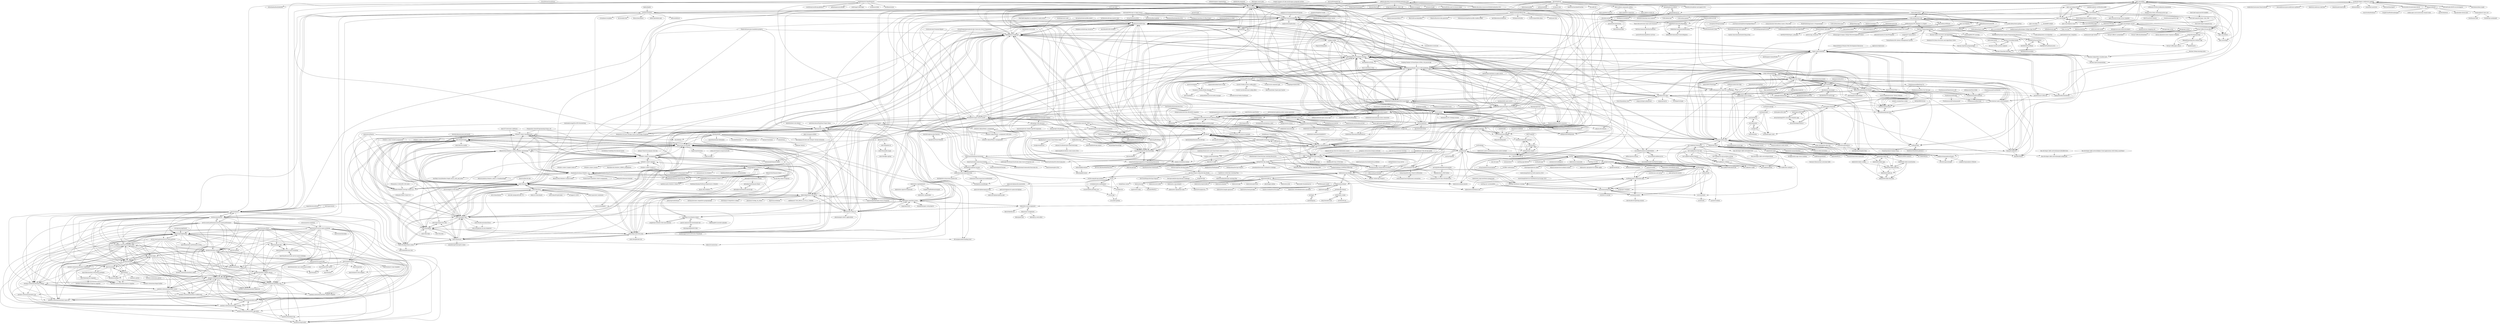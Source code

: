 digraph G {
"t9tio/open-source-jobs" -> "cncf/mentoring" ["e"=1]
"meshery/meshery" -> "layer5io/layer5"
"meshery/meshery" -> "meshery/meshery.io"
"meshery/meshery" -> "cncf/mentoring"
"meshery/meshery" -> "service-mesh-performance/service-mesh-performance"
"meshery/meshery" -> "EddieHubCommunity/BioDrop"
"meshery/meshery" -> "kyverno/kyverno" ["e"=1]
"meshery/meshery" -> "deepanshu1422/List-Of-Open-Source-Internships-Programs" ["e"=1]
"meshery/meshery" -> "litmuschaos/litmus" ["e"=1]
"meshery/meshery" -> "Pradumnasaraf/DevOps"
"meshery/meshery" -> "komodorio/helm-dashboard" ["e"=1]
"meshery/meshery" -> "DiceDB/dice" ["e"=1]
"meshery/meshery" -> "kubescape/kubescape" ["e"=1]
"meshery/meshery" -> "Infisical/infisical" ["e"=1]
"meshery/meshery" -> "crossplane/crossplane" ["e"=1]
"meshery/meshery" -> "layer5io/getnighthawk"
"danthareja/contribute-to-open-source" -> "EddieHubCommunity/open-source-practice" ["e"=1]
"Codecademy/learn-cpp" -> "Lakhankumawat/LearnCPP" ["e"=1]
"Codecademy/learn-cpp" -> "Codecademy/learn-python"
"Codecademy/learn-cpp" -> "Codecademy/docs"
"Codecademy/learn-cpp" -> "AllAlgorithms/cpp" ["e"=1]
"Codecademy/learn-cpp" -> "RedSkittleFox/Cpp-Learning-Resources"
"Codecademy/learn-cpp" -> "h0mbre/Learning-C" ["e"=1]
"Codecademy/learn-cpp" -> "Codecademy/learn-swift"
"Codecademy/learn-cpp" -> "yusugomori/DeepLearning" ["e"=1]
"Codecademy/learn-cpp" -> "Codecademy/40Phaser"
"Codecademy/learn-cpp" -> "Codecademy/stuff.js"
"Codecademy/learn-cpp" -> "tridibsamanta/CPP_Beginner_to_Expert"
"Codecademy/learn-cpp" -> "yourtion/LearningMasteringAlgorithms-C" ["e"=1]
"Codecademy/learn-cpp" -> "sonnynomnom/Codecademy-Learn-C-Plus-Plus"
"Codecademy/learn-cpp" -> "PacktPublishing/Learn-C-Programming" ["e"=1]
"Codecademy/learn-cpp" -> "Codecademy/learn-java"
"rootusercop/Free-DevOps-Books-1" -> "rohitg00/DevOps_Books" ["e"=1]
"rootusercop/Free-DevOps-Books-1" -> "DevOps-Projects-Ideas/DevOps-Books" ["e"=1]
"rootusercop/Free-DevOps-Books-1" -> "Pradumnasaraf/DevOps" ["e"=1]
"EddieHubCommunity/open-source-practice" -> "Pradumnasaraf/open-source-with-pradumna"
"EddieHubCommunity/open-source-practice" -> "EddieHubCommunity/good-first-issue-finder"
"EddieHubCommunity/open-source-practice" -> "EddieHubCommunity/support"
"EddieHubCommunity/open-source-practice" -> "EddieHubCommunity/BioDrop"
"EddieHubCommunity/open-source-practice" -> "EddieHubCommunity/awesome-github-profiles"
"EddieHubCommunity/open-source-practice" -> "EddieHubCommunity/EddieHubCommunity.github.io"
"EddieHubCommunity/open-source-practice" -> "EddieHubCommunity/EddieBot"
"EddieHubCommunity/open-source-practice" -> "WeMakeDevs/wemakedevs-archive"
"EddieHubCommunity/open-source-practice" -> "rohitg00/DevOpsCommunity"
"EddieHubCommunity/open-source-practice" -> "priyankarpal/projectshut" ["e"=1]
"EddieHubCommunity/open-source-practice" -> "cncf/mentoring"
"EddieHubCommunity/open-source-practice" -> "AccessibleForAll/AccessibleWebDev"
"EddieHubCommunity/open-source-practice" -> "WeMakeDevs/roadmaps"
"EddieHubCommunity/open-source-practice" -> "rupali-codes/LinksHub"
"EddieHubCommunity/open-source-practice" -> "cncf/students"
"layer5io/layer5" -> "meshery/meshery.io"
"layer5io/layer5" -> "service-mesh-performance/service-mesh-performance"
"layer5io/layer5" -> "layer5io/getnighthawk"
"layer5io/layer5" -> "meshery-extensions/meshery-istio"
"layer5io/layer5" -> "meshery/meshery"
"layer5io/layer5" -> "layer5io/sistent"
"layer5io/layer5" -> "meshery/meshery-operator"
"layer5io/layer5" -> "meshery/play"
"layer5io/layer5" -> "meshery-extensions/meshery-linkerd"
"layer5io/layer5" -> "meshery-extensions/meshery-consul"
"layer5io/layer5" -> "meshery/meshkit"
"layer5io/layer5" -> "layer5io/image-hub"
"layer5io/layer5" -> "layer5io/docs"
"layer5io/layer5" -> "layer5io/istio-service-mesh-workshop"
"layer5io/layer5" -> "layer5io/learn-layer5"
"kubernetes/org" -> "kubernetes/sig-release"
"kubernetes/org" -> "knative/test-infra" ["e"=1]
"kubernetes/org" -> "redcamel/RedGL2" ["e"=1]
"service-mesh-performance/service-mesh-performance" -> "meshery-extensions/meshery-istio"
"service-mesh-performance/service-mesh-performance" -> "layer5io/getnighthawk"
"service-mesh-performance/service-mesh-performance" -> "meshery-extensions/meshery-linkerd"
"service-mesh-performance/service-mesh-performance" -> "meshery-extensions/meshery-consul"
"service-mesh-performance/service-mesh-performance" -> "meshery-extensions/meshery-nsm"
"service-mesh-performance/service-mesh-performance" -> "layer5io/image-hub"
"service-mesh-performance/service-mesh-performance" -> "layer5io/learn-layer5"
"service-mesh-performance/service-mesh-performance" -> "meshery-extensions/meshery-kuma"
"service-mesh-performance/service-mesh-performance" -> "service-mesh-patterns/service-mesh-patterns"
"service-mesh-performance/service-mesh-performance" -> "meshery/meshery-operator"
"service-mesh-performance/service-mesh-performance" -> "meshery-extensions/meshery-octarine"
"service-mesh-performance/service-mesh-performance" -> "meshery-extensions/meshery-osm"
"service-mesh-performance/service-mesh-performance" -> "layer5io/layer5"
"service-mesh-performance/service-mesh-performance" -> "layer5io/istio-service-mesh-workshop"
"service-mesh-performance/service-mesh-performance" -> "meshery/meshery.io"
"mazipan/hello-open-source" -> "EddieHubCommunity/open-source-practice" ["e"=1]
"cncf/tag-app-delivery" -> "cncf/toc" ["e"=1]
"cncf/trailmap" -> "kubernetes-native-testbed/kubernetes-native-testbed" ["e"=1]
"cncf/trailmap" -> "cncf/glossary"
"cncf/trailmap" -> "ibm-developer-skills-network/CC201"
"CircuitVerse/CircuitVerse" -> "layer5io/layer5" ["e"=1]
"CircuitVerse/CircuitVerse" -> "cncf/mentoring" ["e"=1]
"nigelpoulton/TheK8sBook" -> "rohitg00/DevOps_Books" ["e"=1]
"dgageot/demoit" -> "GoogleCloudPlatform/berglas" ["e"=1]
"dgageot/demoit" -> "scraly/developers-conferences-agenda"
"dgageot/demoit" -> "zenika-open-source/awesome-remote-work" ["e"=1]
"dgageot/demoit" -> "lmolas/kubectl-view-cert"
"dgageot/demoit" -> "garethr/kubetest" ["e"=1]
"dgageot/demoit" -> "hjacobs/kube-downscaler" ["e"=1]
"dgageot/demoit" -> "weaveworks/footloose" ["e"=1]
"google/gsocguides" -> "cncf/students" ["e"=1]
"cncf/kubernetes-community-days" -> "cncf/ambassadors"
"cncf/kubernetes-community-days" -> "cncf/communitygroups"
"cncf/kubernetes-community-days" -> "kubernetes/contributor-site"
"cncf/kubernetes-community-days" -> "cncf/tag-contributor-strategy"
"cncf/kubernetes-community-days" -> "cncf/glossary"
"devrelcollective/awesome-devrel" -> "scraly/developers-conferences-agenda" ["e"=1]
"meshery-extensions/meshery-linkerd" -> "meshery-extensions/meshery-consul"
"meshery-extensions/meshery-linkerd" -> "meshery-extensions/meshery-octarine"
"meshery-extensions/meshery-linkerd" -> "meshery-extensions/meshery-nsm"
"meshery-extensions/meshery-linkerd" -> "meshery-extensions/meshery-kuma"
"meshery-extensions/meshery-linkerd" -> "meshery-extensions/meshery-istio"
"meshery-extensions/meshery-linkerd" -> "meshery-extensions/meshery-app-mesh"
"meshery-extensions/meshery-linkerd" -> "meshery-extensions/meshery-tanzu-sm"
"meshery-extensions/meshery-linkerd" -> "meshery-extensions/meshery-cpx"
"meshery-extensions/meshery-linkerd" -> "meshery-extensions/meshery-traefik-mesh"
"sugarlabs/GSoC" -> "hkirat/gsoc-good-first-issues" ["e"=1]
"instafluff/ComfyJS" -> "open-sauced/beybot" ["e"=1]
"emredurukn/awesome-job-boards" -> "code100x/job-board" ["e"=1]
"cncf/communitygroups" -> "cncf/ambassadors"
"cncf/communitygroups" -> "cncf/kubernetes-community-days"
"cncf/communitygroups" -> "cncf/tag-contributor-strategy"
"cncf/communitygroups" -> "cncf/contribute"
"cncf/communitygroups" -> "cncf/zero-to-merge"
"Codecademy/40Phaser" -> "Codecademy/stuff.js"
"sbueringer/kubecon-slides" -> "cncf/presentations"
"sbueringer/kubecon-slides" -> "warmchang/KubeCon-North-America-2018"
"kubernetes-sigs/contributor-playground" -> "kubernetes/contributor-site"
"kubernetes-sigs/contributor-playground" -> "cncf/tag-contributor-strategy"
"meshery-extensions/meshery-octarine" -> "meshery-extensions/meshery-nsm"
"meshery-extensions/meshery-octarine" -> "meshery-extensions/meshery-app-mesh"
"retroryan/istio-workshop" -> "layer5io/istio-service-mesh-workshop" ["e"=1]
"layer5io/istio-service-mesh-workshop" -> "layer5io/linkerd-service-mesh-workshop"
"layer5io/istio-service-mesh-workshop" -> "layer5io/image-hub"
"layer5io/istio-service-mesh-workshop" -> "layer5io/learn-layer5"
"layer5io/istio-service-mesh-workshop" -> "meshery-extensions/meshery-istio"
"layer5io/istio-service-mesh-workshop" -> "meshery/meshsync"
"layer5io/istio-service-mesh-workshop" -> "service-mesh-performance/service-mesh-performance"
"layer5io/istio-service-mesh-workshop" -> "layer5io/getnighthawk"
"layer5io/istio-service-mesh-workshop" -> "meshery-extensions/meshery-adapter-template"
"layer5io/istio-service-mesh-workshop" -> "meshery-extensions/meshery-kuma"
"layer5io/istio-service-mesh-workshop" -> "meshery-extensions/meshery-linkerd"
"layer5io/istio-service-mesh-workshop" -> "meshery/scoop-bucket"
"layer5io/istio-service-mesh-workshop" -> "meshery/meshery-operator"
"layer5io/istio-service-mesh-workshop" -> "meshery/meshery-adapter-library"
"layer5io/istio-service-mesh-workshop" -> "meshery-extensions/meshery-octarine"
"layer5io/istio-service-mesh-workshop" -> "meshery-extensions/meshery-consul"
"meshery-extensions/meshery-istio" -> "meshery-extensions/meshery-linkerd"
"meshery-extensions/meshery-istio" -> "meshery-extensions/meshery-consul"
"meshery-extensions/meshery-istio" -> "meshery-extensions/meshery-kuma"
"meshery-extensions/meshery-istio" -> "meshery-extensions/meshery-nsm"
"meshery-extensions/meshery-istio" -> "meshery/meshery-operator"
"meshery-extensions/meshery-istio" -> "meshery-extensions/meshery-octarine"
"meshery-extensions/meshery-istio" -> "meshery-extensions/meshery-app-mesh"
"meshery-extensions/meshery-istio" -> "meshery/meshkit"
"meshery-extensions/meshery-istio" -> "meshery-extensions/meshery-osm"
"meshery-extensions/meshery-istio" -> "layer5io/getnighthawk"
"meshery-extensions/meshery-istio" -> "meshery-extensions/meshery-traefik-mesh"
"meshery-extensions/meshery-istio" -> "meshery-extensions/meshery-tanzu-sm"
"meshery-extensions/meshery-istio" -> "meshery-extensions/meshery-nginx-sm"
"meshery-extensions/meshery-istio" -> "meshery/meshsync"
"meshery-extensions/meshery-istio" -> "meshery-extensions/meshery-cpx"
"dailydotdev/daily-api" -> "dailydotdev/apps"
"dailydotdev/daily-api" -> "dailydotdev/daily-apps"
"dailydotdev/daily-api" -> "dailydotdev/daily-scraper"
"dailydotdev/daily-api" -> "dailydotdev/daily-gateway"
"dailydotdev/daily-api" -> "dailydotdev/daily-monetization"
"dailydotdev/daily-api" -> "dailydotdev/docs"
"civo/terraform-provider-civo" -> "civo/cli"
"civo/terraform-provider-civo" -> "civo/civogo"
"cncf/landscapeapp" -> "cncf/landscape2"
"cncf/landscapeapp" -> "cncf/landscape2-sites"
"cncf/contribute" -> "cncf/communitygroups"
"cncf/contribute" -> "cncf/awards"
"envoyproxy/nighthawk" -> "layer5io/getnighthawk" ["e"=1]
"warmchang/KubeCon-North-America-2018" -> "warmchang/KubeCon-CloudNativeCon-Europe-2019"
"mritd/imgsync" -> "mritd/gcr"
"mritd/gcr" -> "mritd/imgsync"
"layer5io/istio-service-mesh-workshop" -> "layer5io/meshmonkey"
"layer5io/istio-service-mesh-workshop" -> "meshery-extensions/meshery-app-mesh"
"layer5io/istio-service-mesh-workshop" -> "meshery-extensions/meshery-nsm"
"dailydotdev/daily-apps" -> "dailydotdev/daily-functions"
"dailydotdev/daily-apps" -> "dailydotdev/daily-api"
"dailydotdev/daily-apps" -> "dailydotdev/daily-gateway"
"dailydotdev/daily-apps" -> "dailydotdev/daily-go"
"dailydotdev/daily-gateway" -> "dailydotdev/daily-monetization"
"dailydotdev/daily-gateway" -> "dailydotdev/daily-functions"
"dailydotdev/daily-gateway" -> "dailydotdev/daily-go"
"dailydotdev/daily-monetization" -> "dailydotdev/daily-gateway"
"dailydotdev/daily-monetization" -> "dailydotdev/daily-functions"
"dailydotdev/daily-monetization" -> "dailydotdev/daily-go"
"meshery-extensions/meshery-consul" -> "meshery-extensions/meshery-nsm"
"meshery-extensions/meshery-consul" -> "meshery-extensions/meshery-kuma"
"meshery-extensions/meshery-consul" -> "meshery-extensions/meshery-octarine"
"meshery-extensions/meshery-consul" -> "meshery-extensions/meshery-linkerd"
"meshery-extensions/meshery-consul" -> "meshery-extensions/meshery-app-mesh"
"meshery-extensions/meshery-consul" -> "meshery-extensions/meshery-istio"
"meshery-extensions/meshery-consul" -> "meshery-extensions/meshery-tanzu-sm"
"meshery-extensions/meshery-consul" -> "meshery-extensions/meshery-traefik-mesh"
"meshery-extensions/meshery-consul" -> "meshery-extensions/meshery-adapter-template"
"meshery-extensions/meshery-nsm" -> "meshery-extensions/meshery-octarine"
"meshery-extensions/meshery-nsm" -> "meshery-extensions/meshery-app-mesh"
"dailydotdev/daily-functions" -> "dailydotdev/daily-go"
"dailydotdev/daily-go" -> "dailydotdev/daily-functions"
"Codecademy/learn-swift" -> "Codecademy/learn-circuitpython"
"LINCnil/Guide-RGPD-du-developpeur" -> "scraly/developers-conferences-agenda" ["e"=1]
"kunal-kushwaha/kunal-kushwaha" -> "kunal-kushwaha/DevOps-Bootcamp"
"kunal-kushwaha/kunal-kushwaha" -> "WeMakeDevs/roadmaps"
"kunal-kushwaha/kunal-kushwaha" -> "WeMakeDevs/wemakedevs-archive"
"kunal-kushwaha/kunal-kushwaha" -> "kunal-kushwaha/DSA-Bootcamp-Java" ["e"=1]
"kunal-kushwaha/kunal-kushwaha" -> "kunal-kushwaha/CommunityClassroom-Git"
"kunal-kushwaha/kunal-kushwaha" -> "WeMakeDevs/github-tutorial"
"kunal-kushwaha/kunal-kushwaha" -> "cncf/mentoring"
"kunal-kushwaha/kunal-kushwaha" -> "kunal-kushwaha/Competitive-Programming-Resources" ["e"=1]
"kunal-kushwaha/kunal-kushwaha" -> "sahilsingh2402/Kunal-Kushwaha-Open-Source-Programs-List"
"kunal-kushwaha/kunal-kushwaha" -> "commclassroom/commclassroom"
"kunal-kushwaha/kunal-kushwaha" -> "kunal-kushwaha/commclassroomOP"
"kunal-kushwaha/kunal-kushwaha" -> "Pradumnasaraf/open-source-with-pradumna"
"kunal-kushwaha/kunal-kushwaha" -> "EddieHubCommunity/good-first-issue-finder"
"kunal-kushwaha/kunal-kushwaha" -> "Pradumnasaraf/DevOps"
"kunal-kushwaha/kunal-kushwaha" -> "EddieHubCommunity/BioDrop"
"malgamves/CommunityWriterPrograms" -> "EddieHubCommunity/BioDrop" ["e"=1]
"deepanshu1422/List-Of-Open-Source-Internships-Programs" -> "cncf/mentoring" ["e"=1]
"deepanshu1422/List-Of-Open-Source-Internships-Programs" -> "WeMakeDevs/roadmaps" ["e"=1]
"deepanshu1422/List-Of-Open-Source-Internships-Programs" -> "EddieHubCommunity/BioDrop" ["e"=1]
"bdougie/git-twitch" -> "mishmanners/git-twitch"
"devopshydclub/vprofile-project" -> "Pradumnasaraf/DevOps" ["e"=1]
"civo/kubernetes-marketplace" -> "civo/cli"
"civo/kubernetes-marketplace" -> "civo/terraform-provider-civo"
"civo/kubernetes-marketplace" -> "civo/kube100"
"EddieHubCommunity/awesome-github-profiles" -> "EddieHubCommunity/open-source-practice"
"EddieHubCommunity/awesome-github-profiles" -> "Pradumnasaraf/open-source-with-pradumna"
"EddieHubCommunity/awesome-github-profiles" -> "EddieHubCommunity/support"
"EddieHubCommunity/awesome-github-profiles" -> "EddieHubCommunity/BioDrop"
"EddieHubCommunity/awesome-github-profiles" -> "EddieHubCommunity/good-first-issue-finder"
"EddieHubCommunity/awesome-github-profiles" -> "github/india" ["e"=1]
"EddieHubCommunity/awesome-github-profiles" -> "EddieHubCommunity/EddieHubCommunity.github.io"
"EddieHubCommunity/awesome-github-profiles" -> "FrancescoXX/free-Web3-resources" ["e"=1]
"EddieHubCommunity/awesome-github-profiles" -> "deepanshu1422/List-Of-Open-Source-Internships-Programs" ["e"=1]
"EddieHubCommunity/awesome-github-profiles" -> "cncf/mentoring"
"EddieHubCommunity/awesome-github-profiles" -> "Ashutosh00710/github-readme-activity-graph" ["e"=1]
"EddieHubCommunity/awesome-github-profiles" -> "kunal-kushwaha/DevOps-Bootcamp"
"EddieHubCommunity/awesome-github-profiles" -> "EddieHubCommunity/EddieBot"
"EddieHubCommunity/awesome-github-profiles" -> "Dun-sin/Code-Magic"
"EddieHubCommunity/awesome-github-profiles" -> "google/season-of-docs" ["e"=1]
"Rustam-Z/cpp-programming" -> "nragland37/cpp-projects"
"Rustam-Z/cpp-programming" -> "TusharKukra/LMS-Library-Management-System"
"Rustam-Z/cpp-programming" -> "Rustam-Z/data-structures-and-algorithms"
"Rustam-Z/cpp-programming" -> "abhishekchandra2522k/CPPrograms"
"Rustam-Z/cpp-programming" -> "Rustam-Z/python-programming"
"Rustam-Z/cpp-programming" -> "Rustam-Z/cracking-maang"
"Rustam-Z/cpp-programming" -> "Rustam-Z/algorithm-visualizer-java"
"Rustam-Z/cpp-programming" -> "tridibsamanta/CPP_Beginner_to_Expert"
"Rustam-Z/cpp-programming" -> "Rustam-Z/java-programming"
"Rustam-Z/cpp-programming" -> "Rustam-Z/machine-learning"
"tridibsamanta/CPP_Beginner_to_Expert" -> "PiSaucer/book-c-plus-plus"
"tridibsamanta/CPP_Beginner_to_Expert" -> "theWhiteWulfy/legacy_cplusplus"
"tridibsamanta/CPP_Beginner_to_Expert" -> "kishanrajput23/Apna-College-CPP-Course"
"tridibsamanta/CPP_Beginner_to_Expert" -> "andrmr/cpp_resources"
"tridibsamanta/CPP_Beginner_to_Expert" -> "tridibsamanta/Data-Structures-and-Algorithms"
"tridibsamanta/CPP_Beginner_to_Expert" -> "Rustam-Z/cpp-programming"
"tridibsamanta/CPP_Beginner_to_Expert" -> "ratansingh98/CPP-Learning"
"tridibsamanta/CPP_Beginner_to_Expert" -> "hsf-training/cpluspluscourse" ["e"=1]
"DeepSourceCorp/good-first-issue" -> "EddieHubCommunity/good-first-issue-finder" ["e"=1]
"kunal-kushwaha/Competitive-Programming-Resources" -> "kunal-kushwaha/DevOps-Bootcamp" ["e"=1]
"kunal-kushwaha/Competitive-Programming-Resources" -> "WeMakeDevs/roadmaps" ["e"=1]
"kunal-kushwaha/Competitive-Programming-Resources" -> "cncf/mentoring" ["e"=1]
"github/india" -> "EddieHubCommunity/awesome-github-profiles" ["e"=1]
"github/india" -> "cncf/mentoring" ["e"=1]
"github/india" -> "Pradumnasaraf/open-source-with-pradumna" ["e"=1]
"in28minutes/devops-master-class" -> "Pradumnasaraf/DevOps" ["e"=1]
"darhonbek/resume_templates" -> "Rustam-Z/cracking-maang" ["e"=1]
"darhonbek/resume_templates" -> "Rustam-Z/machine-learning" ["e"=1]
"walkframe/gridsheet" -> "Kazunori-Kimura/react-awesome-table"
"pluralsh/plural" -> "pluralsh/plural-artifacts"
"pluralsh/plural" -> "pluralsh/plural-cli"
"pluralsh/plural" -> "kubeshop/monokle" ["e"=1]
"pluralsh/plural" -> "WeMakeDevs/wemakedevs-archive"
"pluralsh/plural" -> "pluralsh/console"
"pluralsh/plural" -> "meltano/meltano" ["e"=1]
"pluralsh/plural" -> "WeMakeDevs/events"
"pluralsh/plural" -> "re-data/re-data" ["e"=1]
"pluralsh/plural" -> "OpenFunction/OpenFunction" ["e"=1]
"pluralsh/plural" -> "fal-ai/dbt-fal" ["e"=1]
"pluralsh/plural" -> "robusta-dev/robusta" ["e"=1]
"pluralsh/plural" -> "kunal-kushwaha/DevOps-Bootcamp"
"pluralsh/plural" -> "cncf/mentoring"
"pluralsh/plural" -> "otterize/network-mapper"
"pluralsh/plural" -> "faros-ai/faros-community-edition"
"codeSTACKr/codeSTACKr" -> "EddieHubCommunity/awesome-github-profiles" ["e"=1]
"Virtual-Coffee/virtualcoffee.io" -> "ProjectProtege/protege"
"Virtual-Coffee/virtualcoffee.io" -> "BekahHW/postpartum-wellness-app"
"Virtual-Coffee/virtualcoffee.io" -> "Virtual-Coffee/open-source"
"Virtual-Coffee/virtualcoffee.io" -> "open-sauced/docs"
"Virtual-Coffee/virtualcoffee.io" -> "dewan-ahmed/recruiter-response-template"
"Virtual-Coffee/virtualcoffee.io" -> "Virtual-Coffee/vc-preptember"
"Virtual-Coffee/virtualcoffee.io" -> "Virtual-Coffee/hacktoberfest"
"Virtual-Coffee/virtualcoffee.io" -> "open-sauced/hot"
"arturssmirnovs/github-profile-readme-generator" -> "EddieHubCommunity/awesome-github-profiles" ["e"=1]
"dailydotdev/apps" -> "dailydotdev/daily-api"
"dailydotdev/apps" -> "dailydotdev/docs"
"dailydotdev/apps" -> "dailydotdev/daily-scraper"
"dailydotdev/apps" -> "dailydotdev/daily-apps"
"dailydotdev/apps" -> "kufu/smarthr-ui" ["e"=1]
"dailydotdev/apps" -> "dailydotdev/daily-gateway"
"dailydotdev/apps" -> "vercel/virtual-event-starter-kit" ["e"=1]
"dailydotdev/apps" -> "walkframe/gridsheet"
"dailydotdev/apps" -> "hiroppy/nextjs-app-router-training" ["e"=1]
"Abhinav-26/DevOps-Projects" -> "rohitg00/DevOpsCommunity" ["e"=1]
"Abhinav-26/DevOps-Projects" -> "Pradumnasaraf/DevOps" ["e"=1]
"Abhinav-26/DevOps-Projects" -> "rohitg00/DevOps_Books" ["e"=1]
"meshery/meshery.io" -> "layer5io/layer5"
"meshery/meshery.io" -> "meshery/meshery-operator"
"meshery/meshery.io" -> "meshery/meshkit"
"meshery/meshery.io" -> "meshery-extensions/meshery-istio"
"meshery/meshery.io" -> "layer5io/getnighthawk"
"meshery/meshery.io" -> "service-mesh-performance/service-mesh-performance"
"meshery/meshery.io" -> "meshery/meshsync"
"meshery/meshery.io" -> "meshery-extensions/meshery-linkerd"
"meshery/meshery.io" -> "meshery-extensions/meshery-consul"
"meshery/meshery.io" -> "layer5io/sistent"
"meshery/meshery.io" -> "meshery/play"
"meshery/meshery.io" -> "meshery-extensions/meshery-kuma"
"meshery/meshery.io" -> "layer5io/docs"
"meshery/meshery.io" -> "meshery-extensions/meshery-nsm"
"meshery/meshery.io" -> "meshery-extensions/meshery-osm"
"gautamkrishnar/blog-post-workflow" -> "EddieHubCommunity/awesome-github-profiles" ["e"=1]
"EddieHubCommunity/EddieBotUI" -> "EddieHubCommunity/LiveStream-GitOps-Demo"
"cncf/tag-contributor-strategy" -> "cncf/students"
"cncf/tag-contributor-strategy" -> "cncf/communitygroups"
"cncf/tag-contributor-strategy" -> "cncf/kubernetes-community-days"
"cncf/tag-contributor-strategy" -> "kubernetes/contributor-site"
"cncf/tag-contributor-strategy" -> "cncf/project-template"
"kubernetes-sigs/zeitgeist" -> "kubernetes-sigs/promo-tools"
"elangosundar/awesome-README-templates" -> "EddieHubCommunity/awesome-github-profiles" ["e"=1]
"rishabkumar7/CloudNotes" -> "kubesimplify/workshops-content" ["e"=1]
"rishabkumar7/CloudNotes" -> "saiyam1814/DevOpsRoadmap2022" ["e"=1]
"100DaysOfCloud/100DaysOfCloudIdeas" -> "saiyam1814/DevOpsRoadmap2022" ["e"=1]
"origranot/reduced.to" -> "Dun-sin/Whisper" ["e"=1]
"kubernetes-sigs/kubetest2" -> "kubernetes-sigs/boskos"
"kubernetes-sigs/kubetest2" -> "GoogleCloudPlatform/testgrid"
"kubernetes-sigs/kubetest2" -> "kubernetes-sigs/promo-tools"
"kubernetes-sigs/kubetest2" -> "kubernetes-sigs/e2e-framework" ["e"=1]
"bregman-arie/system-design-notebook" -> "rohitg00/DevOpsCommunity" ["e"=1]
"Rustam-Z/python-programming" -> "Rustam-Z/machine-learning"
"Rustam-Z/python-programming" -> "Rustam-Z/algorithm-visualizer-java"
"iedr/goodfirstissues" -> "rohitdasu/projectmate" ["e"=1]
"BekahHW/postpartum-wellness-app" -> "Virtual-Coffee/open-source"
"BekahHW/postpartum-wellness-app" -> "ProjectProtege/protege"
"BekahHW/postpartum-wellness-app" -> "tkshill/Quarto"
"kubernauts/practical-kubernetes-problems" -> "distributethe6ix/70DaysOfServiceMesh" ["e"=1]
"PiSaucer/book-c-plus-plus" -> "andrmr/cpp_resources"
"PiSaucer/book-c-plus-plus" -> "theWhiteWulfy/legacy_cplusplus"
"EddieHubCommunity/EddieHubCommunity.github.io" -> "EddieHubCommunity/EddieBot"
"EddieHubCommunity/EddieHubCommunity.github.io" -> "eddiejaoude/eddiejaoude"
"EddieHubCommunity/EddieHubCommunity.github.io" -> "EddieHubCommunity/support"
"EddieHubCommunity/EddieHubCommunity.github.io" -> "EddieHubCommunity/EddieHubLive"
"EddieHubCommunity/EddieHubCommunity.github.io" -> "FrancescoXX/4c-site"
"meshery/meshery-operator" -> "meshery/meshsync"
"meshery/meshery-operator" -> "meshery/meshkit"
"meshery/meshery-operator" -> "meshery-extensions/meshery-istio"
"meshery/meshery-operator" -> "meshery-extensions/meshery-kuma"
"meshery/meshery-operator" -> "layer5io/getnighthawk"
"meshery/meshery-operator" -> "meshery-extensions/meshery-osm"
"meshery/meshery-operator" -> "meshery-extensions/meshery-consul"
"meshery/meshery-operator" -> "meshery/meshery-adapter-library"
"meshery/meshery-operator" -> "meshery-extensions/meshery-app-mesh"
"meshery/meshery-operator" -> "meshery-extensions/meshery-nsm"
"meshery/meshery-operator" -> "meshery/scoop-bucket"
"meshery/meshery-operator" -> "meshery-extensions/meshery-linkerd"
"meshery/meshery-operator" -> "meshery-extensions/meshery-nginx-sm"
"meshery/meshery-operator" -> "meshery-extensions/meshery-adapter-template"
"meshery/meshery-operator" -> "meshery/play"
"RedSkittleFox/Cpp-Learning-Resources" -> "RedSkittleFox/Game-Engine-Programming-Resources"
"RedSkittleFox/Cpp-Learning-Resources" -> "ratansingh98/CPP-Learning"
"RedSkittleFox/Cpp-Learning-Resources" -> "RedSkittleFox/stacktree"
"RedSkittleFox/Cpp-Learning-Resources" -> "Lakhankumawat/LearnCPP" ["e"=1]
"ProjectProtege/protege" -> "Virtual-Coffee/open-source"
"ProjectProtege/protege" -> "BekahHW/postpartum-wellness-app"
"ProjectProtege/protege" -> "tkshill/Quarto"
"EddieHubCommunity/support" -> "EddieHubCommunity/EddieBot"
"EddieHubCommunity/support" -> "EddieHubCommunity/EddieHubCommunity.github.io"
"EddieHubCommunity/support" -> "EddieHubCommunity/open-source-practice"
"EddieHubCommunity/support" -> "EddieHubCommunity/api"
"EddieHubCommunity/support" -> "EddieHubCommunity/awesome-github-profiles"
"EddieHubCommunity/support" -> "eddiejaoude/eddiejaoude"
"EddieHubCommunity/support" -> "EddieHubCommunity/good-first-issue-finder"
"EddieHubCommunity/support" -> "EddieHubCommunity/EddieHubLive"
"EddieHubCommunity/support" -> "EddieHubCommunity/gh-action-community"
"EddieHubCommunity/support" -> "Pradumnasaraf/open-source-with-pradumna"
"EddieHubCommunity/support" -> "eddiejaoude/book-open-source-tips" ["e"=1]
"EddieHubCommunity/support" -> "naomis-archive/becca-lyria"
"EddieHubCommunity/support" -> "eddiejaoude/stargate"
"EddieHubCommunity/support" -> "EddieHubCommunity/Branding"
"civo/cli" -> "civo/kubernetes-marketplace"
"civo/cli" -> "civo/terraform-provider-civo"
"civo/cli" -> "civo/civogo"
"civo/cli" -> "civo/kube100"
"civo/cli" -> "ksctl/ksctl"
"civo/cli" -> "opencontrolplane/documentation"
"layer5io/getnighthawk" -> "meshery/meshery-operator"
"layer5io/getnighthawk" -> "meshery-extensions/meshery-istio"
"layer5io/getnighthawk" -> "meshery-extensions/meshery-osm"
"layer5io/getnighthawk" -> "meshery/meshsync"
"layer5io/getnighthawk" -> "meshery/meshkit"
"layer5io/getnighthawk" -> "meshery-extensions/meshery-kuma"
"layer5io/getnighthawk" -> "layer5io/meshery-performance-action"
"layer5io/getnighthawk" -> "meshery-extensions/meshery-consul"
"layer5io/getnighthawk" -> "meshery-extensions/meshery-adapter-template"
"layer5io/getnighthawk" -> "meshery-extensions/meshery-cilium"
"layer5io/getnighthawk" -> "service-mesh-patterns/service-mesh-patterns"
"layer5io/getnighthawk" -> "meshery-extensions/meshery-nighthawk"
"layer5io/getnighthawk" -> "meshery-extensions/meshery-linkerd"
"layer5io/getnighthawk" -> "layer5io/image-hub"
"layer5io/getnighthawk" -> "meshery-extensions/meshery-nsm"
"civo/civogo" -> "civo/client-python"
"layer5io/learn-layer5" -> "meshery-extensions/meshery-kuma"
"layer5io/learn-layer5" -> "layer5io/layer5-istio-adapter"
"layer5io/learn-layer5" -> "meshery/scoop-bucket"
"layer5io/learn-layer5" -> "meshery-extensions/meshery-osm"
"layer5io/learn-layer5" -> "layer5io/gowrk2"
"layer5io/learn-layer5" -> "meshery-extensions/meshery-adapter-template"
"layer5io/learn-layer5" -> "meshery-extensions/meshery-octarine"
"layer5io/learn-layer5" -> "meshery-extensions/meshery-tanzu-sm"
"layer5io/learn-layer5" -> "meshery-extensions/meshery-nsm"
"layer5io/learn-layer5" -> "meshery/meshery-adapter-library"
"layer5io/learn-layer5" -> "meshery/homebrew-tap"
"layer5io/learn-layer5" -> "layer5io/preview-layer5"
"layer5io/learn-layer5" -> "layer5io/slack"
"layer5io/learn-layer5" -> "layer5io/layer5-repo-template"
"GoogleCloudPlatform/testgrid" -> "kubernetes-sigs/boskos"
"naomis-archive/becca-lyria" -> "starlightknown/Cyberon"
"naomis-archive/becca-lyria" -> "jaspermayone-archive/discord-bot"
"naomis-archive/becca-lyria" -> "EddieHubCommunity/EddieBot"
"naomis-archive/becca-lyria" -> "naomi-lgbt/naomi-lgbt.github.io"
"eddiejaoude/eddiejaoude" -> "EddieHubCommunity/EddieHubCommunity.github.io"
"eddiejaoude/eddiejaoude" -> "EddieHubCommunity/EddieBot"
"eddiejaoude/eddiejaoude" -> "EddieHubCommunity/support"
"eddiejaoude/eddiejaoude" -> "FrancescoXX/4c-site"
"pluralsh/plural-cli" -> "pluralsh/console"
"pluralsh/plural-cli" -> "pluralsh/plural-artifacts"
"meshery/meshkit" -> "meshery/meshery-operator"
"meshery/meshkit" -> "meshery-extensions/meshery-istio"
"meshery/meshkit" -> "meshery/meshsync"
"meshery/meshkit" -> "meshery/schemas"
"meshery/meshkit" -> "layer5io/getnighthawk"
"meshery/meshkit" -> "meshery-extensions/meshery-osm"
"meshery/meshkit" -> "meshery-extensions/meshery-kuma"
"meshery/meshkit" -> "meshery-extensions/meshery-nginx-sm"
"meshery/meshkit" -> "meshery-extensions/meshery-nighthawk"
"meshery/meshkit" -> "layer5io/sistent"
"meshery/meshkit" -> "meshery-extensions/meshery-consul"
"meshery/meshkit" -> "meshery-extensions/meshery-linkerd"
"meshery/meshkit" -> "meshery-extensions/meshery-traefik-mesh"
"meshery/meshkit" -> "meshery/play"
"meshery/meshkit" -> "layer5io/docs"
"meshery-extensions/meshery-kuma" -> "meshery-extensions/meshery-tanzu-sm"
"meshery-extensions/meshery-kuma" -> "meshery-extensions/meshery-nsm"
"meshery-extensions/meshery-kuma" -> "meshery-extensions/meshery-consul"
"meshery-extensions/meshery-kuma" -> "meshery-extensions/meshery-adapter-template"
"meshery-extensions/meshery-kuma" -> "meshery/scoop-bucket"
"meshery-extensions/meshery-kuma" -> "meshery-extensions/meshery-traefik-mesh"
"meshery-extensions/meshery-kuma" -> "meshery/meshery-adapter-library"
"meshery-extensions/meshery-kuma" -> "meshery-extensions/meshery-octarine"
"meshery-extensions/meshery-kuma" -> "meshery/homebrew-tap"
"meshery-extensions/meshery-kuma" -> "meshery-extensions/meshery-nginx-sm"
"meshery-extensions/meshery-kuma" -> "meshery-extensions/meshery-linkerd"
"meshery-extensions/meshery-kuma" -> "meshery-extensions/meshery-osm"
"meshery-extensions/meshery-kuma" -> "meshery-extensions/meshery-app-mesh"
"meshery-extensions/meshery-kuma" -> "meshery-extensions/meshery-cpx"
"meshery-extensions/meshery-osm" -> "meshery/meshery-adapter-library"
"meshery-extensions/meshery-osm" -> "meshery-extensions/meshery-nginx-sm"
"meshery-extensions/meshery-osm" -> "meshery-extensions/meshery-adapter-template"
"meshery-extensions/meshery-osm" -> "meshery-extensions/meshery-kuma"
"meshery-extensions/meshery-osm" -> "meshery-extensions/meshery-tanzu-sm"
"meshery-extensions/meshery-osm" -> "meshery-extensions/meshery-traefik-mesh"
"meshery-extensions/meshery-osm" -> "meshery-extensions/meshery-octarine"
"meshery-extensions/meshery-osm" -> "meshery/homebrew-tap"
"meshery-extensions/meshery-osm" -> "meshery/scoop-bucket"
"meshery-extensions/meshery-osm" -> "meshery-extensions/meshery-nsm"
"meshery-extensions/meshery-traefik-mesh" -> "meshery-extensions/meshery-tanzu-sm"
"meshery-extensions/meshery-traefik-mesh" -> "meshery-extensions/meshery-kuma"
"meshery-extensions/meshery-traefik-mesh" -> "meshery-extensions/meshery-nsm"
"pluralsh/console" -> "dherault/honorable"
"pluralsh/console" -> "pluralsh/plural-cli"
"pluralsh/console" -> "pluralsh/documentation"
"EddieHubCommunity/EddieBot" -> "EddieHubCommunity/EddieHubCommunity.github.io"
"EddieHubCommunity/EddieBot" -> "EddieHubCommunity/support"
"EddieHubCommunity/EddieBot" -> "EddieHubCommunity/api"
"EddieHubCommunity/EddieBot" -> "naomis-archive/becca-lyria"
"EddieHubCommunity/EddieBot" -> "EddieHubCommunity/LiveStream-GitOps-Demo"
"EddieHubCommunity/EddieBot" -> "eddiejaoude/eddiejaoude"
"EddieHubCommunity/EddieBot" -> "EddieHubCommunity/EddieHubLive"
"dailydotdev/daily-scraper" -> "dailydotdev/daily-gateway"
"dailydotdev/daily-scraper" -> "dailydotdev/daily-functions"
"civo/kube100" -> "civo/client-python"
"meshery-extensions/meshery-app-mesh" -> "meshery-extensions/meshery-nsm"
"meshery-extensions/meshery-app-mesh" -> "meshery-extensions/meshery-octarine"
"meshery-extensions/meshery-app-mesh" -> "meshery/homebrew-tap"
"meshery-extensions/meshery-app-mesh" -> "meshery/scoop-bucket"
"meshery-extensions/meshery-cpx" -> "meshery-extensions/meshery-tanzu-sm"
"meshery-extensions/meshery-cpx" -> "meshery-extensions/meshery-octarine"
"meshery-extensions/meshery-cpx" -> "meshery/scoop-bucket"
"layer5io/wasm-filters" -> "layer5io/meshery-performance-action"
"layer5io/wasm-filters" -> "layer5io/.github"
"layer5io/wasm-filters" -> "meshery/meshery-adapter-library"
"layer5io/wasm-filters" -> "layer5io/layer5-istio-adapter"
"layer5io/wasm-filters" -> "meshery-extensions/meshery-tanzu-sm"
"layer5io/wasm-filters" -> "meshery-extensions/meshery-osm"
"layer5io/wasm-filters" -> "layer5io/preview-layer5"
"layer5io/wasm-filters" -> "layer5io/slack"
"layer5io/wasm-filters" -> "layer5io/layer5-repo-template"
"layer5io/wasm-filters" -> "layer5io/getnighthawk"
"layer5io/wasm-filters" -> "meshery/meshery-operator"
"layer5io/wasm-filters" -> "layer5io/linkerd-service-mesh-workshop"
"layer5io/wasm-filters" -> "meshery-extensions/meshery-nginx-sm"
"layer5io/wasm-filters" -> "meshery-extensions/meshery-kuma"
"layer5io/wasm-filters" -> "layer5io/meet"
"layer5io/gowrk2" -> "layer5io/layer5-istio-adapter"
"layer5io/image-hub" -> "layer5io/linkerd-service-mesh-workshop"
"layer5io/image-hub" -> "meshery/meshery-adapter-library"
"layer5io/linkerd-service-mesh-workshop" -> "meshery/meshery-adapter-library"
"layer5io/linkerd-service-mesh-workshop" -> "layer5io/image-hub"
"layer5io/linkerd-service-mesh-workshop" -> "layer5io/advanced-istio-service-mesh-workshop"
"meshery/homebrew-tap" -> "meshery/scoop-bucket"
"EddieHubCommunity/LiveStream-GitOps-Demo" -> "EddieHubCommunity/EddieBotUI"
"google/season-of-docs" -> "cncf/mentoring" ["e"=1]
"avgupta456/github-trends" -> "EddieHubCommunity/BioDrop" ["e"=1]
"aquadzn/learn-x-by-doing-y" -> "hkirat/project-ideas" ["e"=1]
"Ashutosh00710/github-readme-activity-graph" -> "EddieHubCommunity/awesome-github-profiles" ["e"=1]
"kunal-kushwaha/DSA-Bootcamp-Java" -> "kunal-kushwaha/DevOps-Bootcamp" ["e"=1]
"kunal-kushwaha/DSA-Bootcamp-Java" -> "WeMakeDevs/roadmaps" ["e"=1]
"kunal-kushwaha/DSA-Bootcamp-Java" -> "cncf/mentoring" ["e"=1]
"kunal-kushwaha/DSA-Bootcamp-Java" -> "EddieHubCommunity/BioDrop" ["e"=1]
"bootdotdev/curriculum" -> "WeMakeDevs/roadmaps" ["e"=1]
"mishmanners/git-twitch" -> "bdougie/git-twitch"
"verma-kunal/DevOps-90" -> "verma-kunal/Cloud-Deployment-Automation"
"verma-kunal/DevOps-90" -> "saiyam1814/DevOpsRoadmap2022"
"verma-kunal/DevOps-90" -> "dipankardas011/PDF-Editor"
"verma-kunal/DevOps-90" -> "kubesimplify/workshops-content"
"verma-kunal/DevOps-90" -> "divya-mohan0209/talks"
"verma-kunal/DevOps-90" -> "verma-kunal/DevOps-Cloud-Certifications"
"verma-kunal/DevOps-90" -> "rohitg00/DevOpsCommunity"
"verma-kunal/DevOps-90" -> "suhasgumma/100-Days-Of-Kubernetes"
"Lakhankumawat/LearnCPP" -> "Codecademy/learn-cpp" ["e"=1]
"Lakhankumawat/LearnCPP" -> "RedSkittleFox/Cpp-Learning-Resources" ["e"=1]
"learntocloud/learn-to-cloud" -> "Pradumnasaraf/DevOps" ["e"=1]
"Codecademy/docs" -> "open-sauced/guestbook"
"Codecademy/docs" -> "Codecademy/learn-python"
"Codecademy/docs" -> "Codecademy/learn-cpp"
"Codecademy/docs" -> "Codecademy/ugc"
"Codecademy/docs" -> "Codecademy/gamut"
"Codecademy/docs" -> "Codecademy/40Phaser"
"Codecademy/docs" -> "Codecademy/stuff.js"
"Codecademy/docs" -> "cloudquery/cloudquery" ["e"=1]
"Codecademy/docs" -> "EddieHubCommunity/BioDrop"
"Codecademy/docs" -> "komodorio/helm-dashboard" ["e"=1]
"Codecademy/docs" -> "jiwonbest/amazing-react-projects" ["e"=1]
"Codecademy/docs" -> "freeCodeCamp/Developer_Quiz_Site"
"Codecademy/learn-python" -> "Codecademy/learn-cpp"
"Codecademy/learn-python" -> "Codecademy/docs"
"Codecademy/learn-python" -> "Codecademy/learn-swift"
"freeCodeCamp/LearnToCodeRPG" -> "freeCodeCamp/Developer_Quiz_Site" ["e"=1]
"Rustam-Z/cracking-maang" -> "Rustam-Z/machine-learning"
"Rustam-Z/cracking-maang" -> "Rustam-Z/algorithm-visualizer-java"
"Rustam-Z/cracking-maang" -> "Rustam-Z/senior-python-engineer"
"Rustam-Z/cracking-maang" -> "Rustam-Z/python-programming"
"Rustam-Z/cracking-maang" -> "Rustam-Z/data-structures-and-algorithms"
"Sushreesatarupa/DSA-cpp" -> "rahulsain/CPP-DSA" ["e"=1]
"Olanetsoft/awesome-hackathon-projects" -> "WeMakeDevs/roadmaps" ["e"=1]
"Olanetsoft/awesome-hackathon-projects" -> "100xdevs-cohort-2/assignments" ["e"=1]
"Olanetsoft/awesome-hackathon-projects" -> "hkirat/project-ideas" ["e"=1]
"Olanetsoft/awesome-hackathon-projects" -> "Bharat2044/100xDevs-Cohort3-WebDev-and-Devops" ["e"=1]
"permitio/opal" -> "EddieHubCommunity/BioDrop" ["e"=1]
"permitio/opal" -> "WeMakeDevs/roadmaps" ["e"=1]
"WeMakeDevs/github-tutorial" -> "commclassroom/commclassroom"
"WeMakeDevs/github-tutorial" -> "WeMakeDevs/mobileapp"
"WeMakeDevs/github-tutorial" -> "kunal-kushwaha/commclassroomOP"
"hook0/hook0" -> "otterize/network-mapper" ["e"=1]
"microsoft/ImagineCup" -> "cncf/mentoring" ["e"=1]
"microsoft/ImagineCup" -> "cncf/students" ["e"=1]
"datreeio/datree" -> "kunal-kushwaha/DevOps-Bootcamp" ["e"=1]
"datreeio/datree" -> "cncf/mentoring" ["e"=1]
"praveenscience/FinalYear-Project-Ideas" -> "hkirat/project-ideas" ["e"=1]
"cncf/students" -> "cncf/tag-contributor-strategy"
"cncf/students" -> "cncf/mentoring"
"cncf/students" -> "chadmcrowell/linux-docker"
"cncf/students" -> "WeMakeDevs/wemakedevs-archive"
"cncf/students" -> "saiyam1814/DevOpsRoadmap2022"
"cncf/students" -> "Pradumnasaraf/open-source-with-pradumna"
"cncf/students" -> "livecycle/preevy"
"cncf/students" -> "WeMakeDevs/open-source-course"
"cncf/students" -> "rohitg00/DevOpsCommunity"
"cncf/students" -> "Pradumnasaraf/DevOps"
"cncf/students" -> "Yashsharma1911/Golang-tutorial"
"cncf/students" -> "dokc/how-to-dok"
"cncf/students" -> "otterize/network-mapper"
"cncf/students" -> "cncf/glossary"
"cncf/students" -> "cncf/clotributor"
"rahulsain/CPP-DSA" -> "kishanrajput23/Apna-College-CPP-Course"
"rahulsain/CPP-DSA" -> "madhavanand-github/Apna-College-Cpp-Course"
"Google-Summer-of-Code-Archive/gsoc-proposals-archive" -> "cncf/mentoring" ["e"=1]
"cncf/glossary" -> "cncf/kubernetes-community-days"
"cncf/glossary" -> "cncf/communitygroups"
"cncf/glossary" -> "cncf/mentoring"
"cncf/glossary" -> "bradmccoydev/mentoring"
"cncf/glossary" -> "saiyam1814/DevOpsRoadmap2022"
"cncf/glossary" -> "cncf/foundation"
"cncf/glossary" -> "cncf/students"
"cncf/glossary" -> "kubernetes/contributor-site"
"cncf/glossary" -> "kubernetes/sig-release"
"cncf/glossary" -> "cncf/tag-contributor-strategy"
"cncf/glossary" -> "cncf/toc"
"cncf/glossary" -> "ksctl/ksctl"
"cncf/glossary" -> "kubesimplify/website"
"cncf/glossary" -> "cncf/cartografos"
"cncf/glossary" -> "cncf/contribute"
"open-gitops/documents" -> "cncf/kubernetes-community-days" ["e"=1]
"nishantwrp/gsoc-organizations" -> "cncf/mentoring" ["e"=1]
"saketkc/fos-proposals" -> "cncf/mentoring" ["e"=1]
"sahilsingh2402/Kunal-Kushwaha-Open-Source-Programs-List" -> "SahuSumanta/Java-DSA"
"eddiejaoude/stargate" -> "nhcarrigan/notes"
"eddiejaoude/stargate" -> "starlightknown/Eddiehub_share"
"Rustam-Z/data-structures-and-algorithms" -> "Rustam-Z/cracking-maang"
"Rustam-Z/data-structures-and-algorithms" -> "Rustam-Z/machine-learning"
"Rustam-Z/data-structures-and-algorithms" -> "Rustam-Z/python-programming"
"Rustam-Z/data-structures-and-algorithms" -> "Rustam-Z/algorithm-visualizer-java"
"Rustam-Z/data-structures-and-algorithms" -> "Rustam-Z/cpp-programming"
"Rustam-Z/data-structures-and-algorithms" -> "Deeksha2501/Data-Structures-and-Algorithms-Notes" ["e"=1]
"Rustam-Z/data-structures-and-algorithms" -> "Rustam-Z/java-programming"
"github-education-resources/GitHubGraduation-2021" -> "github-education-resources/GitHubGraduation-2022" ["e"=1]
"commclassroom/commclassroom" -> "WeMakeDevs/mobileapp"
"commclassroom/commclassroom" -> "WeMakeDevs/classroom-monitor-bot"
"commclassroom/commclassroom" -> "commclassroom/commclassroomBackend"
"commclassroom/commclassroom" -> "WeMakeDevs/github-tutorial"
"kunal-kushwaha/commclassroomOP" -> "kunal-kushwaha/CommunityClassroom-Git"
"kunal-kushwaha/commclassroomOP" -> "WeMakeDevs/github-tutorial"
"kunal-kushwaha/commclassroomOP" -> "kunal-kushwaha/GitTutorial"
"kunal-kushwaha/CommunityClassroom-Git" -> "kunal-kushwaha/commclassroomOP"
"kubernetes-sigs/e2e-framework" -> "kubernetes-sigs/kubetest2" ["e"=1]
"meshery/meshery-adapter-library" -> "meshery-extensions/meshery-tanzu-sm"
"meshery/meshery-adapter-library" -> "meshery/scoop-bucket"
"meshery/meshery-adapter-library" -> "meshery-extensions/meshery-nginx-sm"
"meshery/meshery-adapter-library" -> "meshery-extensions/meshery-kuma"
"meshery/meshery-adapter-library" -> "meshery-extensions/meshery-osm"
"meshery/meshsync" -> "meshery/meshery-operator"
"meshery/meshsync" -> "meshery/meshery-adapter-library"
"meshery/meshsync" -> "meshery-extensions/meshery-osm"
"meshery/meshsync" -> "meshery-extensions/meshery-cilium"
"meshery/meshsync" -> "meshery-extensions/meshery-adapter-template"
"meshery/meshsync" -> "meshery/meshkit"
"idontknowjs/gsoc-web-projects" -> "hkirat/gsoc-good-first-issues" ["e"=1]
"open-sauced/docs" -> "open-sauced/api"
"harshitvee/Javascript-Mastery" -> "harshitvee/Travel-Website"
"ibm-developer-skills-network/lkpho-Cloud-applications-with-Node.js-and-React" -> "ibm-developer-skills-network/mxpfu-nodejsLabs"
"ibm-developer-skills-network/CC201" -> "ibm-developer-skills-network/mxpfu-nodejsLabs"
"ibm-developer-skills-network/CC201" -> "ibm-developer-skills-network/guestbook"
"Rustam-Z/deep-learning-notes" -> "Rustam-Z/algorithm-visualizer-java" ["e"=1]
"CircleCI-Public/circleci-config-sdk-ts" -> "CircleCI-Archived/visual-config-editor"
"CircleCI-Public/circleci-config-sdk-ts" -> "KyleTryon/Node-TypeScript-Starter"
"service-mesh-patterns/service-mesh-patterns" -> "layer5io/getnighthawk"
"service-mesh-patterns/service-mesh-patterns" -> "meshery/meshery-operator"
"service-mesh-patterns/service-mesh-patterns" -> "layer5io/meshery-performance-action"
"service-mesh-patterns/service-mesh-patterns" -> "layer5io/image-hub"
"service-mesh-patterns/service-mesh-patterns" -> "meshery-extensions/meshery-istio"
"service-mesh-patterns/service-mesh-patterns" -> "meshery/meshsync"
"service-mesh-patterns/service-mesh-patterns" -> "meshery/meshkit"
"service-mesh-patterns/service-mesh-patterns" -> "meshery-extensions/meshery-linkerd"
"service-mesh-patterns/service-mesh-patterns" -> "meshery-extensions/meshery-cilium"
"service-mesh-patterns/service-mesh-patterns" -> "meshery-extensions/meshery-consul"
"service-mesh-patterns/service-mesh-patterns" -> "layer5labs/meshery-extensions-packages"
"service-mesh-patterns/service-mesh-patterns" -> "meshery/meshery-adapter-library"
"service-mesh-patterns/service-mesh-patterns" -> "meshery-extensions/meshery-osm"
"service-mesh-patterns/service-mesh-patterns" -> "meshery-extensions/meshery-nighthawk"
"DhanushNehru/Ultimate-Web-Development-Resources" -> "rupali-codes/LinksHub" ["e"=1]
"Rustam-Z/java-programming" -> "Rustam-Z/algorithm-visualizer-java"
"layer5io/service-mesh-labs" -> "layer5io/meshery-smi-conformance-action"
"layer5io/service-mesh-labs" -> "layer5io/preview-layer5"
"layer5io/service-mesh-labs" -> "layer5io/gowrk2"
"Rustam-Z/machine-learning" -> "Rustam-Z/algorithm-visualizer-java"
"kishanrajput23/Apna-College-Web-Development-Course" -> "kishanrajput23/Apna-College-CPP-Course"
"layer5io/advanced-istio-service-mesh-workshop" -> "layer5io/linkerd-service-mesh-workshop"
"layer5io/advanced-istio-service-mesh-workshop" -> "layer5io/service-mesh-labs"
"pluralsh/plural-artifacts" -> "pluralsh/plural-cli"
"pluralsh/plural-artifacts" -> "pluralsh/console"
"dokc/how-to-dok" -> "dokc/rap-god-api"
"kishanrajput23/Apna-College-CPP-Course" -> "kishanrajput23/Apna-College-Web-Development-Course"
"kishanrajput23/Apna-College-CPP-Course" -> "andrmr/cpp_resources"
"harshitvee/Travel-Website" -> "harshitvee/Javascript-Mastery"
"layer5labs/meshery-extensions-packages" -> "meshery-extensions/helm-kanvas-snapshot"
"layer5labs/meshery-extensions-packages" -> "meshery/schemas"
"layer5labs/meshery-extensions-packages" -> "layer5labs/kanvas-snapshot"
"RedSkittleFox/Game-Engine-Programming-Resources" -> "RedSkittleFox/BinaryLove3"
"RedSkittleFox/Game-Engine-Programming-Resources" -> "RedSkittleFox/stacktree"
"RedSkittleFox/Game-Engine-Programming-Resources" -> "RedSkittleFox/reflexpr"
"CircleCI-Archived/visual-config-editor" -> "CircleCI-Public/circleci-config-sdk-ts"
"layer5io/meshery-performance-action" -> "layer5io/.github"
"layer5io/meshery-performance-action" -> "meshery-extensions/meshery-cilium"
"lmolas/kubectl-view-cert" -> "Zenithar/go-spotigraph"
"lmolas/kubectl-view-cert" -> "Zenithar/go-solid"
"pluralsh/documentation" -> "dherault/honorable"
"RedSkittleFox/BinaryLove3" -> "RedSkittleFox/stacktree"
"Rustam-Z/algorithm-visualizer-java" -> "Rustam-Z/java-programming"
"layer5io/preview-layer5" -> "layer5io/slack"
"layer5io/preview-layer5" -> "layer5io/meet"
"layer5io/meshery-smi-conformance-action" -> "layer5io/slack"
"WeMakeDevs/mobileapp" -> "commclassroom/commclassroomBackend"
"FrancescoXX/free-Web3-resources" -> "Pradumnasaraf/open-source-with-pradumna" ["e"=1]
"FrancescoXX/free-Web3-resources" -> "EddieHubCommunity/BioDrop" ["e"=1]
"thegeekyb0y/learnpython" -> "csdojo-defaang/active-repos-for-contributing" ["e"=1]
"fluxninja/aperture" -> "otterize/network-mapper"
"fluxninja/aperture" -> "cncf/students"
"rohitg00/DevOps_Books" -> "rohitg00/DevOpsCommunity"
"rohitg00/DevOps_Books" -> "Abhinav-26/DevOps-Projects" ["e"=1]
"rohitg00/DevOps_Books" -> "AdminTurnedDevOps/DevOps-The-Hard-Way-AWS" ["e"=1]
"rohitg00/DevOps_Books" -> "Pradumnasaraf/DevOps"
"rohitg00/DevOps_Books" -> "saiyam1814/DevOpsRoadmap2022"
"rohitg00/DevOps_Books" -> "techiescamp/devops-projects" ["e"=1]
"rohitg00/DevOps_Books" -> "NotHarshhaa/DevOps-Projects" ["e"=1]
"rohitg00/DevOps_Books" -> "DevOps-Projects-Ideas/DevOps-Books"
"rohitg00/DevOps_Books" -> "rootusercop/Free-DevOps-Books-1" ["e"=1]
"rohitg00/DevOps_Books" -> "LondheShubham153/90DaysOfDevOps" ["e"=1]
"rohitg00/DevOps_Books" -> "joseadanof/awesome-cloudnative-trainings" ["e"=1]
"rohitg00/DevOps_Books" -> "distributethe6ix/70DaysOfServiceMesh"
"rohitg00/DevOps_Books" -> "verma-kunal/DevOps-90"
"rohitg00/DevOps_Books" -> "omerbsezer/Fast-Kubernetes" ["e"=1]
"rohitg00/DevOps_Books" -> "nigelpoulton/TheK8sBook" ["e"=1]
"keploy/keploy" -> "meshery/meshery" ["e"=1]
"EddieHubCommunity/BioDrop" -> "Pradumnasaraf/open-source-with-pradumna"
"EddieHubCommunity/BioDrop" -> "WeMakeDevs/roadmaps"
"EddieHubCommunity/BioDrop" -> "Pradumnasaraf/DevOps"
"EddieHubCommunity/BioDrop" -> "EddieHubCommunity/open-source-practice"
"EddieHubCommunity/BioDrop" -> "komodorio/helm-dashboard" ["e"=1]
"EddieHubCommunity/BioDrop" -> "EddieHubCommunity/good-first-issue-finder"
"EddieHubCommunity/BioDrop" -> "rupali-codes/LinksHub"
"EddieHubCommunity/BioDrop" -> "livecycle/preevy"
"EddieHubCommunity/BioDrop" -> "FrancescoXX/free-Web3-resources" ["e"=1]
"EddieHubCommunity/BioDrop" -> "reactplay/react-play"
"EddieHubCommunity/BioDrop" -> "EddieHubCommunity/awesome-github-profiles"
"EddieHubCommunity/BioDrop" -> "amplication/amplication" ["e"=1]
"EddieHubCommunity/BioDrop" -> "WeMakeDevs/wemakedevs-archive"
"EddieHubCommunity/BioDrop" -> "cncf/mentoring"
"EddieHubCommunity/BioDrop" -> "layer5io/layer5"
"reactplay/react-play" -> "ngoworldcommunity/NGOWorld"
"reactplay/react-play" -> "EddieHubCommunity/BioDrop"
"reactplay/react-play" -> "rupali-codes/LinksHub"
"reactplay/react-play" -> "Pradumnasaraf/open-source-with-pradumna"
"reactplay/react-play" -> "priyankarpal/projectshut" ["e"=1]
"reactplay/react-play" -> "WeMakeDevs/wemakedevs-archive"
"reactplay/react-play" -> "Dun-sin/react-open-source-projects"
"reactplay/react-play" -> "Dun-sin/Whisper"
"reactplay/react-play" -> "EddieHubCommunity/good-first-issue-finder"
"reactplay/react-play" -> "atapas/webapis-playground" ["e"=1]
"reactplay/react-play" -> "FrancescoXX/4c-site"
"reactplay/react-play" -> "atapas/promiviz" ["e"=1]
"reactplay/react-play" -> "TryShape/tryshape" ["e"=1]
"reactplay/react-play" -> "chetannada/Namaste-React" ["e"=1]
"reactplay/react-play" -> "StaticMania/keep-react" ["e"=1]
"sugarlabs/musicblocks" -> "hkirat/gsoc-good-first-issues" ["e"=1]
"sugarlabs/musicblocks" -> "layer5io/layer5" ["e"=1]
"loveBabbar/CodeHelp-DSA-Busted-Series" -> "100xdevs-cohort-2/assignments" ["e"=1]
"hkirat/Algorithmic-Resources" -> "hkirat/project-ideas"
"hkirat/Algorithmic-Resources" -> "hkirat/what-im-learning"
"hkirat/Algorithmic-Resources" -> "code100x/cms"
"hkirat/Algorithmic-Resources" -> "hkirat/gsoc-good-first-issues"
"hkirat/Algorithmic-Resources" -> "100xdevs-cohort-2/assignments"
"hkirat/Algorithmic-Resources" -> "hkirat/project-ideas-v2"
"hkirat/Algorithmic-Resources" -> "code100x/js-interview-prep"
"hkirat/Algorithmic-Resources" -> "lnishan/awesome-competitive-programming" ["e"=1]
"hkirat/Algorithmic-Resources" -> "code100x/daily-code"
"hkirat/Algorithmic-Resources" -> "Ashishgup1/Competitive-Coding" ["e"=1]
"hkirat/Algorithmic-Resources" -> "jainaman224/Algo_Ds_Notes" ["e"=1]
"hkirat/Algorithmic-Resources" -> "tapaswenipathak/Open-Source-Programs" ["e"=1]
"hkirat/Algorithmic-Resources" -> "bqi343/cp-notebook" ["e"=1]
"hkirat/Algorithmic-Resources" -> "sahilbansal17/Get_Better_at_CP_in_2_Months" ["e"=1]
"hkirat/Algorithmic-Resources" -> "jaehyunp/stanfordacm" ["e"=1]
"tapaswenipathak/Open-Source-Programs" -> "cncf/mentoring" ["e"=1]
"github-education-resources/GitHubGraduation-2022" -> "github-education-resources/GitHubGraduation-2021" ["e"=1]
"github-education-resources/GitHubGraduation-2022" -> "github/india" ["e"=1]
"github-education-resources/GitHubGraduation-2022" -> "ProjectOpenSea/seaport" ["e"=1]
"github-education-resources/GitHubGraduation-2022" -> "DulLabs/bhai-lang" ["e"=1]
"github-education-resources/GitHubGraduation-2022" -> "EddieHubCommunity/awesome-github-profiles"
"github-education-resources/GitHubGraduation-2022" -> "remotion-dev/github-unwrapped-2022" ["e"=1]
"github-education-resources/GitHubGraduation-2022" -> "cncf/mentoring"
"github-education-resources/GitHubGraduation-2022" -> "EddieHubCommunity/BioDrop"
"github-education-resources/GitHubGraduation-2022" -> "atsign-foundation/at_client_sdk" ["e"=1]
"github-education-resources/GitHubGraduation-2022" -> "kunal-kushwaha/DevOps-Bootcamp"
"github-education-resources/GitHubGraduation-2022" -> "pomber/stargazer" ["e"=1]
"github-education-resources/GitHubGraduation-2022" -> "SerenityOS/jakt" ["e"=1]
"github-education-resources/GitHubGraduation-2022" -> "microsoft/Microsoft-3D-Movie-Maker" ["e"=1]
"github-education-resources/GitHubGraduation-2022" -> "FrancescoXX/free-Web3-resources" ["e"=1]
"github-education-resources/GitHubGraduation-2022" -> "saiyam1814/DevOpsRoadmap2022"
"ahmedtariq01/Cloud-DevOps-Learning-Resources" -> "rohitg00/DevOps_Books" ["e"=1]
"Pradumnasaraf/open-source-with-pradumna" -> "Pradumnasaraf/DevOps"
"Pradumnasaraf/open-source-with-pradumna" -> "EddieHubCommunity/open-source-practice"
"Pradumnasaraf/open-source-with-pradumna" -> "EddieHubCommunity/good-first-issue-finder"
"Pradumnasaraf/open-source-with-pradumna" -> "EddieHubCommunity/BioDrop"
"Pradumnasaraf/open-source-with-pradumna" -> "WeMakeDevs/wemakedevs-archive"
"Pradumnasaraf/open-source-with-pradumna" -> "rohitg00/DevOpsCommunity"
"Pradumnasaraf/open-source-with-pradumna" -> "FrancescoXX/4c-site"
"Pradumnasaraf/open-source-with-pradumna" -> "Dun-sin/Code-Magic"
"Pradumnasaraf/open-source-with-pradumna" -> "csdojo-defaang/active-repos-for-contributing"
"Pradumnasaraf/open-source-with-pradumna" -> "cncf/students"
"Pradumnasaraf/open-source-with-pradumna" -> "EddieHubCommunity/awesome-github-profiles"
"Pradumnasaraf/open-source-with-pradumna" -> "csdojo-defaang/defaang"
"Pradumnasaraf/open-source-with-pradumna" -> "WeMakeDevs/roadmaps"
"Pradumnasaraf/open-source-with-pradumna" -> "FrancescoXX/free-Web3-resources" ["e"=1]
"Pradumnasaraf/open-source-with-pradumna" -> "kunal-kushwaha/DevOps-Bootcamp"
"cncf/artwork" -> "cncf/kubernetes-community-days"
"cncf/artwork" -> "cncf/foundation"
"cncf/artwork" -> "cncf/communitygroups"
"cncf/artwork" -> "cncf/contribute"
"cncf/artwork" -> "cncf/toc"
"cncf/artwork" -> "cncf/presentations"
"cncf/toc" -> "cncf/foundation"
"cncf/toc" -> "cncf/presentations"
"cncf/toc" -> "cncf/tag-app-delivery" ["e"=1]
"cncf/toc" -> "kubernetes/enhancements" ["e"=1]
"cncf/toc" -> "cncf/landscape" ["e"=1]
"cncf/toc" -> "cncf/glossary"
"cncf/toc" -> "containernetworking/cni" ["e"=1]
"cncf/toc" -> "virtual-kubelet/virtual-kubelet" ["e"=1]
"cncf/toc" -> "cncf/artwork"
"cncf/toc" -> "kubernetes/community" ["e"=1]
"cncf/toc" -> "cncf/tag-security" ["e"=1]
"cncf/toc" -> "oam-dev/spec" ["e"=1]
"cncf/toc" -> "containerd/cri" ["e"=1]
"cncf/toc" -> "cncf/mentoring"
"cncf/toc" -> "cncf/kubernetes-community-days"
"danielcranney/profileme-dev" -> "danielcranney/portfolio-v1"
"danielcranney/profileme-dev" -> "Dun-sin/Code-Magic"
"danielcranney/profileme-dev" -> "RhysSullivan/shiptalkers" ["e"=1]
"danielcranney/profileme-dev" -> "reactplay/react-play"
"danielcranney/profileme-dev" -> "EddieHubCommunity/BioDrop"
"danielcranney/profileme-dev" -> "Olanetsoft/article-idea-generator" ["e"=1]
"danielcranney/profileme-dev" -> "Pradumnasaraf/open-source-with-pradumna"
"danielcranney/profileme-dev" -> "EddieHubCommunity/RepoRater"
"danielcranney/profileme-dev" -> "VishwaGauravIn/github-profile-readme-maker" ["e"=1]
"danielcranney/profileme-dev" -> "karthikmudunuri/eldoraui" ["e"=1]
"danielcranney/profileme-dev" -> "Nutlope/twitterbio" ["e"=1]
"danielcranney/profileme-dev" -> "Evavic44/portfolio-ideas" ["e"=1]
"danielcranney/profileme-dev" -> "realvjy/nxt-lnk" ["e"=1]
"danielcranney/profileme-dev" -> "JasonDsouza212/free-hit" ["e"=1]
"danielcranney/profileme-dev" -> "rupali-codes/LinksHub"
"Pradeep-Pandey13/CheatSheets-HTML-CSS-JavaScript" -> "Pradumnasaraf/open-source-with-pradumna" ["e"=1]
"harshitvee/javascript-beginning-to-mastery" -> "harshitvee/Javascript-Mastery"
"harshitvee/javascript-beginning-to-mastery" -> "coderdost/JavaScript-Course-2023"
"harshitvee/javascript-beginning-to-mastery" -> "harshitvee/Travel-Website"
"harshitvee/javascript-beginning-to-mastery" -> "coderdost/full-stack-dev-2023"
"omerbsezer/Fast-Kubernetes" -> "Pradumnasaraf/DevOps" ["e"=1]
"paxtonhare/demo-magic" -> "scraly/developers-conferences-agenda" ["e"=1]
"coral-xyz/backpack" -> "code100x/cms" ["e"=1]
"cncf/tag-env-sustainability" -> "cncf/ambassadors" ["e"=1]
"cncf/tag-env-sustainability" -> "cncf/communitygroups" ["e"=1]
"freeCodeCamp/Developer_Quiz_Site" -> "freeCodeCamp/scrapepark.org"
"yourfirstpr/yourfirstpr.github.io" -> "24pullrequests/24pullrequests" ["e"=1]
"kunal-kushwaha/DevOps-Bootcamp" -> "WeMakeDevs/roadmaps"
"kunal-kushwaha/DevOps-Bootcamp" -> "kunal-kushwaha/Competitive-Programming-Resources" ["e"=1]
"kunal-kushwaha/DevOps-Bootcamp" -> "kunal-kushwaha/DSA-Bootcamp-Java" ["e"=1]
"kunal-kushwaha/DevOps-Bootcamp" -> "saiyam1814/DevOpsRoadmap2022"
"kunal-kushwaha/DevOps-Bootcamp" -> "cncf/mentoring"
"kunal-kushwaha/DevOps-Bootcamp" -> "Pradumnasaraf/DevOps"
"kunal-kushwaha/DevOps-Bootcamp" -> "Pradumnasaraf/open-source-with-pradumna"
"kunal-kushwaha/DevOps-Bootcamp" -> "kunal-kushwaha/kunal-kushwaha"
"kunal-kushwaha/DevOps-Bootcamp" -> "WeMakeDevs/open-source-course"
"kunal-kushwaha/DevOps-Bootcamp" -> "datreeio/datree" ["e"=1]
"kunal-kushwaha/DevOps-Bootcamp" -> "WeMakeDevs/wemakedevs-archive"
"kunal-kushwaha/DevOps-Bootcamp" -> "EddieHubCommunity/BioDrop"
"kunal-kushwaha/DevOps-Bootcamp" -> "cncf/students"
"kunal-kushwaha/DevOps-Bootcamp" -> "rohitg00/DevOpsCommunity"
"kunal-kushwaha/DevOps-Bootcamp" -> "komodorio/helm-dashboard" ["e"=1]
"komodorio/validkube" -> "otterize/network-mapper" ["e"=1]
"dailydotdev/docs" -> "FrancescoXX/4c-site"
"dailydotdev/docs" -> "dailydotdev/apps"
"dailydotdev/docs" -> "AccessibleForAll/AccessibleWebDev"
"dailydotdev/docs" -> "Njong392/Abbreve"
"dailydotdev/docs" -> "asakatsuOrg/AsaKatsuProject"
"dailydotdev/docs" -> "dailydotdev/memetoberfest"
"dailydotdev/docs" -> "FrancescoXX/contentbox"
"dailydotdev/docs" -> "Dun-sin/Code-Magic"
"dailydotdev/docs" -> "Pradumnasaraf/open-source-with-pradumna"
"saiyam1814/DevOpsRoadmap2022" -> "rohitg00/DevOpsCommunity"
"saiyam1814/DevOpsRoadmap2022" -> "verma-kunal/DevOps-90"
"saiyam1814/DevOpsRoadmap2022" -> "kubesimplify/workshops-content"
"saiyam1814/DevOpsRoadmap2022" -> "chadmcrowell/linux-docker"
"saiyam1814/DevOpsRoadmap2022" -> "kunal-kushwaha/DevOps-Bootcamp"
"saiyam1814/DevOpsRoadmap2022" -> "ksctl/ksctl"
"saiyam1814/DevOpsRoadmap2022" -> "kubesimplify/website"
"saiyam1814/DevOpsRoadmap2022" -> "cncf/students"
"saiyam1814/DevOpsRoadmap2022" -> "cncf/mentoring"
"saiyam1814/DevOpsRoadmap2022" -> "Pradumnasaraf/open-source-with-pradumna"
"saiyam1814/DevOpsRoadmap2022" -> "WeMakeDevs/wemakedevs-archive"
"saiyam1814/DevOpsRoadmap2022" -> "bradmccoydev/mentoring"
"saiyam1814/DevOpsRoadmap2022" -> "cncf/glossary"
"saiyam1814/DevOpsRoadmap2022" -> "rishabkumar7/the-devops-guide" ["e"=1]
"saiyam1814/DevOpsRoadmap2022" -> "pavangudiwada/kubernetesguides"
"Rustam-Z/senior-python-engineer" -> "Rustam-Z/cracking-maang"
"codinasion-archive/codinasion-programme" -> "Energy-Price-News-API/energy-prices-api"
"codinasion-archive/codinasion-programme" -> "ykdojo/friendlyreminderbot"
"nragland37/cpp-projects" -> "Rustam-Z/cpp-programming"
"nragland37/cpp-projects" -> "TusharKukra/LMS-Library-Management-System"
"open-sauced/hot" -> "open-sauced/app"
"open-sauced/hot" -> "open-sauced/docs"
"open-sauced/hot" -> "open-sauced/pizza-verse"
"open-sauced/hot" -> "open-sauced/open-sauced"
"open-sauced/hot" -> "open-sauced/api"
"open-sauced/hot" -> "Energy-Price-News-API/energy-prices-api"
"open-sauced/hot" -> "ykdojo/friendlyreminderbot"
"open-sauced/hot" -> "Virtual-Coffee/virtualcoffee.io"
"open-sauced/hot" -> "open-sauced/intro"
"open-sauced/hot" -> "open-sauced/guestbook"
"open-sauced/hot" -> "codinasion-archive/codinasion-programme"
"open-sauced/hot" -> "open-sauced/landing-page"
"open-sauced/hot" -> "open-sauced/100-days-of-oss-template"
"moabukar/Kubernetes-and-Cloud-Native-Associate-KCNA" -> "bradmccoydev/mentoring" ["e"=1]
"Lets-DevOps/awesome-learning" -> "rohitg00/DevOpsCommunity" ["e"=1]
"EddieHubCommunity/good-first-issue-finder" -> "Pradumnasaraf/open-source-with-pradumna"
"EddieHubCommunity/good-first-issue-finder" -> "EddieHubCommunity/open-source-practice"
"EddieHubCommunity/good-first-issue-finder" -> "EddieHubCommunity/EddieHubLive"
"EddieHubCommunity/good-first-issue-finder" -> "FrancescoXX/4c-site"
"EddieHubCommunity/good-first-issue-finder" -> "EddieHubCommunity/BioDrop"
"EddieHubCommunity/good-first-issue-finder" -> "EddieHubCommunity/support"
"EddieHubCommunity/good-first-issue-finder" -> "EddieHubCommunity/EddieHubCommunity.github.io"
"EddieHubCommunity/good-first-issue-finder" -> "WeMakeDevs/wemakedevs-archive"
"EddieHubCommunity/good-first-issue-finder" -> "DeepSourceCorp/good-first-issue" ["e"=1]
"EddieHubCommunity/good-first-issue-finder" -> "csdojo-defaang/active-repos-for-contributing"
"EddieHubCommunity/good-first-issue-finder" -> "EddieHubCommunity/EddieBot"
"EddieHubCommunity/good-first-issue-finder" -> "codewithvoid/AskDevs"
"EddieHubCommunity/good-first-issue-finder" -> "hkirat/gsoc-good-first-issues"
"EddieHubCommunity/good-first-issue-finder" -> "EddieHubCommunity/awesome-github-profiles"
"EddieHubCommunity/good-first-issue-finder" -> "cutenode/good-first-issue" ["e"=1]
"alicalimli/movie-matrix-app" -> "alicalimli/ac-messenger"
"Dun-sin/Whisper" -> "Dun-sin/Code-Magic"
"Dun-sin/Whisper" -> "Dun-sin/react-open-source-projects"
"Dun-sin/Whisper" -> "ngoworldcommunity/NGOWorld"
"Dun-sin/Whisper" -> "rohitdasu/projectmate"
"Dun-sin/Whisper" -> "Njong392/Abbreve"
"Dun-sin/Whisper" -> "rupali-codes/LinksHub"
"Dun-sin/Whisper" -> "FrancescoXX/4c-site"
"Dun-sin/Whisper" -> "codewithvoid/AskDevs"
"Dun-sin/Whisper" -> "khazifire/DripUI"
"Dun-sin/Whisper" -> "bytemakers/Noteslify"
"Dun-sin/Whisper" -> "Dun-sin/HearItFresh"
"Dun-sin/Whisper" -> "subhoghoshX/laureate"
"Dun-sin/Whisper" -> "csdojo-defaang/active-repos-for-contributing"
"Dun-sin/Whisper" -> "shyamtawli/devFind" ["e"=1]
"Dun-sin/Whisper" -> "alicalimli/ac-messenger"
"faros-ai/faros-community-edition" -> "faros-ai/airbyte-connectors"
"faros-ai/faros-community-edition" -> "faros-ai/faros-events-cli"
"faros-ai/faros-community-edition" -> "faros-ai/airbyte-local-cli"
"ngoworldcommunity/NGOWorld" -> "rupali-codes/LinksHub"
"ngoworldcommunity/NGOWorld" -> "Dun-sin/Whisper"
"ngoworldcommunity/NGOWorld" -> "priyankarpal/projectshut" ["e"=1]
"ngoworldcommunity/NGOWorld" -> "bytemakers/Noteslify"
"ngoworldcommunity/NGOWorld" -> "Njong392/Abbreve"
"ngoworldcommunity/NGOWorld" -> "akshitagupta15june/Moksh" ["e"=1]
"ngoworldcommunity/NGOWorld" -> "UniKonf/vibey"
"ngoworldcommunity/NGOWorld" -> "Dun-sin/Code-Magic"
"ngoworldcommunity/NGOWorld" -> "JasonDsouza212/free-hit" ["e"=1]
"ngoworldcommunity/NGOWorld" -> "FrancescoXX/4c-site"
"ngoworldcommunity/NGOWorld" -> "Pradumnasaraf/open-source-with-pradumna"
"ngoworldcommunity/NGOWorld" -> "WeMakeDevs/wemakedevs-archive"
"ngoworldcommunity/NGOWorld" -> "SauravMukherjee44/Aec-Library-Website" ["e"=1]
"ngoworldcommunity/NGOWorld" -> "reactplay/react-play"
"ngoworldcommunity/NGOWorld" -> "rohitdasu/projectmate"
"kubesimplify/website" -> "kubesimplify/tweets"
"FrancescoXX/4c-site" -> "Dun-sin/Code-Magic"
"FrancescoXX/4c-site" -> "asakatsuOrg/AsaKatsuProject"
"FrancescoXX/4c-site" -> "avie-dev/spaceslounge"
"FrancescoXX/4c-site" -> "devvsakib/DevToolsArena"
"FrancescoXX/4c-site" -> "FrancescoXX/4c-projects"
"FrancescoXX/4c-site" -> "Njong392/Abbreve"
"FrancescoXX/4c-site" -> "dailydotdev/docs"
"FrancescoXX/4c-site" -> "FrancescoXX/contentbox"
"FrancescoXX/4c-site" -> "UniKonf/vibey"
"FrancescoXX/4c-site" -> "csdojo-defaang/the-dojo-way"
"FrancescoXX/4c-site" -> "codewithvoid/AskDevs"
"FrancescoXX/4c-site" -> "Pradumnasaraf/open-source-with-pradumna"
"FrancescoXX/4c-site" -> "FrancescoXX/rust-crash-course"
"FrancescoXX/4c-site" -> "pbclife/gitopener.vercel.app" ["e"=1]
"FrancescoXX/4c-site" -> "TreciaKS/DevRel-Starter" ["e"=1]
"Njong392/Abbreve" -> "asakatsuOrg/AsaKatsuProject"
"Njong392/Abbreve" -> "Dun-sin/Code-Magic"
"Njong392/Abbreve" -> "FrancescoXX/4c-site"
"Njong392/Abbreve" -> "khazifire/DripUI"
"meshery/play" -> "meshery/meshery-operator"
"meshery/play" -> "layer5io/sistent"
"meshery/play" -> "meshery/meshkit"
"meshery/play" -> "meshery/meshsync"
"meshery/play" -> "meshery-extensions/meshery-nighthawk"
"meshery/play" -> "layer5io/getnighthawk"
"meshery/play" -> "meshery-extensions/meshery-nsm"
"meshery/play" -> "meshery-extensions/meshery-nginx-sm"
"meshery/play" -> "meshery-extensions/meshery-kuma"
"meshery/play" -> "meshery-extensions/meshery-tanzu-sm"
"meshery/play" -> "meshery-extensions/meshery-istio"
"meshery/play" -> "meshery-extensions/meshery-traefik-mesh"
"meshery/play" -> "meshery-extensions/meshery-cilium"
"meshery/play" -> "meshery/schemas"
"meshery/play" -> "meshery-extensions/meshery-osm"
"csdojo-defaang/active-repos-for-contributing" -> "csdojo-defaang/defaang"
"csdojo-defaang/active-repos-for-contributing" -> "Dun-sin/Code-Magic"
"csdojo-defaang/active-repos-for-contributing" -> "ykdojo/friendlyreminderbot"
"csdojo-defaang/active-repos-for-contributing" -> "Pradumnasaraf/open-source-with-pradumna"
"csdojo-defaang/active-repos-for-contributing" -> "subhoghoshX/laureate"
"csdojo-defaang/active-repos-for-contributing" -> "FrancescoXX/4c-site"
"csdojo-defaang/active-repos-for-contributing" -> "ykdojo/open-source-hiring"
"csdojo-defaang/active-repos-for-contributing" -> "EddieHubCommunity/good-first-issue-finder"
"csdojo-defaang/active-repos-for-contributing" -> "AccessibleForAll/AccessibleWebDev"
"csdojo-defaang/active-repos-for-contributing" -> "Dun-sin/Whisper"
"Visualistic-Studios/Media-Manager" -> "mithulix/Social-Media-Dashboard"
"Visualistic-Studios/Media-Manager" -> "mehmetkirkoca/social-media-manager"
"Visualistic-Studios/Media-Manager" -> "opticSquid/hive"
"Visualistic-Studios/Media-Manager" -> "TechSquidTV/Shoutify"
"cncf/clomonitor" -> "cncf/gitvote"
"cncf/clomonitor" -> "cncf/clowarden"
"cncf/clomonitor" -> "cncf/clotributor"
"vinitshahdeo/Hacktoberfest2021" -> "commclassroom/commclassroom" ["e"=1]
"vinitshahdeo/Hacktoberfest2021" -> "EddieHubCommunity/support" ["e"=1]
"devarshishimpi/DVS-Calculator-Windows-App" -> "bytemakers/Elite-Bot"
"devarshishimpi/DVS-Calculator-Windows-App" -> "devarshishimpi/stonecss"
"bytemakers/Elite-Bot" -> "devarshishimpi/DVS-Calculator-Windows-App"
"dipankardas011/Learn-Cloud-Native-Tools" -> "surajincloud/awsctl"
"RedSkittleFox/reflexpr" -> "RedSkittleFox/serialize"
"RedSkittleFox/reflexpr" -> "RedSkittleFox/stacktree"
"Energy-Price-News-API/energy-prices-api" -> "KyleTryon/Feed-Monitor"
"amit7itz/goset" -> "otterize/docs"
"amit7itz/goset" -> "otterize/credentials-operator"
"Pradumnasaraf/Botchain" -> "Pradumnasaraf/SocialSlash"
"matacoder/senior" -> "Rustam-Z/senior-python-engineer"
"dipankardas011/PDF-Editor" -> "suhasgumma/100-Days-Of-Kubernetes"
"meshery-extensions/meshery-nighthawk" -> "meshery-extensions/meshery-tanzu-sm"
"meshery-extensions/meshery-nighthawk" -> "meshery-extensions/helm-kanvas-snapshot"
"pavangudiwada/kubernetesguides" -> "suhasgumma/100-Days-Of-Kubernetes"
"pavangudiwada/kubernetesguides" -> "dipankardas011/PDF-Editor"
"WebXDAO/WebXDAO.github.io" -> "UniKonf/vibey"
"bradmccoydev/mentoring" -> "dokc/how-to-dok"
"bradmccoydev/mentoring" -> "kubesimplify/tweets"
"bradmccoydev/mentoring" -> "ksctl/ksctl"
"cncf/gitvote" -> "cncf/clomonitor"
"cncf/gitvote" -> "cncf/clowarden"
"cncf/gitvote" -> "cncf/landscape2-sites"
"commclassroom/commclassroomBackend" -> "WeMakeDevs/mobileapp"
"dherault/honorable" -> "pluralsh/console"
"dherault/honorable" -> "pluralsh/documentation"
"ann-felix/DEVOPS-WORLD" -> "Pradumnasaraf/DevOps" ["e"=1]
"configu/configu" -> "livecycle/preevy"
"configu/configu" -> "WeMakeDevs/roadmaps"
"configu/configu" -> "EddieHubCommunity/BioDrop"
"configu/configu" -> "otterize/network-mapper"
"configu/configu" -> "cncf/students"
"configu/configu" -> "komodorio/helm-dashboard" ["e"=1]
"configu/configu" -> "Pradumnasaraf/open-source-with-pradumna"
"configu/configu" -> "CrowdDotDev/crowd.dev" ["e"=1]
"configu/configu" -> "kunal-kushwaha/DevOps-Bootcamp"
"configu/configu" -> "WeMakeDevs/wemakedevs-archive"
"configu/configu" -> "cncf/mentoring"
"configu/configu" -> "WeMakeDevs/open-source-course"
"configu/configu" -> "Flagsmith/flagsmith" ["e"=1]
"configu/configu" -> "Pradumnasaraf/DevOps"
"configu/configu" -> "otterize/intents-operator"
"score-spec/spec" -> "EddieHubCommunity/BioDrop" ["e"=1]
"score-spec/spec" -> "meshery/meshery" ["e"=1]
"priyankarpal/projectshut" -> "rupali-codes/LinksHub" ["e"=1]
"priyankarpal/projectshut" -> "rohitdasu/projectmate" ["e"=1]
"priyankarpal/projectshut" -> "UniKonf/vibey" ["e"=1]
"CrowdDotDev/crowd.dev" -> "EddieHubCommunity/BioDrop" ["e"=1]
"CrowdDotDev/crowd.dev" -> "rupali-codes/LinksHub" ["e"=1]
"processing/p5.js-web-editor" -> "code100x/cms" ["e"=1]
"processing/p5.js-web-editor" -> "code100x/daily-code" ["e"=1]
"processing/p5.js-web-editor" -> "100xdevs-cohort-2/assignments" ["e"=1]
"WeMakeDevs/roadmaps" -> "WeMakeDevs/open-source-course"
"WeMakeDevs/roadmaps" -> "kunal-kushwaha/DevOps-Bootcamp"
"WeMakeDevs/roadmaps" -> "EddieHubCommunity/BioDrop"
"WeMakeDevs/roadmaps" -> "kunal-kushwaha/DSA-Bootcamp-Java" ["e"=1]
"WeMakeDevs/roadmaps" -> "Pradumnasaraf/DevOps"
"WeMakeDevs/roadmaps" -> "hkirat/project-ideas"
"WeMakeDevs/roadmaps" -> "WeMakeDevs/wemakedevs-archive"
"WeMakeDevs/roadmaps" -> "cncf/mentoring"
"WeMakeDevs/roadmaps" -> "kunal-kushwaha/Competitive-Programming-Resources" ["e"=1]
"WeMakeDevs/roadmaps" -> "Pradumnasaraf/open-source-with-pradumna"
"WeMakeDevs/roadmaps" -> "komodorio/helm-dashboard" ["e"=1]
"WeMakeDevs/roadmaps" -> "100xdevs-cohort-2/assignments"
"WeMakeDevs/roadmaps" -> "deepanshu1422/List-Of-Open-Source-Internships-Programs" ["e"=1]
"WeMakeDevs/roadmaps" -> "hkirat/gsoc-good-first-issues"
"WeMakeDevs/roadmaps" -> "configu/configu"
"remotion-dev/github-unwrapped-2022" -> "github-education-resources/GitHubGraduation-2022" ["e"=1]
"remotion-dev/github-unwrapped-2022" -> "Dun-sin/Code-Magic" ["e"=1]
"rohitdasu/projectmate" -> "priyankarpal/projectshut" ["e"=1]
"rohitdasu/projectmate" -> "Dun-sin/Code-Magic"
"rupali-codes/LinksHub" -> "priyankarpal/projectshut" ["e"=1]
"rupali-codes/LinksHub" -> "ngoworldcommunity/NGOWorld"
"rupali-codes/LinksHub" -> "JasonDsouza212/free-hit" ["e"=1]
"rupali-codes/LinksHub" -> "Dun-sin/Whisper"
"rupali-codes/LinksHub" -> "UniKonf/vibey"
"rupali-codes/LinksHub" -> "EddieHubCommunity/BioDrop"
"rupali-codes/LinksHub" -> "Njong392/Abbreve"
"rupali-codes/LinksHub" -> "WeMakeDevs/wemakedevs-archive"
"rupali-codes/LinksHub" -> "akshitagupta15june/Moksh" ["e"=1]
"rupali-codes/LinksHub" -> "shyamtawli/devFind" ["e"=1]
"rupali-codes/LinksHub" -> "FrancescoXX/4c-site"
"rupali-codes/LinksHub" -> "reactplay/react-play"
"rupali-codes/LinksHub" -> "Dun-sin/Code-Magic"
"rupali-codes/LinksHub" -> "akshitagupta15june/PetMe" ["e"=1]
"rupali-codes/LinksHub" -> "Dun-sin/react-open-source-projects"
"hkirat/gsoc-good-first-issues" -> "hkirat/project-ideas"
"hkirat/gsoc-good-first-issues" -> "hkirat/project-ideas-v2"
"hkirat/gsoc-good-first-issues" -> "hkirat/Algorithmic-Resources"
"hkirat/gsoc-good-first-issues" -> "hkirat/full-stack-assignment"
"hkirat/gsoc-good-first-issues" -> "WeMakeDevs/roadmaps"
"hkirat/gsoc-good-first-issues" -> "sugarlabs/musicblocks" ["e"=1]
"hkirat/gsoc-good-first-issues" -> "Pradumnasaraf/open-source-with-pradumna"
"hkirat/gsoc-good-first-issues" -> "WeMakeDevs/open-source-course"
"hkirat/gsoc-good-first-issues" -> "EddieHubCommunity/good-first-issue-finder"
"hkirat/gsoc-good-first-issues" -> "WeMakeDevs/wemakedevs-archive"
"hkirat/gsoc-good-first-issues" -> "hkirat/what-im-learning"
"hkirat/gsoc-good-first-issues" -> "coral-xyz/backpack" ["e"=1]
"hkirat/gsoc-good-first-issues" -> "idontknowjs/gsoc-web-projects" ["e"=1]
"hkirat/gsoc-good-first-issues" -> "sugarlabs/GSoC" ["e"=1]
"hkirat/gsoc-good-first-issues" -> "code100x/js-interview-prep"
"Pradumnasaraf/DevOps" -> "Pradumnasaraf/open-source-with-pradumna"
"Pradumnasaraf/DevOps" -> "WeMakeDevs/roadmaps"
"Pradumnasaraf/DevOps" -> "EddieHubCommunity/BioDrop"
"Pradumnasaraf/DevOps" -> "rohitg00/DevOpsCommunity"
"Pradumnasaraf/DevOps" -> "kunal-kushwaha/DevOps-Bootcamp"
"Pradumnasaraf/DevOps" -> "AdminTurnedDevOps/DevOps-The-Hard-Way-AWS" ["e"=1]
"Pradumnasaraf/DevOps" -> "cncf/mentoring"
"Pradumnasaraf/DevOps" -> "Abhinav-26/DevOps-Projects" ["e"=1]
"Pradumnasaraf/DevOps" -> "ann-felix/DEVOPS-WORLD" ["e"=1]
"Pradumnasaraf/DevOps" -> "cncf/students"
"Pradumnasaraf/DevOps" -> "saiyam1814/DevOpsRoadmap2022"
"Pradumnasaraf/DevOps" -> "komodorio/helm-dashboard" ["e"=1]
"Pradumnasaraf/DevOps" -> "techiescamp/devops-projects" ["e"=1]
"Pradumnasaraf/DevOps" -> "bregman-arie/devops-resources" ["e"=1]
"Pradumnasaraf/DevOps" -> "WeMakeDevs/wemakedevs-archive"
"coderdost/full-stack-dev-2023" -> "coderdost/JavaScript-Course-2023"
"coderdost/full-stack-dev-2023" -> "coderdost/MERN-ecommerce-Frontend"
"coderdost/full-stack-dev-2023" -> "harshitvee/javascript-beginning-to-mastery"
"coderdost/full-stack-dev-2023" -> "chetannada/Namaste-React" ["e"=1]
"coderdost/full-stack-dev-2023" -> "coderdost/MERN-ecommerce-backend"
"coderdost/full-stack-dev-2023" -> "hkirat/project-ideas"
"fleetbase/fleetbase" -> "otterize/network-mapper" ["e"=1]
"komodorio/helm-dashboard" -> "EddieHubCommunity/BioDrop" ["e"=1]
"komodorio/helm-dashboard" -> "WeMakeDevs/roadmaps" ["e"=1]
"chetannada/Namaste-React" -> "100xdevs-cohort-2/assignments" ["e"=1]
"WeMakeDevs/wemakedevs-archive" -> "Pradumnasaraf/open-source-with-pradumna"
"WeMakeDevs/wemakedevs-archive" -> "WeMakeDevs/events"
"WeMakeDevs/wemakedevs-archive" -> "WeMakeDevs/roadmaps"
"WeMakeDevs/wemakedevs-archive" -> "priyankarpal/projectshut" ["e"=1]
"WeMakeDevs/wemakedevs-archive" -> "WeMakeDevs/open-source-course"
"WeMakeDevs/wemakedevs-archive" -> "cncf/students"
"WeMakeDevs/wemakedevs-archive" -> "FrancescoXX/4c-site"
"WeMakeDevs/wemakedevs-archive" -> "EddieHubCommunity/EddieHubCommunity.github.io"
"WeMakeDevs/wemakedevs-archive" -> "ngoworldcommunity/NGOWorld"
"WeMakeDevs/wemakedevs-archive" -> "rupali-codes/LinksHub"
"WeMakeDevs/wemakedevs-archive" -> "EddieHubCommunity/good-first-issue-finder"
"WeMakeDevs/wemakedevs-archive" -> "saiyam1814/DevOpsRoadmap2022"
"WeMakeDevs/wemakedevs-archive" -> "ksctl/ksctl"
"WeMakeDevs/wemakedevs-archive" -> "EddieHubCommunity/BioDrop"
"WeMakeDevs/wemakedevs-archive" -> "UniKonf/vibey"
"inovector/mixpost" -> "Visualistic-Studios/Media-Manager" ["e"=1]
"inovector/mixpost" -> "TechSquidTV/Shoutify" ["e"=1]
"rohitg00/DevOpsCommunity" -> "saiyam1814/DevOpsRoadmap2022"
"rohitg00/DevOpsCommunity" -> "rohitg00/DevOps_Books"
"rohitg00/DevOpsCommunity" -> "Pradumnasaraf/open-source-with-pradumna"
"rohitg00/DevOpsCommunity" -> "Pradumnasaraf/DevOps"
"rohitg00/DevOpsCommunity" -> "verma-kunal/DevOps-90"
"rohitg00/DevOpsCommunity" -> "Abhinav-26/DevOps-Projects" ["e"=1]
"rohitg00/DevOpsCommunity" -> "distributethe6ix/70DaysOfServiceMesh"
"rohitg00/DevOpsCommunity" -> "rishabkumar7/the-devops-guide" ["e"=1]
"rohitg00/DevOpsCommunity" -> "AdminTurnedDevOps/DevOps-The-Hard-Way-AWS" ["e"=1]
"rohitg00/DevOpsCommunity" -> "cncf/students"
"rohitg00/DevOpsCommunity" -> "kubesimplify/workshops-content"
"rohitg00/DevOpsCommunity" -> "chadmcrowell/linux-docker"
"rohitg00/DevOpsCommunity" -> "ksctl/ksctl"
"rohitg00/DevOpsCommunity" -> "dwyl/learn-devops" ["e"=1]
"rohitg00/DevOpsCommunity" -> "ibilalkayy/60-Days-Of-DevOps" ["e"=1]
"chadmcrowell/linux-docker" -> "kubesimplify/workshops-content"
"chadmcrowell/linux-docker" -> "ksctl/ksctl"
"chadmcrowell/linux-docker" -> "kubesimplify/website"
"chadmcrowell/linux-docker" -> "saiyam1814/DevOpsRoadmap2022"
"chadmcrowell/linux-docker" -> "devtron-labs/hacktoberfest2022"
"kubernetes/release" -> "kubernetes/sig-release"
"kubernetes/release" -> "mritd/docker-library"
"kubernetes/release" -> "kubernetes/gengo" ["e"=1]
"kubernetes/release" -> "kubernetes/sample-apiserver" ["e"=1]
"kubernetes/release" -> "kubernetes/apiserver" ["e"=1]
"kubernetes/release" -> "kubernetes/cloud-provider" ["e"=1]
"kubernetes/release" -> "kubernetes-sigs/promo-tools"
"kubernetes/release" -> "huawei-cloudnative/CNI-Genie" ["e"=1]
"kubernetes/release" -> "kubernetes-retired/kubernetes-anywhere" ["e"=1]
"Deeksha2501/Data-Structures-and-Algorithms-Notes" -> "Rustam-Z/data-structures-and-algorithms" ["e"=1]
"sidpalas/devops-directive-docker-course" -> "Pradumnasaraf/DevOps" ["e"=1]
"sidpalas/devops-directive-docker-course" -> "saiyam1814/DevOpsRoadmap2022" ["e"=1]
"sidpalas/devops-directive-docker-course" -> "rohitg00/DevOpsCommunity" ["e"=1]
"stephrobert/awesome-french-devops" -> "scraly/developers-conferences-agenda" ["e"=1]
"kubesimplify/workshops-content" -> "chadmcrowell/linux-docker"
"kubesimplify/workshops-content" -> "kubesimplify/website"
"kubesimplify/workshops-content" -> "ksctl/ksctl"
"kubesimplify/workshops-content" -> "saiyam1814/DevOpsRoadmap2022"
"cncf/presentations" -> "cncf/ambassadors"
"cncf/presentations" -> "cncf/toc"
"cncf/presentations" -> "sbueringer/kubecon-slides"
"cncf/presentations" -> "cncf/communitygroups"
"cncf/presentations" -> "cncf/kubernetes-community-days"
"cncf/presentations" -> "cncf/k8s-conformance" ["e"=1]
"cncf/presentations" -> "openkruise/kruise" ["e"=1]
"cncf/presentations" -> "bbotte/cncf-presentations"
"cncf/presentations" -> "cncf/cnf-testbed" ["e"=1]
"cncf/presentations" -> "kubernetes-retired/kube-batch" ["e"=1]
"cncf/presentations" -> "AliyunContainerService/kube-eventer" ["e"=1]
"cncf/presentations" -> "kubernetes/enhancements" ["e"=1]
"cncf/presentations" -> "cncf/foundation"
"cncf/presentations" -> "kubernetes-sigs/apiserver-builder-alpha" ["e"=1]
"cncf/presentations" -> "virtual-kubelet/virtual-kubelet" ["e"=1]
"robusta-dev/kubernetes-chatgpt-bot" -> "WeMakeDevs/wemakedevs-archive" ["e"=1]
"robusta-dev/kubernetes-chatgpt-bot" -> "otterize/network-mapper" ["e"=1]
"robusta-dev/kubernetes-chatgpt-bot" -> "livecycle/preevy" ["e"=1]
"robusta-dev/kubernetes-chatgpt-bot" -> "ksctl/ksctl" ["e"=1]
"CleverProgrammers/JavaScript-Course-by-Clever-Programmer-" -> "WeMakeDevs/roadmaps" ["e"=1]
"CleverProgrammers/JavaScript-Course-by-Clever-Programmer-" -> "hkirat/project-ideas" ["e"=1]
"CleverProgrammers/JavaScript-Course-by-Clever-Programmer-" -> "100xdevs-cohort-2/assignments" ["e"=1]
"CleverProgrammers/JavaScript-Course-by-Clever-Programmer-" -> "harshitvee/javascript-beginning-to-mastery" ["e"=1]
"codewithvoid/AskDevs" -> "asakatsuOrg/AsaKatsuProject"
"codewithvoid/AskDevs" -> "AndrejJurkin/template-bhai"
"codewithvoid/AskDevs" -> "FrancescoXX/4c-site"
"codewithvoid/AskDevs" -> "avie-dev/spaceslounge"
"codewithvoid/AskDevs" -> "Dun-sin/Code-Magic"
"otterize/network-mapper" -> "otterize/intents-operator"
"otterize/network-mapper" -> "otterize/credentials-operator"
"otterize/network-mapper" -> "otterize/helm-charts"
"otterize/network-mapper" -> "otterize/otterize-cli"
"otterize/network-mapper" -> "k8spacket/k8spacket" ["e"=1]
"otterize/intents-operator" -> "otterize/network-mapper"
"otterize/intents-operator" -> "otterize/credentials-operator"
"otterize/intents-operator" -> "otterize/otterize-cli"
"otterize/intents-operator" -> "otterize/helm-charts"
"WeMakeDevs/events" -> "WeMakeDevs/wemakedevs-archive"
"WeMakeDevs/events" -> "Pradumnasaraf/open-source-with-pradumna"
"WeMakeDevs/events" -> "thecocode/blog-a-thon"
"distributethe6ix/70DaysOfServiceMesh" -> "ksctl/ksctl"
"distributethe6ix/70DaysOfServiceMesh" -> "rohitg00/DevOpsCommunity"
"UniKonf/vibey" -> "WebXDAO/WebXDAO.github.io"
"UniKonf/vibey" -> "Chandraprakash-Darji/js-recap"
"codebasics/interview-help" -> "csdojo-defaang/active-repos-for-contributing" ["e"=1]
"devvsakib/javascript-problem-solving" -> "devvsakib/PreBackendCode"
"devvsakib/javascript-problem-solving" -> "devvsakib/devvsakib"
"devvsakib/javascript-problem-solving" -> "devvsakib/java-100days"
"devvsakib/javascript-problem-solving" -> "devvsakib/oasis-infobyte"
"devvsakib/javascript-problem-solving" -> "devvsakib/hackerboi"
"devvsakib/power-the-web" -> "devvsakib/PreBackendCode"
"devvsakib/power-the-web" -> "devvsakib/devvsakib"
"devvsakib/power-the-web" -> "devvsakib/oasis-infobyte"
"devvsakib/power-the-web" -> "devvsakib/hackerboi"
"devvsakib/power-the-web" -> "devvsakib/java-100days"
"devvsakib/power-the-web" -> "devvsakib/DevToolsArena"
"devvsakib/power-the-web" -> "devvsakib/javascript-problem-solving"
"devvsakib/power-the-web" -> "devvsakib/Frontend-Projects"
"Dun-sin/react-open-source-projects" -> "Dun-sin/Whisper"
"Dun-sin/react-open-source-projects" -> "Dun-sin/Code-Magic"
"Dun-sin/react-open-source-projects" -> "khazifire/DripUI"
"Dun-sin/react-open-source-projects" -> "rohitdasu/projectmate"
"Dun-sin/react-open-source-projects" -> "Njong392/Abbreve"
"Dun-sin/react-open-source-projects" -> "ngoworldcommunity/NGOWorld"
"Dun-sin/react-open-source-projects" -> "rupali-codes/LinksHub"
"Dun-sin/react-open-source-projects" -> "bytemakers/Noteslify"
"Dun-sin/react-open-source-projects" -> "reactplay/react-play"
"Dun-sin/react-open-source-projects" -> "csdojo-defaang/defaang"
"dailydotdev/memetoberfest" -> "asakatsuOrg/AsaKatsuProject"
"dailydotdev/memetoberfest" -> "FrancescoXX/4c-projects"
"open-sauced/app" -> "open-sauced/hot"
"open-sauced/app" -> "open-sauced/docs"
"open-sauced/app" -> "open-sauced/api"
"open-sauced/app" -> "open-sauced/intro"
"open-sauced/app" -> "open-sauced/open-sauced"
"open-sauced/app" -> "open-sauced/guestbook"
"open-sauced/app" -> "EddieHubCommunity/HealthCheck"
"open-sauced/app" -> "open-sauced/pizza"
"open-sauced/app" -> "open-sauced/landing-page"
"open-sauced/app" -> "EddieHubCommunity/RepoRater"
"open-sauced/app" -> "open-sauced/pizza-verse"
"open-sauced/app" -> "open-sauced/ai" ["e"=1]
"ksctl/ksctl" -> "kubesimplify/kblogs"
"ksctl/ksctl" -> "chadmcrowell/linux-docker"
"ksctl/ksctl" -> "kubesimplify/website"
"ksctl/ksctl" -> "kubesimplify/workshops-content"
"ksctl/ksctl" -> "kaiwalyakoparkar/practical-devops"
"ksctl/ksctl" -> "civo/cli"
"ksctl/ksctl" -> "kubesimplify/cloudnative-lab"
"ksctl/ksctl" -> "bradmccoydev/mentoring"
"ksctl/ksctl" -> "saiyam1814/DevOpsRoadmap2022"
"ksctl/ksctl" -> "buildsafedev/bsf"
"ksctl/ksctl" -> "pavangudiwada/notes"
"ksctl/ksctl" -> "dipankardas011/Learn-Cloud-Native-Tools"
"ksctl/ksctl" -> "kubesimplify/tweets"
"LondheShubham153/90DaysOfDevOps" -> "rohitg00/DevOpsCommunity" ["e"=1]
"csdojo-defaang/defaang" -> "csdojo-defaang/active-repos-for-contributing"
"csdojo-defaang/defaang" -> "Dun-sin/Code-Magic"
"csdojo-defaang/defaang" -> "csdojo-defaang/the-dojo-way"
"csdojo-defaang/defaang" -> "asakatsuOrg/AsaKatsuProject"
"csdojo-defaang/defaang" -> "subhoghoshX/laureate"
"csdojo-defaang/defaang" -> "Pradumnasaraf/open-source-with-pradumna"
"csdojo-defaang/defaang" -> "ykdojo/open-source-hiring"
"csdojo-defaang/defaang" -> "FrancescoXX/4c-site"
"csdojo-defaang/defaang" -> "rohitdasu/projectmate"
"csdojo-defaang/defaang" -> "TechSquidTV/Shoutify"
"csdojo-defaang/defaang" -> "Njong392/Abbreve"
"csdojo-defaang/defaang" -> "ykdojo/friendlyreminderbot"
"csdojo-defaang/defaang" -> "AndrejJurkin/create-tw"
"csdojo-defaang/defaang" -> "WeMakeDevs/wemakedevs-archive"
"csdojo-defaang/defaang" -> "Dun-sin/react-open-source-projects"
"metafy-social/python-scripts" -> "rohitdasu/projectmate" ["e"=1]
"AccessibleForAll/AccessibleWebDev" -> "AccessibleForAll/Resources"
"AccessibleForAll/AccessibleWebDev" -> "jeffreycharters/station"
"AccessibleForAll/AccessibleWebDev" -> "AccessibleForAll/ColorPaletteCombos"
"devarshishimpi/stonecss" -> "bytemakers/Elite-Bot"
"devarshishimpi/stonecss" -> "devarshishimpi/DVS-Calculator-Windows-App"
"devarshishimpi/stonecss" -> "bytemakers/Noteslify"
"bytemakers/Noteslify" -> "devarshishimpi/stonecss"
"bytemakers/Noteslify" -> "khazifire/DripUI"
"bytemakers/Noteslify" -> "bytemakers/Devcode"
"bytemakers/Noteslify" -> "bytemakers/Elite-Bot"
"bytemakers/Noteslify" -> "ngoworldcommunity/NGOWorld"
"keptn/lifecycle-toolkit" -> "ksctl/ksctl" ["e"=1]
"k8spacket/k8spacket" -> "otterize/network-mapper" ["e"=1]
"ibm-developer-skills-network/expressBookReviews" -> "ibm-developer-skills-network/mxpfu-nodejsLabs"
"SuperteamDAO/earn" -> "cubik-so/cubik"
"rishabkumar7/the-devops-guide" -> "rohitg00/DevOpsCommunity" ["e"=1]
"rishabkumar7/the-devops-guide" -> "verma-kunal/DevOps-90" ["e"=1]
"Dun-sin/Code-Magic" -> "Dun-sin/Whisper"
"Dun-sin/Code-Magic" -> "FrancescoXX/4c-site"
"Dun-sin/Code-Magic" -> "csdojo-defaang/defaang"
"Dun-sin/Code-Magic" -> "Njong392/Abbreve"
"Dun-sin/Code-Magic" -> "rohitdasu/projectmate"
"Dun-sin/Code-Magic" -> "Dun-sin/react-open-source-projects"
"Dun-sin/Code-Magic" -> "csdojo-defaang/active-repos-for-contributing"
"Dun-sin/Code-Magic" -> "Pradumnasaraf/open-source-with-pradumna"
"Dun-sin/Code-Magic" -> "subhoghoshX/laureate"
"Dun-sin/Code-Magic" -> "codewithvoid/AskDevs"
"Dun-sin/Code-Magic" -> "ngoworldcommunity/NGOWorld"
"Dun-sin/Code-Magic" -> "Dun-sin/HearItFresh"
"Dun-sin/Code-Magic" -> "asakatsuOrg/AsaKatsuProject"
"Dun-sin/Code-Magic" -> "Aadarsh805/TweetSage"
"Dun-sin/Code-Magic" -> "csdojo-defaang/the-dojo-way"
"iu5git/DevOps" -> "iu5git/linux-course"
"TechSquidTV/Shoutify" -> "Visualistic-Studios/Media-Manager"
"TechSquidTV/Shoutify" -> "opticSquid/hive"
"TechSquidTV/Shoutify" -> "csdojo-defaang/defaang"
"TechSquidTV/Shoutify" -> "Pradumnasaraf/BioDrop-CLI"
"TechSquidTV/Shoutify" -> "inovector/mixpost" ["e"=1]
"TechSquidTV/Shoutify" -> "AccessibleForAll/AccessibleWebDev"
"TechSquidTV/Shoutify" -> "chcepe/social-comments-gpt"
"TechSquidTV/Shoutify" -> "vaughngx4/OpenSMM"
"TechSquidTV/Shoutify" -> "AyanavaKarmakar/tauri-t3-app"
"TechSquidTV/Shoutify" -> "CircleCI-Public/circleci-config-sdk-ts"
"ykdojo/open-source-hiring" -> "csdojo-defaang/the-dojo-way"
"devvsakib/Frontend-Projects" -> "devvsakib/hackerboi"
"devvsakib/Frontend-Projects" -> "devvsakib/devvsakib"
"devvsakib/Frontend-Projects" -> "devvsakib/oasis-infobyte"
"devvsakib/Frontend-Projects" -> "devvsakib/PreBackendCode"
"devvsakib/Frontend-Projects" -> "devvsakib/java-100days"
"devvsakib/DevToolsArena" -> "devvsakib/PreBackendCode"
"devvsakib/DevToolsArena" -> "devvsakib/devvsakib"
"devvsakib/DevToolsArena" -> "devvsakib/oasis-infobyte"
"devvsakib/DevToolsArena" -> "devvsakib/hackerboi"
"devvsakib/DevToolsArena" -> "devvsakib/javascript-problem-solving"
"devvsakib/DevToolsArena" -> "devvsakib/java-100days"
"devvsakib/DevToolsArena" -> "devvsakib/Frontend-Projects"
"devvsakib/DevToolsArena" -> "devvsakib/power-the-web"
"gopi-suvanam/scribbler" -> "piyushgarg-dev/leetcode-whisper-chrome-extension"
"AccessibleForAll/Resources" -> "AccessibleForAll/AccessibleWebDev"
"AccessibleForAll/Resources" -> "AccessibleForAll/ColorPaletteCombos"
"csdojo-defaang/the-dojo-way" -> "asakatsuOrg/AsaKatsuProject"
"asakatsuOrg/AsaKatsuProject" -> "avie-dev/spaceslounge"
"asakatsuOrg/AsaKatsuProject" -> "asakatsuOrg/Asakatsu-Website"
"Pradumnasaraf/BioDrop-CLI" -> "Pradumnasaraf/SocialSlash"
"Pradumnasaraf/BioDrop-CLI" -> "Pradumnasaraf/Post-My-Message"
"opencontrolplane/civo-opencontrolplane" -> "opencontrolplane/opencp-spec"
"suhasgumma/100-Days-Of-Kubernetes" -> "dipankardas011/PDF-Editor"
"alicalimli/ac-messenger" -> "alicalimli/movie-matrix-app"
"alicalimli/ac-messenger" -> "alicalimli/alicalimli-portfolio"
"Pradumnasaraf/OpenSource-API" -> "Pradumnasaraf/SocialSlash"
"AndrejJurkin/create-tw" -> "subhoghoshX/laureate"
"AndrejJurkin/create-tw" -> "AndrejJurkin/template-bhai"
"otterize/credentials-operator" -> "otterize/helm-charts"
"otterize/credentials-operator" -> "otterize/docs"
"otterize/credentials-operator" -> "otterize/otterize-cli"
"otterize/docs" -> "otterize/helm-charts"
"otterize/docs" -> "otterize/credentials-operator"
"otterize/helm-charts" -> "otterize/otterize-cli"
"otterize/helm-charts" -> "otterize/docs"
"otterize/helm-charts" -> "otterize/credentials-operator"
"cncf/clotributor" -> "cncf/clomonitor"
"cncf/clotributor" -> "cncf/landscape2-sites"
"opencontrolplane/documentation" -> "opencontrolplane/opencp-shim"
"subhoghoshX/laureate" -> "AndrejJurkin/template-bhai"
"eddiejaoude/Wish-Eddie" -> "Pradumnasaraf/SocialSlash"
"verma-kunal/Cloud-Deployment-Automation" -> "verma-kunal/DevOps-Cloud-Certifications"
"devvsakib/java-100days" -> "devvsakib/PreBackendCode"
"devvsakib/java-100days" -> "devvsakib/devvsakib"
"devvsakib/java-100days" -> "devvsakib/hackerboi"
"devvsakib/java-100days" -> "devvsakib/oasis-infobyte"
"avie-dev/spaceslounge" -> "asakatsuOrg/AsaKatsuProject"
"Pradumnasaraf/Post-My-Message" -> "Pradumnasaraf/SocialSlash"
"otterize/otterize-cli" -> "otterize/helm-charts"
"otterize/otterize-cli" -> "otterize/credentials-operator"
"otterize/otterize-cli" -> "otterize/docs"
"AndrejJurkin/template-bhai" -> "subhoghoshX/laureate"
"Pradumnasaraf/SocialSlash" -> "Pradumnasaraf/Botchain"
"verma-kunal/DevOps-Cloud-Certifications" -> "verma-kunal/Cloud-Deployment-Automation"
"opencontrolplane/opencp-shim" -> "opencontrolplane/opencp-spec"
"alisolanki/Welcome-to-Open-Source" -> "WeMakeDevs/roadmaps"
"alisolanki/Welcome-to-Open-Source" -> "hkirat/project-ideas"
"alisolanki/Welcome-to-Open-Source" -> "EddieHubCommunity/BioDrop"
"alisolanki/Welcome-to-Open-Source" -> "danthareja/contribute-to-open-source" ["e"=1]
"alisolanki/Welcome-to-Open-Source" -> "komodorio/helm-dashboard" ["e"=1]
"alisolanki/Welcome-to-Open-Source" -> "fineanmol/Hacktoberfest2024" ["e"=1]
"alisolanki/Welcome-to-Open-Source" -> "EddieHubCommunity/open-source-practice"
"alisolanki/Welcome-to-Open-Source" -> "Syknapse/Contribute-To-This-Project" ["e"=1]
"alisolanki/Welcome-to-Open-Source" -> "freeCodeCamp/how-to-contribute-to-open-source" ["e"=1]
"alisolanki/Welcome-to-Open-Source" -> "tapaswenipathak/Open-Source-Programs" ["e"=1]
"alisolanki/Welcome-to-Open-Source" -> "hkirat/gsoc-good-first-issues"
"alisolanki/Welcome-to-Open-Source" -> "ArslanYM/StarterHive" ["e"=1]
"alisolanki/Welcome-to-Open-Source" -> "kunal-kushwaha/DSA-Bootcamp-Java" ["e"=1]
"alisolanki/Welcome-to-Open-Source" -> "hiteshchoudhary/apihub" ["e"=1]
"alisolanki/Welcome-to-Open-Source" -> "WeMakeDevs/open-source-course"
"livecycle/preevy" -> "configu/configu"
"livecycle/preevy" -> "cncf/students"
"livecycle/preevy" -> "EddieHubCommunity/BioDrop"
"livecycle/preevy" -> "WeMakeDevs/roadmaps"
"livecycle/preevy" -> "WeMakeDevs/open-source-course"
"livecycle/preevy" -> "cncf/mentoring"
"livecycle/preevy" -> "komodorio/helm-dashboard" ["e"=1]
"livecycle/preevy" -> "Pradumnasaraf/open-source-with-pradumna"
"livecycle/preevy" -> "Pradumnasaraf/DevOps"
"livecycle/preevy" -> "otterize/network-mapper"
"livecycle/preevy" -> "WeMakeDevs/wemakedevs-archive"
"livecycle/preevy" -> "robusta-dev/robusta" ["e"=1]
"livecycle/preevy" -> "glasskube/glasskube" ["e"=1]
"livecycle/preevy" -> "robusta-dev/kubernetes-chatgpt-bot" ["e"=1]
"livecycle/preevy" -> "rupali-codes/LinksHub"
"100xDevs-hkirat/all-assignments" -> "100xDevs-hkirat/Week-1-assignment"
"100xDevs-hkirat/all-assignments" -> "Ajaydeep123/100xdevsCohort"
"100xDevs-hkirat/all-assignments" -> "100xDevs-hkirat/Week-2-Assignments"
"100xDevs-hkirat/all-assignments" -> "vishalsingh2972/100xDevs_2.0"
"100xDevs-hkirat/all-assignments" -> "hkirat/project-ideas-v2"
"100xDevs-hkirat/all-assignments" -> "100xdevs-cohort-2/assignments"
"100xDevs-hkirat/all-assignments" -> "hkirat/full-stack-assignment"
"100xDevs-hkirat/all-assignments" -> "100xDevs-hkirat/Week-1-assignment-with-tests"
"100xDevs-hkirat/all-assignments" -> "WeMakeDevs/open-source-course"
"100xDevs-hkirat/all-assignments" -> "hkirat/project-ideas"
"100xDevs-hkirat/all-assignments" -> "hkirat/what-im-learning"
"100xDevs-hkirat/all-assignments" -> "hkirat/Algorithmic-Resources"
"100xDevs-hkirat/all-assignments" -> "iamRishvanth/100xDevs-Cohort-2.0"
"100xDevs-hkirat/all-assignments" -> "code100x/js-interview-prep"
"100xDevs-hkirat/all-assignments" -> "AmanRelan/Fullstack-Cohort-0to100"
"StaticMania/keep-react" -> "reactplay/react-play" ["e"=1]
"hkirat/project-ideas" -> "hkirat/project-ideas-v2"
"hkirat/project-ideas" -> "hkirat/gsoc-good-first-issues"
"hkirat/project-ideas" -> "hkirat/Algorithmic-Resources"
"hkirat/project-ideas" -> "WeMakeDevs/roadmaps"
"hkirat/project-ideas" -> "100xdevs-cohort-2/assignments"
"hkirat/project-ideas" -> "WeMakeDevs/open-source-course"
"hkirat/project-ideas" -> "code100x/cms"
"hkirat/project-ideas" -> "code100x/daily-code"
"hkirat/project-ideas" -> "100xDevs-hkirat/all-assignments"
"hkirat/project-ideas" -> "EddieHubCommunity/BioDrop"
"hkirat/project-ideas" -> "hkirat/full-stack-assignment"
"hkirat/project-ideas" -> "cncf/mentoring"
"hkirat/project-ideas" -> "deepanshu1422/List-Of-Open-Source-Internships-Programs" ["e"=1]
"hkirat/project-ideas" -> "100xdevs-cohort-3/assignments"
"hkirat/project-ideas" -> "hkirat/what-im-learning"
"JasonDsouza212/free-hit" -> "UniKonf/vibey" ["e"=1]
"JasonDsouza212/free-hit" -> "rupali-codes/LinksHub" ["e"=1]
"100xDevs-hkirat/Week-1-assignment" -> "100xDevs-hkirat/Week-2-Assignments"
"100xDevs-hkirat/Week-1-assignment" -> "100xDevs-hkirat/Week-1-assignment-with-tests"
"100xDevs-hkirat/Week-1-assignment" -> "100xDevs-hkirat/all-assignments"
"hkirat/project-ideas-v2" -> "hkirat/project-ideas"
"hkirat/project-ideas-v2" -> "hkirat/gsoc-good-first-issues"
"hkirat/project-ideas-v2" -> "hkirat/full-stack-assignment"
"hkirat/project-ideas-v2" -> "100xDevs-hkirat/all-assignments"
"hkirat/project-ideas-v2" -> "hkirat/Algorithmic-Resources"
"hkirat/project-ideas-v2" -> "code100x/cms"
"hkirat/project-ideas-v2" -> "Ajaydeep123/100xdevsCohort"
"hkirat/project-ideas-v2" -> "hkirat/what-im-learning"
"hkirat/project-ideas-v2" -> "WeMakeDevs/open-source-course"
"hkirat/project-ideas-v2" -> "WeMakeDevs/roadmaps"
"hkirat/project-ideas-v2" -> "code100x/js-interview-prep"
"hkirat/project-ideas-v2" -> "code100x/daily-code"
"hkirat/project-ideas-v2" -> "100xdevs-cohort-2/assignments"
"hkirat/project-ideas-v2" -> "pion/example-webrtc-applications" ["e"=1]
"hkirat/project-ideas-v2" -> "code100x/job-board"
"WeMakeDevs/open-source-course" -> "WeMakeDevs/roadmaps"
"WeMakeDevs/open-source-course" -> "WeMakeDevs/wemakedevs-archive"
"WeMakeDevs/open-source-course" -> "Pradumnasaraf/open-source-with-pradumna"
"WeMakeDevs/open-source-course" -> "cncf/students"
"WeMakeDevs/open-source-course" -> "kunal-kushwaha/DevOps-Bootcamp"
"WeMakeDevs/open-source-course" -> "hkirat/project-ideas"
"WeMakeDevs/open-source-course" -> "100xDevs-hkirat/all-assignments"
"WeMakeDevs/open-source-course" -> "hkirat/gsoc-good-first-issues"
"WeMakeDevs/open-source-course" -> "livecycle/preevy"
"WeMakeDevs/open-source-course" -> "hkirat/full-stack-assignment"
"WeMakeDevs/open-source-course" -> "hkirat/project-ideas-v2"
"WeMakeDevs/open-source-course" -> "abacaj/mpt-30B-inference"
"WeMakeDevs/open-source-course" -> "EddieHubCommunity/BioDrop"
"WeMakeDevs/open-source-course" -> "Pradumnasaraf/DevOps"
"WeMakeDevs/open-source-course" -> "cncf/mentoring"
"digitomize/digitomize" -> "rupali-codes/LinksHub" ["e"=1]
"rizzui/rizzui" -> "sadmann7/diceui" ["e"=1]
"socioboard/Socioboard-5.0" -> "Visualistic-Studios/Media-Manager" ["e"=1]
"socioboard/Socioboard-5.0" -> "vaughngx4/OpenSMM" ["e"=1]
"panoratech/Panora" -> "code100x/cms" ["e"=1]
"panoratech/Panora" -> "code100x/daily-code" ["e"=1]
"panoratech/Panora" -> "code100x/job-board" ["e"=1]
"panoratech/Panora" -> "code100x/js-interview-prep" ["e"=1]
"panoratech/Panora" -> "code100x/algorithmic-arena" ["e"=1]
"24pullrequests/24pullrequests" -> "github/opensourcefriday" ["e"=1]
"24pullrequests/24pullrequests" -> "cncf/mentoring"
"24pullrequests/24pullrequests" -> "yourfirstpr/yourfirstpr.github.io" ["e"=1]
"24pullrequests/24pullrequests" -> "EddieHubCommunity/open-source-practice"
"24pullrequests/24pullrequests" -> "Pradumnasaraf/open-source-with-pradumna"
"24pullrequests/24pullrequests" -> "codetriage/CodeTriage" ["e"=1]
"24pullrequests/24pullrequests" -> "tapaswenipathak/Open-Source-Programs" ["e"=1]
"24pullrequests/24pullrequests" -> "WeMakeDevs/wemakedevs-archive"
"24pullrequests/24pullrequests" -> "cncf/students"
"24pullrequests/24pullrequests" -> "layer5io/layer5"
"24pullrequests/24pullrequests" -> "deepanshu1422/List-Of-Open-Source-Internships-Programs" ["e"=1]
"24pullrequests/24pullrequests" -> "google/season-of-docs" ["e"=1]
"24pullrequests/24pullrequests" -> "octobox/octobox" ["e"=1]
"24pullrequests/24pullrequests" -> "mozilla/inclusion" ["e"=1]
"24pullrequests/24pullrequests" -> "shivaylamba/Hacktoberfest" ["e"=1]
"rigdev/rig" -> "livecycle/preevy" ["e"=1]
"solana-developers/compressed-nfts" -> "cubik-so/cubik" ["e"=1]
"vishalsingh2972/NamasteJS-Notes" -> "vishalsingh2972/100xDevs_2.0"
"kubernetes/k8s.io" -> "kubernetes/sig-release"
"kubernetes/k8s.io" -> "kubernetes/release"
"kubernetes/k8s.io" -> "NVIDIA/spark-rapids" ["e"=1]
"kubernetes/k8s.io" -> "kubernetes/org"
"kubernetes/k8s.io" -> "kubernetes/registry.k8s.io"
"kubernetes/k8s.io" -> "kubernetes/apiserver" ["e"=1]
"kubernetes/k8s.io" -> "kubernetes/test-infra" ["e"=1]
"kubernetes/k8s.io" -> "kubernetes/kubelet" ["e"=1]
"kubernetes/k8s.io" -> "kubernetes/api" ["e"=1]
"kubernetes/k8s.io" -> "kubernetes/enhancements" ["e"=1]
"kubernetes/k8s.io" -> "kubernetes/perf-tests" ["e"=1]
"kubernetes/k8s.io" -> "ghostdogpr/caliban" ["e"=1]
"kubernetes/k8s.io" -> "kubernetes/utils" ["e"=1]
"kubernetes/k8s.io" -> "kubernetes-sigs/promo-tools"
"kubernetes/k8s.io" -> "openwallet-foundation/vcx" ["e"=1]
"cncf/foundation" -> "cncf/communitygroups"
"cncf/foundation" -> "cncf/toc"
"cncf/foundation" -> "cncf/artwork"
"cncf/foundation" -> "cncf/glossary"
"cncf/foundation" -> "cncf/tag-contributor-strategy"
"cncf/foundation" -> "cncf/kubernetes-community-days"
"cncf/foundation" -> "cncf/project-template"
"cncf/foundation" -> "cncf/presentations"
"cncf/foundation" -> "cncf/servicedesk"
"cncf/foundation" -> "cncf/telecom-user-group" ["e"=1]
"cncf/foundation" -> "kubernetes/sig-release"
"cncf/foundation" -> "cncf/contribute"
"cncf/foundation" -> "cncf/ambassadors"
"shyamtawli/devFind" -> "rupali-codes/LinksHub" ["e"=1]
"shyamtawli/devFind" -> "rohitdasu/projectmate" ["e"=1]
"shyamtawli/devFind" -> "Dun-sin/Whisper" ["e"=1]
"coderdost/JavaScript-Course-2023" -> "coderdost/full-stack-dev-2023"
"open-sauced/intro" -> "open-sauced/guestbook"
"open-sauced/intro" -> "open-sauced/app"
"open-sauced/intro" -> "open-sauced/hot"
"open-sauced/intro" -> "open-sauced/100-days-of-oss-template"
"open-sauced/intro" -> "open-sauced/pizza-verse"
"open-sauced/intro" -> "open-sauced/docs"
"open-sauced/intro" -> "Virtual-Coffee/virtualcoffee.io"
"open-sauced/intro" -> "freeCodeCamp/Developer_Quiz_Site"
"open-sauced/intro" -> "Pradumnasaraf/open-source-with-pradumna"
"open-sauced/intro" -> "cncf/students"
"open-sauced/intro" -> "EddieHubCommunity/open-source-practice"
"open-sauced/intro" -> "YurisCodingClub/accessibility-mentor"
"Hashnode/starter-kit" -> "CreoWis/hashnode-client"
"Hashnode/starter-kit" -> "Hashnode/awesome-docs-gallery"
"abacaj/mpt-30B-inference" -> "mayooear/private-chatbot-mpt30b-langchain"
"abacaj/mpt-30B-inference" -> "abacaj/replit-3B-inference"
"slarkvan/Block-Pornographic-Replies" -> "abacaj/mpt-30B-inference" ["e"=1]
"DevOps-Projects-Ideas/DevOps-Books" -> "Abhinav-26/DevOps-Projects" ["e"=1]
"DevOps-Projects-Ideas/DevOps-Books" -> "techiescamp/devops-projects" ["e"=1]
"DevOps-Projects-Ideas/DevOps-Books" -> "DevCloudNinjas/DevOps-Projects" ["e"=1]
"DevOps-Projects-Ideas/DevOps-Books" -> "rohitg00/DevOps_Books"
"DevOps-Projects-Ideas/DevOps-Books" -> "olaoluwasalami/Devops-Learning-Plan"
"DevOps-Projects-Ideas/DevOps-Books" -> "iu5git/DevOps"
"DevOps-Projects-Ideas/DevOps-Books" -> "DevOpsGodd/DevOps-Resume-Challenge"
"alan2207/awesome-codebases" -> "100xdevs-cohort-3/assignments" ["e"=1]
"alan2207/awesome-codebases" -> "Bharat2044/100xDevs-Cohort3-WebDev-and-Devops" ["e"=1]
"FrancescoXX/contentbox" -> "4C-Community/4c"
"moabukar/tech-vault" -> "Pradumnasaraf/DevOps" ["e"=1]
"hkirat/full-stack-assignment" -> "hkirat/react-assignment"
"hkirat/full-stack-assignment" -> "hkirat/gsoc-good-first-issues"
"hkirat/full-stack-assignment" -> "hkirat/project-ideas-v2"
"hkirat/full-stack-assignment" -> "100xDevs-hkirat/all-assignments"
"hkirat/full-stack-assignment" -> "hkirat/linkedin-bot"
"hkirat/full-stack-assignment" -> "WeMakeDevs/open-source-course"
"100xDevs-hkirat/Week-2-Assignments" -> "100xDevs-hkirat/Week-1-assignment-with-tests"
"100xDevs-hkirat/Week-2-Assignments" -> "100xDevs-hkirat/Week-1-assignment"
"cncf/ambassadors" -> "cncf/communitygroups"
"cncf/ambassadors" -> "cncf/kubernetes-community-days"
"cncf/ambassadors" -> "cncf/servicedesk"
"cncf/ambassadors" -> "devrelcollective/getting-started" ["e"=1]
"coderdost/MERN-ecommerce-Frontend" -> "coderdost/MERN-ecommerce-backend"
"coderdost/MERN-ecommerce-backend" -> "coderdost/MERN-ecommerce-Frontend"
"100xDevs-hkirat/Week-1-assignment-with-tests" -> "100xDevs-hkirat/Week-2-Assignments"
"open-sauced/guestbook" -> "Codecademy/docs"
"open-sauced/guestbook" -> "open-sauced/intro"
"open-sauced/guestbook" -> "open-sauced/pizza-verse"
"open-sauced/guestbook" -> "open-sauced/app"
"open-sauced/guestbook" -> "open-sauced/hot"
"hkirat/react-assignment" -> "hkirat/full-stack-assignment"
"hkirat/react-assignment" -> "hkirat/peetcode"
"hkirat/react-assignment" -> "hkirat/p5.js-web-editor"
"layer5labs/kanvas-snapshot" -> "meshery-extensions/helm-kanvas-snapshot"
"layer5labs/kanvas-snapshot" -> "meshery-extensions/kubectl-kanvas-snapshot"
"ShubhamSKadam/FullStack-OpenSource-100xdevs" -> "dexter-ifti/100Xdevs"
"kubernetes/gengo" -> "kubernetes/release" ["e"=1]
"Ajaydeep123/100xdevsCohort" -> "yntpdotme/100xdevs-full-stack-mastery"
"Ajaydeep123/100xdevsCohort" -> "jayesh-saini/youtube-downloader-bot"
"Ajaydeep123/100xdevsCohort" -> "vishalsingh2972/100xDevs_2.0"
"Ajaydeep123/100xdevsCohort" -> "DkDeepak001/youtube-uploader"
"RedSkittleFox/stacktree" -> "RedSkittleFox/reflexpr"
"RedSkittleFox/stacktree" -> "RedSkittleFox/BinaryLove3"
"Pradumnasaraf/candy" -> "Pradumnasaraf/Botchain"
"Pradumnasaraf/candy" -> "Pradumnasaraf/Pradumnasaraf"
"fermyon/workshops" -> "kubesimplify/cloudnative-lab"
"fermyon/workshops" -> "kubesimplify/kblogs"
"cncf/landscape2" -> "cncf/landscape2-sites"
"cncf/landscape2" -> "cncf/clotributor"
"cncf/landscape2" -> "cncf/gitvote"
"mritd/shell_scripts" -> "zhwj184/shell-work" ["e"=1]
"mritd/shell_scripts" -> "mritd/mritd.me"
"mritd/shell_scripts" -> "mritd/docker-library"
"open-sauced/pizza" -> "open-sauced/pizza-cli"
"layer5io/sistent" -> "meshery/schemas"
"layer5io/sistent" -> "layer5io/docs"
"layer5io/sistent" -> "meshery-extensions/helm-kanvas-snapshot"
"layer5io/sistent" -> "layer5labs/meshery-extensions-packages"
"layer5io/sistent" -> "layer5labs/kanvas-snapshot"
"layer5io/sistent" -> "meshery/play"
"meshery/schemas" -> "meshery-extensions/shape-builder"
"meshery/schemas" -> "meshery-extensions/helm-kanvas-snapshot"
"Pradumnasaraf/Contributors" -> "Pradumnasaraf/SocialSlash"
"open-sauced/pizza-cli" -> "open-sauced/pizza"
"surajincloud/awsctl" -> "dipankardas011/Learn-Cloud-Native-Tools"
"31b4/Leetcode-Premium-Bypass" -> "100xdevs-cohort-2/assignments" ["e"=1]
"31b4/Leetcode-Premium-Bypass" -> "WeMakeDevs/roadmaps" ["e"=1]
"jixserver/free-for-dev" -> "code100x/cms" ["e"=1]
"shashankrustagi/DSA-IITD-NaveenGarg" -> "irohandev/WebDev-DevOps-Cohort-3.0" ["e"=1]
"shashankrustagi/DSA-IITD-NaveenGarg" -> "chandankushwahaa/100xdevs_2.0" ["e"=1]
"shashankrustagi/DSA-IITD-NaveenGarg" -> "hkirat/project-ideas" ["e"=1]
"100xdevs-cohort-2/assignments" -> "code100x/cms"
"100xdevs-cohort-2/assignments" -> "code100x/daily-code"
"100xdevs-cohort-2/assignments" -> "100xdevs-cohort-3/assignments"
"100xdevs-cohort-2/assignments" -> "chandankushwahaa/100xdevs_2.0"
"100xdevs-cohort-2/assignments" -> "hkirat/project-ideas"
"100xdevs-cohort-2/assignments" -> "100xdevs-cohort-2/paytm"
"100xdevs-cohort-2/assignments" -> "WeMakeDevs/roadmaps"
"100xdevs-cohort-2/assignments" -> "Bharat2044/100xDevs-Cohort3-WebDev-and-Devops"
"100xdevs-cohort-2/assignments" -> "hkirat/Algorithmic-Resources"
"100xdevs-cohort-2/assignments" -> "100xDevs-hkirat/all-assignments"
"100xdevs-cohort-2/assignments" -> "vishalsingh2972/100xDevs_2.0"
"100xdevs-cohort-2/assignments" -> "chetannada/Namaste-React" ["e"=1]
"100xdevs-cohort-2/assignments" -> "code100x/job-board"
"100xdevs-cohort-2/assignments" -> "hkirat/what-im-learning"
"100xdevs-cohort-2/assignments" -> "code100x/js-interview-prep"
"code100x/daily-code" -> "code100x/cms"
"code100x/daily-code" -> "code100x/job-board"
"code100x/daily-code" -> "code100x/tiplink"
"code100x/daily-code" -> "code100x/algorithmic-arena"
"code100x/daily-code" -> "100xdevs-cohort-3/assignments"
"code100x/daily-code" -> "100xdevs-cohort-2/assignments"
"code100x/daily-code" -> "code100x/js-interview-prep"
"code100x/daily-code" -> "code100x/muzer"
"code100x/daily-code" -> "hkirat/what-im-learning"
"code100x/daily-code" -> "code100x/chess"
"code100x/daily-code" -> "code100x/decentralized-fiverr"
"code100x/daily-code" -> "Bharat2044/100xDevs-Cohort3-WebDev-and-Devops"
"code100x/daily-code" -> "code100x/github-sol-auto-dispenser"
"code100x/daily-code" -> "code100x/request-for-code"
"chandankushwahaa/100xdevs_2.0" -> "Bharat2044/100xDevs-Cohort3-WebDev-and-Devops"
"chandankushwahaa/100xdevs_2.0" -> "irohandev/WebDev-DevOps-Cohort-3.0"
"chandankushwahaa/100xdevs_2.0" -> "SartHak-0-Sach/Harkirat-Singh-course_code_and_notes"
"chandankushwahaa/100xdevs_2.0" -> "100xdevs-cohort-2/assignments"
"chandankushwahaa/100xdevs_2.0" -> "vishalsingh2972/100xDevs_2.0"
"chandankushwahaa/100xdevs_2.0" -> "AmanRelan/Fullstack-Cohort-0to100"
"chandankushwahaa/100xdevs_2.0" -> "TusharSoni014/harkirat-cohort-assignments"
"chandankushwahaa/100xdevs_2.0" -> "100xdevs-cohort-2/paytm"
"chandankushwahaa/100xdevs_2.0" -> "code100x/js-interview-prep"
"chandankushwahaa/100xdevs_2.0" -> "100xdevs-cohort-3/assignments"
"chandankushwahaa/100xdevs_2.0" -> "KandepiBhavani23/100xDevs-Cohort-2.0"
"chandankushwahaa/100xdevs_2.0" -> "debsouryadatta/100xdevs-cohort-2.0-harkiratSingh"
"chandankushwahaa/100xdevs_2.0" -> "Bharat2044/100xDevs-Cohort3-Web3"
"chandankushwahaa/100xdevs_2.0" -> "Abhay5855/Mission-frontend" ["e"=1]
"chandankushwahaa/100xdevs_2.0" -> "its-id/100x-Cohort-Programs"
"code100x/cms" -> "code100x/daily-code"
"code100x/cms" -> "code100x/job-board"
"code100x/cms" -> "code100x/tiplink"
"code100x/cms" -> "100xdevs-cohort-2/assignments"
"code100x/cms" -> "100xdevs-cohort-3/assignments"
"code100x/cms" -> "code100x/algorithmic-arena"
"code100x/cms" -> "code100x/js-interview-prep"
"code100x/cms" -> "code100x/muzer"
"code100x/cms" -> "hkirat/what-im-learning"
"code100x/cms" -> "code100x/chess"
"code100x/cms" -> "Bharat2044/100xDevs-Cohort3-WebDev-and-Devops"
"code100x/cms" -> "irohandev/WebDev-DevOps-Cohort-3.0"
"code100x/cms" -> "hkirat/Algorithmic-Resources"
"code100x/cms" -> "processing/p5.js-web-editor" ["e"=1]
"code100x/cms" -> "coral-xyz/backpack" ["e"=1]
"EddieHubCommunity/RepoRater" -> "EddieHubCommunity/HealthCheck"
"EddieHubCommunity/RepoRater" -> "EddieHubCommunity/CreatorsRegistry"
"EddieHubCommunity/RepoRater" -> "CreoWis/hashnode-client"
"EddieHubCommunity/RepoRater" -> "TheTechCommute/TheTechCommute"
"LadyKerr/github-certification-guide" -> "open-sauced/intro" ["e"=1]
"Abhay5855/Mission-frontend" -> "code100x/js-interview-prep" ["e"=1]
"Abhay5855/Mission-frontend" -> "code100x/cms" ["e"=1]
"Abhay5855/Mission-frontend" -> "chandankushwahaa/100xdevs_2.0" ["e"=1]
"Abhay5855/Mission-frontend" -> "vishalsingh2972/100xDevs_2.0" ["e"=1]
"classroomio/classroomio" -> "Dun-sin/Whisper" ["e"=1]
"sidpalas/devops-directive-kubernetes-course" -> "rohitg00/DevOpsCommunity" ["e"=1]
"code100x/chess" -> "code100x/cms"
"code100x/chess" -> "code100x/daily-code"
"code100x/chess" -> "meta-llama/llama3" ["e"=1]
"code100x/chess" -> "moest-np/center-randomize" ["e"=1]
"code100x/chess" -> "code100x/job-board"
"code100x/chess" -> "code100x/algorithmic-arena"
"code100x/chess" -> "aixcoder-plugin/aiXcoder-7B" ["e"=1]
"code100x/chess" -> "100xdevs-cohort-2/assignments"
"code100x/chess" -> "code100x/muzer"
"code100x/chess" -> "eknkc/ssr-benchmark" ["e"=1]
"code100x/chess" -> "meta-llama/PurpleLlama" ["e"=1]
"code100x/chess" -> "code100x/tiplink"
"code100x/chess" -> "hkirat/Algorithmic-Resources"
"code100x/chess" -> "code100x/js-interview-prep"
"code100x/chess" -> "mttaggart/I-S00N" ["e"=1]
"saiyam1814/Kubernetes-hindi-bootcamp" -> "kubesimplify/terraform-crash-course-2024"
"moest-np/center-randomize" -> "code100x/chess" ["e"=1]
"moest-np/center-randomize" -> "code100x/cms" ["e"=1]
"yntpdotme/100xdevs-full-stack-mastery" -> "Ajaydeep123/100xdevsCohort"
"TimoCodez/awesome-repos-and-resources" -> "TheTechCommute/TheTechCommute"
"its-id/100x-Cohort-Programs" -> "yntpdotme/100xdevs-full-stack-mastery"
"its-id/100x-Cohort-Programs" -> "vishalsingh2972/100xDevs_2.0"
"TheTechCommute/TheTechCommute" -> "LetsGetTechnical/gridiron-survivor"
"open-sauced/open-sauced" -> "open-sauced/hot"
"open-sauced/open-sauced" -> "open-sauced/app"
"open-sauced/open-sauced" -> "open-sauced/docs"
"open-sauced/open-sauced" -> "bdougie/awesome-black-developers"
"open-sauced/open-sauced" -> "dayhaysoos/use-shopping-cart" ["e"=1]
"open-sauced/open-sauced" -> "bdougie/take-action"
"open-sauced/open-sauced" -> "open-sauced/beybot"
"open-sauced/open-sauced" -> "bdougie/git-twitch"
"open-sauced/open-sauced" -> "selfdefined/web-app" ["e"=1]
"open-sauced/open-sauced" -> "Team-TAU/tau" ["e"=1]
"open-sauced/open-sauced" -> "sButtons/sbuttons" ["e"=1]
"open-sauced/open-sauced" -> "orbit-love/orbit-model" ["e"=1]
"open-sauced/open-sauced" -> "Virtual-Coffee/virtualcoffee.io"
"akshadjaiswal/Namaste-React" -> "akshadjaiswal/Namaste-JavaScript"
"intentjs/intent" -> "piyushgarg-dev/leetcode-whisper-chrome-extension"
"intentjs/intent" -> "code100x/job-board"
"intentjs/intent" -> "code100x/daily-code"
"intentjs/intent" -> "squareboat/nestjs-boilerplate" ["e"=1]
"intentjs/intent" -> "devsargam/understanding-react"
"intentjs/intent" -> "code100x/cms"
"intentjs/intent" -> "code100x/tiplink"
"intentjs/intent" -> "DiceDB/dice" ["e"=1]
"intentjs/intent" -> "code100x/js-interview-prep"
"intentjs/intent" -> "code100x/muzer"
"intentjs/intent" -> "irsyadadl/intentui" ["e"=1]
"intentjs/intent" -> "rizzui/rizzui"
"intentjs/intent" -> "hkirat/what-im-learning"
"intentjs/intent" -> "fusion-php/fusion" ["e"=1]
"intentjs/intent" -> "SyntaxUI/syntaxui" ["e"=1]
"code100x/decentralized-fiverr" -> "code100x/github-sol-auto-dispenser"
"AmanRelan/Fullstack-Cohort-0to100" -> "vishalsingh2972/100xDevs_2.0"
"KandepiBhavani23/100xDevs-Cohort-2.0" -> "vishalsingh2972/100xDevs_2.0"
"KandepiBhavani23/100xDevs-Cohort-2.0" -> "ShubhamSKadam/FullStack-OpenSource-100xdevs"
"KandepiBhavani23/100xDevs-Cohort-2.0" -> "iamRishvanth/100xDevs-Cohort-2.0"
"hacktivist123/DevOps-Learning-Plan" -> "olaoluwasalami/Devops-Learning-Plan" ["e"=1]
"Codecademy/stuff.js" -> "Codecademy/40Phaser"
"vishalsingh2972/100xDevs_2.0" -> "KandepiBhavani23/100xDevs-Cohort-2.0"
"vishalsingh2972/100xDevs_2.0" -> "Ajaydeep123/100xdevsCohort"
"vishalsingh2972/100xDevs_2.0" -> "AmanRelan/Fullstack-Cohort-0to100"
"vishalsingh2972/100xDevs_2.0" -> "its-id/100x-Cohort-Programs"
"vishalsingh2972/100xDevs_2.0" -> "yntpdotme/100xdevs-full-stack-mastery"
"vishalsingh2972/100xDevs_2.0" -> "suryanshsoni120/100xdevs"
"vishalsingh2972/100xDevs_2.0" -> "100xdevs-cohort-2/paytm"
"vishalsingh2972/100xDevs_2.0" -> "chandankushwahaa/100xdevs_2.0"
"vishalsingh2972/100xDevs_2.0" -> "thatbeautifuldream/developer-documentation"
"vishalsingh2972/100xDevs_2.0" -> "vishalsingh2972/NamasteJS-Notes"
"vishalsingh2972/100xDevs_2.0" -> "dexter-ifti/100Xdevs"
"100xdevs-cohort-2/paytm" -> "100xdevs-cohort-2/week-7"
"100xdevs-cohort-2/paytm" -> "vishalsingh2972/100xDevs_2.0"
"100xdevs-cohort-2/paytm" -> "100xdevs-cohort-2/assignments"
"100xdevs-cohort-2/paytm" -> "chandankushwahaa/100xdevs_2.0"
"100xdevs-cohort-2/paytm" -> "HarshDev56/100xDevs_MERN_assignments"
"100xdevs-cohort-2/paytm" -> "100xdevs-cohort-2/week-13"
"100xdevs-cohort-2/paytm" -> "100xdevs-cohort-2/zapier-week-33"
"mritd/docker-library" -> "mritd/shell_scripts"
"mritd/docker-library" -> "mritd/gcr"
"100xdevs-cohort-2/week-7" -> "100xdevs-cohort-2/paytm"
"eknkc/ssr-benchmark" -> "code100x/chess" ["e"=1]
"jayesh-saini/youtube-downloader-bot" -> "skushagra9/RedisWS-Hub"
"jayesh-saini/youtube-downloader-bot" -> "Ajaydeep123/100xdevsCohort"
"skushagra9/RedisWS-Hub" -> "jayesh-saini/youtube-downloader-bot"
"skushagra9/RedisWS-Hub" -> "sanskaraggarwal2025/Preview-Thumbnail"
"layer5io/docs" -> "meshery/schemas"
"layer5io/docs" -> "meshery-extensions/helm-kanvas-snapshot"
"layer5io/docs" -> "meshery-extensions/.github"
"layer5io/docs" -> "meshery-extensions/shape-builder"
"layer5io/docs" -> "layer5io/sistent"
"layer5io/docs" -> "meshery/.github"
"akshadjaiswal/Namaste-JavaScript" -> "akshadjaiswal/Namaste-React"
"RedSkittleFox/serialize" -> "RedSkittleFox/reflexpr"
"Preparation-Street/Programming-Street-150" -> "100xdevs-cohort-3/assignments" ["e"=1]
"Preparation-Street/Programming-Street-150" -> "100xdevs-cohort-2/assignments" ["e"=1]
"Preparation-Street/Programming-Street-150" -> "Bharat2044/100xDevs-Cohort3-WebDev-and-Devops" ["e"=1]
"hkirat/what-im-learning" -> "code100x/js-interview-prep"
"hkirat/what-im-learning" -> "code100x/tiplink"
"hkirat/what-im-learning" -> "code100x/cms"
"hkirat/what-im-learning" -> "100xdevs-cohort-3/assignments"
"hkirat/what-im-learning" -> "code100x/job-board"
"hkirat/what-im-learning" -> "Bharat2044/100xDevs-Cohort3-WebDev-and-Devops"
"hkirat/what-im-learning" -> "code100x/daily-code"
"hkirat/what-im-learning" -> "hkirat/Algorithmic-Resources"
"hkirat/what-im-learning" -> "irohandev/WebDev-DevOps-Cohort-3.0"
"hkirat/what-im-learning" -> "devsargam/understanding-react"
"hkirat/what-im-learning" -> "code100x/decentralized-fiverr"
"hkirat/what-im-learning" -> "hkirat/2d-metaverse"
"hkirat/what-im-learning" -> "SuperteamDAO/earn"
"hkirat/what-im-learning" -> "code100x/muzer"
"cncf/mentoring" -> "cncf/students"
"cncf/mentoring" -> "kunal-kushwaha/DevOps-Bootcamp"
"cncf/mentoring" -> "deepanshu1422/List-Of-Open-Source-Internships-Programs" ["e"=1]
"cncf/mentoring" -> "WeMakeDevs/roadmaps"
"cncf/mentoring" -> "meshery/meshery"
"cncf/mentoring" -> "layer5io/layer5"
"cncf/mentoring" -> "tapaswenipathak/Open-Source-Programs" ["e"=1]
"cncf/mentoring" -> "kunal-kushwaha/Competitive-Programming-Resources" ["e"=1]
"cncf/mentoring" -> "saiyam1814/DevOpsRoadmap2022"
"cncf/mentoring" -> "Pradumnasaraf/DevOps"
"cncf/mentoring" -> "kubernetes/sig-release"
"cncf/mentoring" -> "cncf/glossary"
"cncf/mentoring" -> "EddieHubCommunity/BioDrop"
"cncf/mentoring" -> "Pradumnasaraf/open-source-with-pradumna"
"cncf/mentoring" -> "google/season-of-docs" ["e"=1]
"code100x/js-interview-prep" -> "code100x/job-board"
"code100x/js-interview-prep" -> "code100x/tiplink"
"code100x/js-interview-prep" -> "code100x/cms"
"code100x/js-interview-prep" -> "hkirat/what-im-learning"
"code100x/js-interview-prep" -> "code100x/daily-code"
"code100x/js-interview-prep" -> "code100x/algorithmic-arena"
"code100x/js-interview-prep" -> "code100x/muzer"
"code100x/js-interview-prep" -> "100xdevs-cohort-3/assignments"
"code100x/js-interview-prep" -> "devsargam/understanding-react"
"code100x/js-interview-prep" -> "code100x/aptitude-test"
"code100x/js-interview-prep" -> "chandankushwahaa/100xdevs_2.0"
"code100x/job-board" -> "code100x/tiplink"
"code100x/job-board" -> "code100x/daily-code"
"code100x/job-board" -> "code100x/cms"
"code100x/job-board" -> "code100x/algorithmic-arena"
"code100x/job-board" -> "code100x/muzer"
"code100x/job-board" -> "100xdevs-cohort-3/assignments"
"code100x/job-board" -> "code100x/js-interview-prep"
"code100x/job-board" -> "code100x/cms-mobile"
"code100x/job-board" -> "hkirat/what-im-learning"
"code100x/job-board" -> "code100x/request-for-code"
"code100x/job-board" -> "code100x/build-your-own"
"hkirat/bolt.newer" -> "code100x/mobile-magic"
"hkirat/bolt.newer" -> "code100x/photo-ai"
"hkirat/bolt.newer" -> "hkirat/what-im-learning"
"Bharat2044/100xDevs-Cohort3-WebDev-and-Devops" -> "100xdevs-cohort-3/assignments"
"Bharat2044/100xDevs-Cohort3-WebDev-and-Devops" -> "irohandev/WebDev-DevOps-Cohort-3.0"
"Bharat2044/100xDevs-Cohort3-WebDev-and-Devops" -> "chandankushwahaa/100xdevs_2.0"
"Bharat2044/100xDevs-Cohort3-WebDev-and-Devops" -> "Bharat2044/100xDevs-Cohort3-Web3"
"Bharat2044/100xDevs-Cohort3-WebDev-and-Devops" -> "code100x/cms"
"Bharat2044/100xDevs-Cohort3-WebDev-and-Devops" -> "hkirat/what-im-learning"
"Bharat2044/100xDevs-Cohort3-WebDev-and-Devops" -> "code100x/job-board"
"Bharat2044/100xDevs-Cohort3-WebDev-and-Devops" -> "code100x/daily-code"
"Bharat2044/100xDevs-Cohort3-WebDev-and-Devops" -> "debsouryadatta/100xdevs-cohort-2.0-harkiratSingh"
"Bharat2044/100xDevs-Cohort3-WebDev-and-Devops" -> "100xdevs-cohort-2/assignments"
"Bharat2044/100xDevs-Cohort3-WebDev-and-Devops" -> "SartHak-0-Sach/Harkirat-Singh-course_code_and_notes"
"nishant-Tiwari24/company-wise-dsa" -> "100xdevs-cohort-2/assignments" ["e"=1]
"Priyanshuu-2109/GATE-CSE-notes" -> "irohandev/WebDev-DevOps-Cohort-3.0" ["e"=1]
"code100x/algorithmic-arena" -> "code100x/tiplink"
"code100x/algorithmic-arena" -> "code100x/job-board"
"code100x/algorithmic-arena" -> "code100x/daily-code"
"code100x/algorithmic-arena" -> "code100x/cms"
"code100x/algorithmic-arena" -> "code100x/build-your-own"
"code100x/algorithmic-arena" -> "code100x/muzer"
"code100x/algorithmic-arena" -> "code100x/js-interview-prep"
"code100x/tiplink" -> "code100x/job-board"
"code100x/tiplink" -> "code100x/algorithmic-arena"
"code100x/tiplink" -> "code100x/request-for-code"
"code100x/tiplink" -> "code100x/daily-code"
"code100x/tiplink" -> "code100x/cms"
"code100x/tiplink" -> "code100x/muzer"
"code100x/tiplink" -> "code100x/js-interview-prep"
"code100x/tiplink" -> "code100x/stake"
"code100x/tiplink" -> "code100x/cdex"
"100xdevs-cohort-3/assignments" -> "Bharat2044/100xDevs-Cohort3-WebDev-and-Devops"
"100xdevs-cohort-3/assignments" -> "irohandev/WebDev-DevOps-Cohort-3.0"
"100xdevs-cohort-3/assignments" -> "code100x/cms"
"100xdevs-cohort-3/assignments" -> "code100x/daily-code"
"100xdevs-cohort-3/assignments" -> "code100x/job-board"
"100xdevs-cohort-3/assignments" -> "100xdevs-cohort-2/assignments"
"100xdevs-cohort-3/assignments" -> "code100x/tiplink"
"100xdevs-cohort-3/assignments" -> "hkirat/what-im-learning"
"100xdevs-cohort-3/assignments" -> "code100x/js-interview-prep"
"100xdevs-cohort-3/assignments" -> "100xdevs-cohort-3/web3-assignments"
"100xdevs-cohort-3/assignments" -> "chandankushwahaa/100xdevs_2.0"
"100xdevs-cohort-3/assignments" -> "100xdevs-cohort-3/week-8-course-selling-project"
"code100x/muzer" -> "code100x/job-board"
"code100x/muzer" -> "code100x/tiplink"
"code100x/muzer" -> "code100x/cms"
"code100x/muzer" -> "code100x/algorithmic-arena"
"code100x/muzer" -> "code100x/daily-code"
"code100x/muzer" -> "code100x/js-interview-prep"
"code100x/muzer" -> "code100x/request-for-code"
"code100x/muzer" -> "hkirat/2d-metaverse"
"code100x/muzer" -> "amanbairagi30/merged-n-share"
"irohandev/WebDev-DevOps-Cohort-3.0" -> "Bharat2044/100xDevs-Cohort3-WebDev-and-Devops"
"irohandev/WebDev-DevOps-Cohort-3.0" -> "100xdevs-cohort-3/assignments"
"irohandev/WebDev-DevOps-Cohort-3.0" -> "irohandev/Web3-Cohort-3.0"
"irohandev/WebDev-DevOps-Cohort-3.0" -> "chandankushwahaa/100xdevs_2.0"
"irohandev/WebDev-DevOps-Cohort-3.0" -> "code100x/cms"
"irohandev/WebDev-DevOps-Cohort-3.0" -> "hkirat/what-im-learning"
"irohandev/WebDev-DevOps-Cohort-3.0" -> "code100x/job-board"
"FrancescoXX/rustcrab" -> "EddieHubCommunity/HealthCheck"
"FrancescoXX/rustcrab" -> "FrancescoXX/contentbox"
"FrancescoXX/rustcrab" -> "EddieHubCommunity/RepoRater"
"FrancescoXX/rustcrab" -> "EddieHubCommunity/CreatorsRegistry"
"FrancescoXX/rustcrab" -> "FrancescoXX/4c-site"
"FrancescoXX/rustcrab" -> "TimoCodez/awesome-repos-and-resources"
"Hashnode/awesome-docs-gallery" -> "Sachin-chaurasiya/hashnode-blog-action"
"buildsafedev/bsf" -> "ksctl/ksctl"
"buildsafedev/bsf" -> "saiyam1814/Kubernetes-hindi-bootcamp"
"buildsafedev/bsf" -> "WasmEdge/WasmEdge" ["e"=1]
"buildsafedev/bsf" -> "kubesimplify/devops-project"
"code100x/request-for-code" -> "code100x/tiplink"
"Bharat2044/Namaste-React" -> "Bharat2044/100xDevs-Cohort3-Web3"
"Bharat2044/Namaste-React" -> "akshadjaiswal/Namaste-Nodejs"
"akshadjaiswal/Namaste-Nodejs" -> "akshadjaiswal/Namaste-JavaScript"
"akshadjaiswal/Namaste-Nodejs" -> "akshadjaiswal/Namaste-React"
"EddieHubCommunity/CreatorsRegistry" -> "EddieHubCommunity/HealthCheck"
"EddieHubCommunity/HealthCheck" -> "EddieHubCommunity/CreatorsRegistry"
"EddieHubCommunity/HealthCheck" -> "EddieHubCommunity/RepoRater"
"thisdot/tech-community-slacks" -> "saiyam1814/DevOpsRoadmap2022" ["e"=1]
"thisdot/tech-community-slacks" -> "cncf/students" ["e"=1]
"code100x/photo-ai" -> "code100x/mobile-magic"
"code100x/mobile-magic" -> "code100x/dpin-uptime"
"asyncapi/website" -> "layer5io/layer5" ["e"=1]
"asyncapi/website" -> "meshery/meshery.io" ["e"=1]
"zhwj184/shell-work" -> "mritd/shell_scripts" ["e"=1]
"scraly/developers-conferences-agenda" -> "stephrobert/awesome-french-devops" ["e"=1]
"scraly/developers-conferences-agenda" -> "javaconferences/javaconferences.github.io" ["e"=1]
"scraly/developers-conferences-agenda" -> "bpetetot/conference-hall-beta" ["e"=1]
"scraly/developers-conferences-agenda" -> "jlondiche/job-board-php" ["e"=1]
"scraly/developers-conferences-agenda" -> "devrelcollective/awesome-devrel" ["e"=1]
"scraly/developers-conferences-agenda" -> "cncf/mentoring"
"scraly/developers-conferences-agenda" -> "paxtonhare/demo-magic" ["e"=1]
"scraly/developers-conferences-agenda" -> "slidesk/slidesk" ["e"=1]
"scraly/developers-conferences-agenda" -> "dgageot/demoit"
"scraly/developers-conferences-agenda" -> "cnumr/best-practices" ["e"=1]
"scraly/developers-conferences-agenda" -> "LINCnil/Guide-RGPD-du-developpeur" ["e"=1]
"scraly/developers-conferences-agenda" -> "distributethe6ix/70DaysOfServiceMesh"
"scraly/developers-conferences-agenda" -> "saiyam1814/DevOpsRoadmap2022"
"scraly/developers-conferences-agenda" -> "quick-perf/quickperf" ["e"=1]
"scraly/developers-conferences-agenda" -> "cncf/tag-contributor-strategy"
"cncf/k8s-conformance" -> "cncf/presentations" ["e"=1]
"cncf/k8s-conformance" -> "kubernetes/release" ["e"=1]
"kubernetes/sig-release" -> "kubernetes/release"
"kubernetes/sig-release" -> "kubernetes/org"
"kubernetes/sig-release" -> "cncf/kubernetes-community-days"
"kubernetes/sig-release" -> "cncf/communitygroups"
"kubernetes/sig-release" -> "cncf/ambassadors"
"kubernetes/sig-release" -> "cncf/mentoring"
"kubernetes/sig-release" -> "ksctl/ksctl"
"kubernetes/sig-release" -> "cncf/tag-contributor-strategy"
"kubernetes/sig-release" -> "kubernetes/contributor-site"
"kubernetes/sig-release" -> "cncf/glossary"
"kubernetes/sig-release" -> "kubernetes/k8s.io"
"kubernetes/sig-release" -> "civo/cli"
"kubernetes/sig-release" -> "cncf/students"
"kubernetes/sig-release" -> "kubernetes/test-infra" ["e"=1]
"kubernetes/sig-release" -> "kubernetes/enhancements" ["e"=1]
"lauripiispanen/most-active-github-users-counter" -> "EddieHubCommunity/awesome-github-profiles" ["e"=1]
"rohitg00/kubectl-mcp-server" -> "distributethe6ix/70DaysOfServiceMesh" ["e"=1]
"t9tio/open-source-jobs" ["l"="26.195,-26.189", "c"=32]
"cncf/mentoring" ["l"="30.437,-24.88"]
"meshery/meshery" ["l"="30.563,-24.952"]
"layer5io/layer5" ["l"="30.631,-24.965"]
"meshery/meshery.io" ["l"="30.669,-24.962"]
"service-mesh-performance/service-mesh-performance" ["l"="30.664,-24.989"]
"EddieHubCommunity/BioDrop" ["l"="30.379,-24.929"]
"kyverno/kyverno" ["l"="7.701,-8.981", "c"=14]
"deepanshu1422/List-Of-Open-Source-Internships-Programs" ["l"="29.455,-26.717", "c"=73]
"litmuschaos/litmus" ["l"="7.765,-8.877", "c"=14]
"Pradumnasaraf/DevOps" ["l"="30.418,-24.911"]
"komodorio/helm-dashboard" ["l"="7.476,-8.943", "c"=14]
"DiceDB/dice" ["l"="15.804,-10.294", "c"=198]
"kubescape/kubescape" ["l"="7.612,-8.81", "c"=14]
"Infisical/infisical" ["l"="15.923,-10.221", "c"=198]
"crossplane/crossplane" ["l"="7.809,-8.947", "c"=14]
"layer5io/getnighthawk" ["l"="30.691,-24.973"]
"danthareja/contribute-to-open-source" ["l"="31.74,-22.782", "c"=358]
"EddieHubCommunity/open-source-practice" ["l"="30.336,-24.908"]
"Codecademy/learn-cpp" ["l"="30.7,-25.14"]
"Lakhankumawat/LearnCPP" ["l"="30.383,-24.157", "c"=541]
"Codecademy/learn-python" ["l"="30.681,-25.104"]
"Codecademy/docs" ["l"="30.618,-25.052"]
"AllAlgorithms/cpp" ["l"="-22.655,-23.516", "c"=496]
"RedSkittleFox/Cpp-Learning-Resources" ["l"="30.778,-25.196"]
"h0mbre/Learning-C" ["l"="-22.407,-23.689", "c"=496]
"Codecademy/learn-swift" ["l"="30.729,-25.128"]
"yusugomori/DeepLearning" ["l"="47.9,28.966", "c"=89]
"Codecademy/40Phaser" ["l"="30.658,-25.099"]
"Codecademy/stuff.js" ["l"="30.654,-25.114"]
"tridibsamanta/CPP_Beginner_to_Expert" ["l"="30.838,-25.268"]
"yourtion/LearningMasteringAlgorithms-C" ["l"="-18.353,-27.696", "c"=62]
"sonnynomnom/Codecademy-Learn-C-Plus-Plus" ["l"="30.723,-25.164"]
"PacktPublishing/Learn-C-Programming" ["l"="-22.481,-23.695", "c"=496]
"Codecademy/learn-java" ["l"="30.702,-25.172"]
"rootusercop/Free-DevOps-Books-1" ["l"="29.122,-24.85", "c"=530]
"rohitg00/DevOps_Books" ["l"="30.485,-24.892"]
"DevOps-Projects-Ideas/DevOps-Books" ["l"="30.503,-24.962"]
"Pradumnasaraf/open-source-with-pradumna" ["l"="30.336,-24.883"]
"EddieHubCommunity/good-first-issue-finder" ["l"="30.298,-24.919"]
"EddieHubCommunity/support" ["l"="30.258,-24.919"]
"EddieHubCommunity/awesome-github-profiles" ["l"="30.311,-24.899"]
"EddieHubCommunity/EddieHubCommunity.github.io" ["l"="30.269,-24.903"]
"EddieHubCommunity/EddieBot" ["l"="30.241,-24.926"]
"WeMakeDevs/wemakedevs-archive" ["l"="30.35,-24.876"]
"rohitg00/DevOpsCommunity" ["l"="30.437,-24.853"]
"priyankarpal/projectshut" ["l"="30.578,-24.102", "c"=541]
"AccessibleForAll/AccessibleWebDev" ["l"="30.179,-24.816"]
"WeMakeDevs/roadmaps" ["l"="30.373,-24.969"]
"rupali-codes/LinksHub" ["l"="30.301,-24.852"]
"cncf/students" ["l"="30.414,-24.843"]
"meshery-extensions/meshery-istio" ["l"="30.683,-24.979"]
"layer5io/sistent" ["l"="30.699,-24.937"]
"meshery/meshery-operator" ["l"="30.699,-24.984"]
"meshery/play" ["l"="30.706,-24.961"]
"meshery-extensions/meshery-linkerd" ["l"="30.679,-24.994"]
"meshery-extensions/meshery-consul" ["l"="30.688,-24.989"]
"meshery/meshkit" ["l"="30.695,-24.96"]
"layer5io/image-hub" ["l"="30.678,-25.01"]
"layer5io/docs" ["l"="30.713,-24.939"]
"layer5io/istio-service-mesh-workshop" ["l"="30.689,-25.003"]
"layer5io/learn-layer5" ["l"="30.715,-25.015"]
"kubernetes/org" ["l"="30.6,-24.712"]
"kubernetes/sig-release" ["l"="30.542,-24.739"]
"knative/test-infra" ["l"="10.365,-12.156", "c"=1118]
"redcamel/RedGL2" ["l"="10.384,-12.141", "c"=1118]
"meshery-extensions/meshery-nsm" ["l"="30.693,-24.994"]
"meshery-extensions/meshery-kuma" ["l"="30.703,-24.996"]
"service-mesh-patterns/service-mesh-patterns" ["l"="30.715,-24.978"]
"meshery-extensions/meshery-octarine" ["l"="30.688,-25.012"]
"meshery-extensions/meshery-osm" ["l"="30.709,-24.991"]
"mazipan/hello-open-source" ["l"="-12.336,-29.479", "c"=337]
"cncf/tag-app-delivery" ["l"="7.653,-9.322", "c"=14]
"cncf/toc" ["l"="30.502,-24.703"]
"cncf/trailmap" ["l"="30.583,-24.619"]
"kubernetes-native-testbed/kubernetes-native-testbed" ["l"="7.025,-40.451", "c"=573]
"cncf/glossary" ["l"="30.495,-24.758"]
"ibm-developer-skills-network/CC201" ["l"="30.617,-24.556"]
"CircuitVerse/CircuitVerse" ["l"="31.637,-28.307", "c"=1078]
"nigelpoulton/TheK8sBook" ["l"="29.15,-23.893", "c"=658]
"dgageot/demoit" ["l"="30.622,-24.865"]
"GoogleCloudPlatform/berglas" ["l"="45.158,16.546", "c"=213]
"scraly/developers-conferences-agenda" ["l"="30.536,-24.836"]
"zenika-open-source/awesome-remote-work" ["l"="-7.062,-32.008", "c"=72]
"lmolas/kubectl-view-cert" ["l"="30.695,-24.863"]
"garethr/kubetest" ["l"="10.368,-10.279", "c"=740]
"hjacobs/kube-downscaler" ["l"="7.621,-8.96", "c"=14]
"weaveworks/footloose" ["l"="7.648,-8.939", "c"=14]
"google/gsocguides" ["l"="31.537,-28.387", "c"=1078]
"cncf/kubernetes-community-days" ["l"="30.526,-24.722"]
"cncf/ambassadors" ["l"="30.562,-24.701"]
"cncf/communitygroups" ["l"="30.54,-24.71"]
"kubernetes/contributor-site" ["l"="30.547,-24.757"]
"cncf/tag-contributor-strategy" ["l"="30.52,-24.76"]
"devrelcollective/awesome-devrel" ["l"="29.155,-28.962", "c"=680]
"meshery-extensions/meshery-app-mesh" ["l"="30.702,-25.009"]
"meshery-extensions/meshery-tanzu-sm" ["l"="30.717,-24.989"]
"meshery-extensions/meshery-cpx" ["l"="30.699,-25.019"]
"meshery-extensions/meshery-traefik-mesh" ["l"="30.705,-24.975"]
"sugarlabs/GSoC" ["l"="31.574,-28.35", "c"=1078]
"hkirat/gsoc-good-first-issues" ["l"="30.34,-25.023"]
"instafluff/ComfyJS" ["l"="-54.9,8.533", "c"=598]
"open-sauced/beybot" ["l"="30.679,-24.784"]
"emredurukn/awesome-job-boards" ["l"="26.051,-26.677", "c"=32]
"code100x/job-board" ["l"="30.357,-25.181"]
"cncf/contribute" ["l"="30.554,-24.686"]
"cncf/zero-to-merge" ["l"="30.51,-24.663"]
"sbueringer/kubecon-slides" ["l"="30.559,-24.581"]
"cncf/presentations" ["l"="30.542,-24.651"]
"warmchang/KubeCon-North-America-2018" ["l"="30.566,-24.521"]
"kubernetes-sigs/contributor-playground" ["l"="30.583,-24.753"]
"retroryan/istio-workshop" ["l"="29.336,-23.284", "c"=879]
"layer5io/linkerd-service-mesh-workshop" ["l"="30.713,-25.03"]
"meshery/meshsync" ["l"="30.716,-24.97"]
"meshery-extensions/meshery-adapter-template" ["l"="30.722,-24.994"]
"meshery/scoop-bucket" ["l"="30.725,-25.009"]
"meshery/meshery-adapter-library" ["l"="30.716,-25.001"]
"meshery-extensions/meshery-nginx-sm" ["l"="30.727,-24.982"]
"dailydotdev/daily-api" ["l"="30.037,-24.849"]
"dailydotdev/apps" ["l"="30.058,-24.866"]
"dailydotdev/daily-apps" ["l"="30.012,-24.869"]
"dailydotdev/daily-scraper" ["l"="30.013,-24.838"]
"dailydotdev/daily-gateway" ["l"="30.009,-24.854"]
"dailydotdev/daily-monetization" ["l"="29.994,-24.842"]
"dailydotdev/docs" ["l"="30.17,-24.849"]
"civo/terraform-provider-civo" ["l"="30.438,-24.638"]
"civo/cli" ["l"="30.452,-24.661"]
"civo/civogo" ["l"="30.421,-24.628"]
"cncf/landscapeapp" ["l"="30.311,-24.552"]
"cncf/landscape2" ["l"="30.326,-24.583"]
"cncf/landscape2-sites" ["l"="30.322,-24.598"]
"cncf/awards" ["l"="30.579,-24.655"]
"envoyproxy/nighthawk" ["l"="6.441,-10.933", "c"=1278]
"warmchang/KubeCon-CloudNativeCon-Europe-2019" ["l"="30.571,-24.487"]
"mritd/imgsync" ["l"="30.859,-24.629"]
"mritd/gcr" ["l"="30.829,-24.637"]
"layer5io/meshmonkey" ["l"="30.688,-25.038"]
"dailydotdev/daily-functions" ["l"="29.986,-24.852"]
"dailydotdev/daily-go" ["l"="29.985,-24.863"]
"Codecademy/learn-circuitpython" ["l"="30.756,-25.138"]
"LINCnil/Guide-RGPD-du-developpeur" ["l"="35.047,18.426", "c"=1084]
"kunal-kushwaha/kunal-kushwaha" ["l"="30.329,-24.946"]
"kunal-kushwaha/DevOps-Bootcamp" ["l"="30.39,-24.896"]
"kunal-kushwaha/DSA-Bootcamp-Java" ["l"="29.183,-26.698", "c"=73]
"kunal-kushwaha/CommunityClassroom-Git" ["l"="30.274,-24.973"]
"WeMakeDevs/github-tutorial" ["l"="30.248,-25"]
"kunal-kushwaha/Competitive-Programming-Resources" ["l"="29.379,-26.742", "c"=73]
"sahilsingh2402/Kunal-Kushwaha-Open-Source-Programs-List" ["l"="30.394,-25.011"]
"commclassroom/commclassroom" ["l"="30.223,-25"]
"kunal-kushwaha/commclassroomOP" ["l"="30.25,-24.978"]
"malgamves/CommunityWriterPrograms" ["l"="28.945,-28.821", "c"=680]
"bdougie/git-twitch" ["l"="30.693,-24.759"]
"mishmanners/git-twitch" ["l"="30.715,-24.745"]
"devopshydclub/vprofile-project" ["l"="29.385,-25.115", "c"=530]
"civo/kubernetes-marketplace" ["l"="30.451,-24.619"]
"civo/kube100" ["l"="30.433,-24.617"]
"github/india" ["l"="29.532,-26.77", "c"=73]
"FrancescoXX/free-Web3-resources" ["l"="-20.95,10.657", "c"=22]
"Ashutosh00710/github-readme-activity-graph" ["l"="27.227,-28.549", "c"=341]
"Dun-sin/Code-Magic" ["l"="30.252,-24.84"]
"google/season-of-docs" ["l"="28.886,-28.786", "c"=680]
"Rustam-Z/cpp-programming" ["l"="30.889,-25.336"]
"nragland37/cpp-projects" ["l"="30.933,-25.342"]
"TusharKukra/LMS-Library-Management-System" ["l"="30.922,-25.322"]
"Rustam-Z/data-structures-and-algorithms" ["l"="30.907,-25.367"]
"abhishekchandra2522k/CPPrograms" ["l"="30.896,-25.313"]
"Rustam-Z/python-programming" ["l"="30.875,-25.368"]
"Rustam-Z/cracking-maang" ["l"="30.9,-25.384"]
"Rustam-Z/algorithm-visualizer-java" ["l"="30.89,-25.359"]
"Rustam-Z/java-programming" ["l"="30.903,-25.35"]
"Rustam-Z/machine-learning" ["l"="30.889,-25.372"]
"PiSaucer/book-c-plus-plus" ["l"="30.852,-25.29"]
"theWhiteWulfy/legacy_cplusplus" ["l"="30.831,-25.291"]
"kishanrajput23/Apna-College-CPP-Course" ["l"="30.89,-25.267"]
"andrmr/cpp_resources" ["l"="30.866,-25.274"]
"tridibsamanta/Data-Structures-and-Algorithms" ["l"="30.856,-25.254"]
"ratansingh98/CPP-Learning" ["l"="30.807,-25.238"]
"hsf-training/cpluspluscourse" ["l"="20.319,13.765", "c"=1146]
"DeepSourceCorp/good-first-issue" ["l"="31.787,-22.837", "c"=358]
"in28minutes/devops-master-class" ["l"="25.702,-30.028", "c"=768]
"darhonbek/resume_templates" ["l"="-43.301,24.767", "c"=158]
"walkframe/gridsheet" ["l"="29.987,-24.897"]
"Kazunori-Kimura/react-awesome-table" ["l"="29.953,-24.905"]
"pluralsh/plural" ["l"="30.333,-24.784"]
"pluralsh/plural-artifacts" ["l"="30.311,-24.749"]
"pluralsh/plural-cli" ["l"="30.296,-24.751"]
"kubeshop/monokle" ["l"="7.456,-9.041", "c"=14]
"pluralsh/console" ["l"="30.295,-24.735"]
"meltano/meltano" ["l"="-0.542,15.98", "c"=268]
"WeMakeDevs/events" ["l"="30.343,-24.836"]
"re-data/re-data" ["l"="-0.541,16.043", "c"=268]
"OpenFunction/OpenFunction" ["l"="7.957,-9.139", "c"=14]
"fal-ai/dbt-fal" ["l"="-0.486,16.027", "c"=268]
"robusta-dev/robusta" ["l"="7.534,-9.019", "c"=14]
"otterize/network-mapper" ["l"="30.376,-24.796"]
"faros-ai/faros-community-edition" ["l"="30.258,-24.672"]
"codeSTACKr/codeSTACKr" ["l"="27.159,-28.394", "c"=341]
"Virtual-Coffee/virtualcoffee.io" ["l"="30.645,-24.831"]
"ProjectProtege/protege" ["l"="30.708,-24.833"]
"BekahHW/postpartum-wellness-app" ["l"="30.7,-24.818"]
"Virtual-Coffee/open-source" ["l"="30.688,-24.831"]
"open-sauced/docs" ["l"="30.604,-24.834"]
"dewan-ahmed/recruiter-response-template" ["l"="30.682,-24.809"]
"Virtual-Coffee/vc-preptember" ["l"="30.673,-24.84"]
"Virtual-Coffee/hacktoberfest" ["l"="30.671,-24.823"]
"open-sauced/hot" ["l"="30.581,-24.84"]
"arturssmirnovs/github-profile-readme-generator" ["l"="27.152,-28.452", "c"=341]
"kufu/smarthr-ui" ["l"="5.78,-39.91", "c"=154]
"vercel/virtual-event-starter-kit" ["l"="-3.494,-29.962", "c"=4]
"hiroppy/nextjs-app-router-training" ["l"="-3.76,-30.264", "c"=4]
"Abhinav-26/DevOps-Projects" ["l"="29.322,-24.915", "c"=530]
"gautamkrishnar/blog-post-workflow" ["l"="27.188,-28.528", "c"=341]
"EddieHubCommunity/EddieBotUI" ["l"="30.167,-24.935"]
"EddieHubCommunity/LiveStream-GitOps-Demo" ["l"="30.192,-24.929"]
"cncf/project-template" ["l"="30.564,-24.727"]
"kubernetes-sigs/zeitgeist" ["l"="30.733,-24.59"]
"kubernetes-sigs/promo-tools" ["l"="30.705,-24.62"]
"elangosundar/awesome-README-templates" ["l"="27.113,-28.518", "c"=341]
"rishabkumar7/CloudNotes" ["l"="29.19,-24.992", "c"=530]
"kubesimplify/workshops-content" ["l"="30.459,-24.807"]
"saiyam1814/DevOpsRoadmap2022" ["l"="30.441,-24.831"]
"100DaysOfCloud/100DaysOfCloudIdeas" ["l"="29.186,-24.967", "c"=530]
"origranot/reduced.to" ["l"="12.719,-7.746", "c"=18]
"Dun-sin/Whisper" ["l"="30.238,-24.826"]
"kubernetes-sigs/kubetest2" ["l"="30.768,-24.552"]
"kubernetes-sigs/boskos" ["l"="30.783,-24.516"]
"GoogleCloudPlatform/testgrid" ["l"="30.807,-24.526"]
"kubernetes-sigs/e2e-framework" ["l"="7.631,-9.429", "c"=14]
"bregman-arie/system-design-notebook" ["l"="29.258,-24.785", "c"=530]
"iedr/goodfirstissues" ["l"="31.692,-22.981", "c"=358]
"rohitdasu/projectmate" ["l"="30.258,-24.798"]
"tkshill/Quarto" ["l"="30.729,-24.82"]
"kubernauts/practical-kubernetes-problems" ["l"="29.374,-24.812", "c"=530]
"distributethe6ix/70DaysOfServiceMesh" ["l"="30.478,-24.829"]
"eddiejaoude/eddiejaoude" ["l"="30.231,-24.903"]
"EddieHubCommunity/EddieHubLive" ["l"="30.262,-24.937"]
"FrancescoXX/4c-site" ["l"="30.243,-24.854"]
"RedSkittleFox/Game-Engine-Programming-Resources" ["l"="30.81,-25.205"]
"RedSkittleFox/stacktree" ["l"="30.814,-25.193"]
"EddieHubCommunity/api" ["l"="30.223,-24.947"]
"EddieHubCommunity/gh-action-community" ["l"="30.213,-24.932"]
"eddiejaoude/book-open-source-tips" ["l"="-17.52,-9.386", "c"=1323]
"naomis-archive/becca-lyria" ["l"="30.19,-24.946"]
"eddiejaoude/stargate" ["l"="30.165,-24.919"]
"EddieHubCommunity/Branding" ["l"="30.211,-24.917"]
"ksctl/ksctl" ["l"="30.452,-24.76"]
"opencontrolplane/documentation" ["l"="30.452,-24.593"]
"layer5io/meshery-performance-action" ["l"="30.747,-24.982"]
"meshery-extensions/meshery-cilium" ["l"="30.737,-24.966"]
"meshery-extensions/meshery-nighthawk" ["l"="30.726,-24.957"]
"civo/client-python" ["l"="30.418,-24.603"]
"layer5io/layer5-istio-adapter" ["l"="30.74,-25.028"]
"layer5io/gowrk2" ["l"="30.75,-25.041"]
"meshery/homebrew-tap" ["l"="30.726,-25.02"]
"layer5io/preview-layer5" ["l"="30.759,-25.019"]
"layer5io/slack" ["l"="30.759,-25.029"]
"layer5io/layer5-repo-template" ["l"="30.746,-25.019"]
"starlightknown/Cyberon" ["l"="30.163,-24.964"]
"jaspermayone-archive/discord-bot" ["l"="30.136,-24.961"]
"naomi-lgbt/naomi-lgbt.github.io" ["l"="30.153,-24.951"]
"meshery/schemas" ["l"="30.727,-24.943"]
"dherault/honorable" ["l"="30.279,-24.721"]
"pluralsh/documentation" ["l"="30.284,-24.708"]
"layer5io/wasm-filters" ["l"="30.74,-25.002"]
"layer5io/.github" ["l"="30.773,-24.992"]
"layer5io/meet" ["l"="30.776,-25.011"]
"layer5io/advanced-istio-service-mesh-workshop" ["l"="30.74,-25.052"]
"avgupta456/github-trends" ["l"="27.28,-28.857", "c"=341]
"aquadzn/learn-x-by-doing-y" ["l"="-22.038,-23.779", "c"=496]
"hkirat/project-ideas" ["l"="30.339,-25.06"]
"bootdotdev/curriculum" ["l"="28.607,-28", "c"=582]
"verma-kunal/DevOps-90" ["l"="30.478,-24.847"]
"verma-kunal/Cloud-Deployment-Automation" ["l"="30.512,-24.854"]
"dipankardas011/PDF-Editor" ["l"="30.502,-24.829"]
"divya-mohan0209/talks" ["l"="30.502,-24.844"]
"verma-kunal/DevOps-Cloud-Certifications" ["l"="30.499,-24.862"]
"suhasgumma/100-Days-Of-Kubernetes" ["l"="30.502,-24.817"]
"learntocloud/learn-to-cloud" ["l"="29.16,-24.94", "c"=530]
"open-sauced/guestbook" ["l"="30.584,-24.901"]
"Codecademy/ugc" ["l"="30.604,-25.081"]
"Codecademy/gamut" ["l"="30.622,-25.095"]
"cloudquery/cloudquery" ["l"="11.387,-4.764", "c"=147]
"jiwonbest/amazing-react-projects" ["l"="0.737,-29.439", "c"=12]
"freeCodeCamp/Developer_Quiz_Site" ["l"="30.584,-24.997"]
"freeCodeCamp/LearnToCodeRPG" ["l"="-32.35,-25.716", "c"=58]
"Rustam-Z/senior-python-engineer" ["l"="30.914,-25.413"]
"Sushreesatarupa/DSA-cpp" ["l"="31.864,-23.064", "c"=358]
"rahulsain/CPP-DSA" ["l"="30.937,-25.267"]
"Olanetsoft/awesome-hackathon-projects" ["l"="29.209,-26.581", "c"=73]
"100xdevs-cohort-2/assignments" ["l"="30.318,-25.133"]
"Bharat2044/100xDevs-Cohort3-WebDev-and-Devops" ["l"="30.325,-25.195"]
"permitio/opal" ["l"="15.604,-9.841", "c"=198]
"WeMakeDevs/mobileapp" ["l"="30.211,-25.02"]
"hook0/hook0" ["l"="16.322,-10.151", "c"=198]
"microsoft/ImagineCup" ["l"="-45.965,6.499", "c"=144]
"datreeio/datree" ["l"="7.54,-8.888", "c"=14]
"praveenscience/FinalYear-Project-Ideas" ["l"="29.587,-26.737", "c"=73]
"chadmcrowell/linux-docker" ["l"="30.442,-24.802"]
"livecycle/preevy" ["l"="30.363,-24.899"]
"WeMakeDevs/open-source-course" ["l"="30.345,-24.971"]
"Yashsharma1911/Golang-tutorial" ["l"="30.416,-24.802"]
"dokc/how-to-dok" ["l"="30.428,-24.789"]
"cncf/clotributor" ["l"="30.338,-24.651"]
"madhavanand-github/Apna-College-Cpp-Course" ["l"="30.967,-25.268"]
"Google-Summer-of-Code-Archive/gsoc-proposals-archive" ["l"="31.571,-28.43", "c"=1078]
"bradmccoydev/mentoring" ["l"="30.458,-24.778"]
"cncf/foundation" ["l"="30.533,-24.697"]
"kubesimplify/website" ["l"="30.471,-24.787"]
"cncf/cartografos" ["l"="30.479,-24.726"]
"open-gitops/documents" ["l"="7.554,-9.417", "c"=14]
"nishantwrp/gsoc-organizations" ["l"="31.611,-28.388", "c"=1078]
"saketkc/fos-proposals" ["l"="31.544,-28.418", "c"=1078]
"SahuSumanta/Java-DSA" ["l"="30.424,-25.036"]
"nhcarrigan/notes" ["l"="30.128,-24.915"]
"starlightknown/Eddiehub_share" ["l"="30.133,-24.929"]
"Deeksha2501/Data-Structures-and-Algorithms-Notes" ["l"="29.319,-26.619", "c"=73]
"github-education-resources/GitHubGraduation-2021" ["l"="29.56,-26.788", "c"=73]
"github-education-resources/GitHubGraduation-2022" ["l"="30.384,-24.843"]
"WeMakeDevs/classroom-monitor-bot" ["l"="30.175,-25.002"]
"commclassroom/commclassroomBackend" ["l"="30.193,-25.019"]
"kunal-kushwaha/GitTutorial" ["l"="30.206,-24.982"]
"idontknowjs/gsoc-web-projects" ["l"="31.584,-28.318", "c"=1078]
"open-sauced/api" ["l"="30.601,-24.817"]
"harshitvee/Javascript-Mastery" ["l"="30.012,-25.164"]
"harshitvee/Travel-Website" ["l"="30.019,-25.177"]
"ibm-developer-skills-network/lkpho-Cloud-applications-with-Node.js-and-React" ["l"="30.638,-24.489"]
"ibm-developer-skills-network/mxpfu-nodejsLabs" ["l"="30.638,-24.513"]
"ibm-developer-skills-network/guestbook" ["l"="30.63,-24.536"]
"Rustam-Z/deep-learning-notes" ["l"="48.134,27.163", "c"=1060]
"CircleCI-Public/circleci-config-sdk-ts" ["l"="30.102,-24.654"]
"CircleCI-Archived/visual-config-editor" ["l"="30.098,-24.628"]
"KyleTryon/Node-TypeScript-Starter" ["l"="30.081,-24.638"]
"layer5labs/meshery-extensions-packages" ["l"="30.725,-24.928"]
"DhanushNehru/Ultimate-Web-Development-Resources" ["l"="26.402,-25.683", "c"=32]
"layer5io/service-mesh-labs" ["l"="30.77,-25.047"]
"layer5io/meshery-smi-conformance-action" ["l"="30.788,-25.041"]
"kishanrajput23/Apna-College-Web-Development-Course" ["l"="30.909,-25.256"]
"dokc/rap-god-api" ["l"="30.421,-24.766"]
"meshery-extensions/helm-kanvas-snapshot" ["l"="30.737,-24.933"]
"layer5labs/kanvas-snapshot" ["l"="30.742,-24.914"]
"RedSkittleFox/BinaryLove3" ["l"="30.828,-25.205"]
"RedSkittleFox/reflexpr" ["l"="30.834,-25.193"]
"Zenithar/go-spotigraph" ["l"="30.733,-24.857"]
"Zenithar/go-solid" ["l"="30.72,-24.866"]
"thegeekyb0y/learnpython" ["l"="44.866,22.064", "c"=20]
"csdojo-defaang/active-repos-for-contributing" ["l"="30.267,-24.853"]
"fluxninja/aperture" ["l"="30.359,-24.753"]
"AdminTurnedDevOps/DevOps-The-Hard-Way-AWS" ["l"="29.232,-24.912", "c"=530]
"techiescamp/devops-projects" ["l"="29.306,-24.935", "c"=530]
"NotHarshhaa/DevOps-Projects" ["l"="29.32,-24.987", "c"=530]
"LondheShubham153/90DaysOfDevOps" ["l"="29.33,-25.1", "c"=530]
"joseadanof/awesome-cloudnative-trainings" ["l"="29.254,-24.902", "c"=530]
"omerbsezer/Fast-Kubernetes" ["l"="29.2,-24.862", "c"=530]
"keploy/keploy" ["l"="15.429,-9.865", "c"=198]
"reactplay/react-play" ["l"="30.288,-24.872"]
"amplication/amplication" ["l"="15.56,-10.284", "c"=198]
"ngoworldcommunity/NGOWorld" ["l"="30.281,-24.834"]
"Dun-sin/react-open-source-projects" ["l"="30.265,-24.822"]
"atapas/webapis-playground" ["l"="-51.816,12.105", "c"=266]
"atapas/promiviz" ["l"="-51.803,12.097", "c"=266]
"TryShape/tryshape" ["l"="-51.789,12.122", "c"=266]
"chetannada/Namaste-React" ["l"="25.692,-28.527", "c"=228]
"StaticMania/keep-react" ["l"="29.401,-27.913", "c"=631]
"sugarlabs/musicblocks" ["l"="31.612,-28.314", "c"=1078]
"loveBabbar/CodeHelp-DSA-Busted-Series" ["l"="29.294,-26.65", "c"=73]
"hkirat/Algorithmic-Resources" ["l"="30.355,-25.109"]
"hkirat/what-im-learning" ["l"="30.347,-25.165"]
"code100x/cms" ["l"="30.367,-25.15"]
"hkirat/project-ideas-v2" ["l"="30.333,-25.084"]
"code100x/js-interview-prep" ["l"="30.35,-25.15"]
"lnishan/awesome-competitive-programming" ["l"="30.257,-28.174", "c"=273]
"code100x/daily-code" ["l"="30.37,-25.167"]
"Ashishgup1/Competitive-Coding" ["l"="30.313,-28.074", "c"=273]
"jainaman224/Algo_Ds_Notes" ["l"="29.404,-26.807", "c"=73]
"tapaswenipathak/Open-Source-Programs" ["l"="29.46,-26.775", "c"=73]
"bqi343/cp-notebook" ["l"="30.269,-28.065", "c"=273]
"sahilbansal17/Get_Better_at_CP_in_2_Months" ["l"="29.41,-26.769", "c"=73]
"jaehyunp/stanfordacm" ["l"="30.319,-28.1", "c"=273]
"ProjectOpenSea/seaport" ["l"="-20.751,10.456", "c"=22]
"DulLabs/bhai-lang" ["l"="29.487,-26.795", "c"=73]
"remotion-dev/github-unwrapped-2022" ["l"="27.447,-28.728", "c"=341]
"atsign-foundation/at_client_sdk" ["l"="6.869,-9.293", "c"=14]
"pomber/stargazer" ["l"="-7.435,-30.401", "c"=31]
"SerenityOS/jakt" ["l"="-22.609,-21.664", "c"=474]
"microsoft/Microsoft-3D-Movie-Maker" ["l"="-13.011,1.408", "c"=247]
"ahmedtariq01/Cloud-DevOps-Learning-Resources" ["l"="29.249,-24.937", "c"=530]
"csdojo-defaang/defaang" ["l"="30.248,-24.813"]
"cncf/artwork" ["l"="30.526,-24.674"]
"kubernetes/enhancements" ["l"="8.046,-9.139", "c"=14]
"cncf/landscape" ["l"="8.154,-8.304", "c"=14]
"containernetworking/cni" ["l"="8.203,-9.017", "c"=14]
"virtual-kubelet/virtual-kubelet" ["l"="8.036,-9.104", "c"=14]
"kubernetes/community" ["l"="8.095,-8.817", "c"=14]
"cncf/tag-security" ["l"="7.526,-8.753", "c"=14]
"oam-dev/spec" ["l"="7.937,-9.146", "c"=14]
"containerd/cri" ["l"="8.27,-9.164", "c"=14]
"danielcranney/profileme-dev" ["l"="30.321,-24.821"]
"danielcranney/portfolio-v1" ["l"="30.301,-24.78"]
"RhysSullivan/shiptalkers" ["l"="-2.203,-30.957", "c"=981]
"Olanetsoft/article-idea-generator" ["l"="28.889,-28.823", "c"=680]
"EddieHubCommunity/RepoRater" ["l"="30.398,-24.726"]
"VishwaGauravIn/github-profile-readme-maker" ["l"="27.25,-28.506", "c"=341]
"karthikmudunuri/eldoraui" ["l"="-3.128,-31.437", "c"=423]
"Nutlope/twitterbio" ["l"="-3.292,-30.391", "c"=4]
"Evavic44/portfolio-ideas" ["l"="10.218,-29.373", "c"=426]
"realvjy/nxt-lnk" ["l"="-3.118,-30.677", "c"=4]
"JasonDsouza212/free-hit" ["l"="30.604,-24.101", "c"=541]
"Pradeep-Pandey13/CheatSheets-HTML-CSS-JavaScript" ["l"="26.65,-25.688", "c"=32]
"harshitvee/javascript-beginning-to-mastery" ["l"="30.044,-25.161"]
"coderdost/JavaScript-Course-2023" ["l"="30.068,-25.149"]
"coderdost/full-stack-dev-2023" ["l"="30.104,-25.151"]
"paxtonhare/demo-magic" ["l"="7.774,-9.051", "c"=14]
"coral-xyz/backpack" ["l"="-18.237,8.556", "c"=229]
"cncf/tag-env-sustainability" ["l"="-11.633,16.999", "c"=978]
"freeCodeCamp/scrapepark.org" ["l"="30.581,-25.028"]
"yourfirstpr/yourfirstpr.github.io" ["l"="26.494,-25.186", "c"=32]
"24pullrequests/24pullrequests" ["l"="30.454,-24.924"]
"komodorio/validkube" ["l"="7.438,-9.107", "c"=14]
"Njong392/Abbreve" ["l"="30.228,-24.84"]
"asakatsuOrg/AsaKatsuProject" ["l"="30.201,-24.849"]
"dailydotdev/memetoberfest" ["l"="30.152,-24.865"]
"FrancescoXX/contentbox" ["l"="30.221,-24.784"]
"rishabkumar7/the-devops-guide" ["l"="29.193,-24.939", "c"=530]
"pavangudiwada/kubernetesguides" ["l"="30.491,-24.807"]
"codinasion-archive/codinasion-programme" ["l"="30.525,-24.808"]
"Energy-Price-News-API/energy-prices-api" ["l"="30.576,-24.798"]
"ykdojo/friendlyreminderbot" ["l"="30.406,-24.82"]
"open-sauced/app" ["l"="30.564,-24.823"]
"open-sauced/pizza-verse" ["l"="30.57,-24.863"]
"open-sauced/open-sauced" ["l"="30.639,-24.799"]
"open-sauced/intro" ["l"="30.537,-24.875"]
"open-sauced/landing-page" ["l"="30.588,-24.812"]
"open-sauced/100-days-of-oss-template" ["l"="30.579,-24.871"]
"moabukar/Kubernetes-and-Cloud-Native-Associate-KCNA" ["l"="29.099,-23.85", "c"=658]
"Lets-DevOps/awesome-learning" ["l"="29.288,-24.838", "c"=530]
"codewithvoid/AskDevs" ["l"="30.224,-24.863"]
"cutenode/good-first-issue" ["l"="31.776,-22.892", "c"=358]
"alicalimli/movie-matrix-app" ["l"="30.104,-24.746"]
"alicalimli/ac-messenger" ["l"="30.135,-24.768"]
"khazifire/DripUI" ["l"="30.227,-24.799"]
"bytemakers/Noteslify" ["l"="30.24,-24.777"]
"Dun-sin/HearItFresh" ["l"="30.209,-24.804"]
"subhoghoshX/laureate" ["l"="30.22,-24.814"]
"shyamtawli/devFind" ["l"="30.598,-24.08", "c"=541]
"faros-ai/airbyte-connectors" ["l"="30.231,-24.626"]
"faros-ai/faros-events-cli" ["l"="30.252,-24.647"]
"faros-ai/airbyte-local-cli" ["l"="30.231,-24.652"]
"akshitagupta15june/Moksh" ["l"="30.557,-24.119", "c"=541]
"UniKonf/vibey" ["l"="30.287,-24.808"]
"SauravMukherjee44/Aec-Library-Website" ["l"="30.482,-24.065", "c"=541]
"kubesimplify/tweets" ["l"="30.472,-24.766"]
"avie-dev/spaceslounge" ["l"="30.203,-24.867"]
"devvsakib/DevToolsArena" ["l"="30.088,-24.802"]
"FrancescoXX/4c-projects" ["l"="30.184,-24.866"]
"csdojo-defaang/the-dojo-way" ["l"="30.213,-24.839"]
"FrancescoXX/rust-crash-course" ["l"="30.189,-24.884"]
"pbclife/gitopener.vercel.app" ["l"="30.652,-24.091", "c"=541]
"TreciaKS/DevRel-Starter" ["l"="29.169,-29.013", "c"=680]
"ykdojo/open-source-hiring" ["l"="30.209,-24.825"]
"Visualistic-Studios/Media-Manager" ["l"="30.078,-24.699"]
"mithulix/Social-Media-Dashboard" ["l"="30.038,-24.696"]
"mehmetkirkoca/social-media-manager" ["l"="30.047,-24.675"]
"opticSquid/hive" ["l"="30.098,-24.71"]
"TechSquidTV/Shoutify" ["l"="30.133,-24.719"]
"cncf/clomonitor" ["l"="30.309,-24.615"]
"cncf/gitvote" ["l"="30.301,-24.589"]
"cncf/clowarden" ["l"="30.281,-24.592"]
"vinitshahdeo/Hacktoberfest2021" ["l"="29.627,-26.737", "c"=73]
"devarshishimpi/DVS-Calculator-Windows-App" ["l"="30.203,-24.722"]
"bytemakers/Elite-Bot" ["l"="30.204,-24.74"]
"devarshishimpi/stonecss" ["l"="30.22,-24.74"]
"dipankardas011/Learn-Cloud-Native-Tools" ["l"="30.447,-24.721"]
"surajincloud/awsctl" ["l"="30.442,-24.703"]
"RedSkittleFox/serialize" ["l"="30.852,-25.192"]
"KyleTryon/Feed-Monitor" ["l"="30.603,-24.78"]
"amit7itz/goset" ["l"="30.367,-24.715"]
"otterize/docs" ["l"="30.376,-24.739"]
"otterize/credentials-operator" ["l"="30.384,-24.749"]
"Pradumnasaraf/Botchain" ["l"="29.979,-24.583"]
"Pradumnasaraf/SocialSlash" ["l"="29.999,-24.607"]
"matacoder/senior" ["l"="30.931,-25.441"]
"WebXDAO/WebXDAO.github.io" ["l"="30.277,-24.775"]
"ann-felix/DEVOPS-WORLD" ["l"="29.256,-24.879", "c"=530]
"configu/configu" ["l"="30.383,-24.872"]
"CrowdDotDev/crowd.dev" ["l"="15.744,-10.079", "c"=198]
"Flagsmith/flagsmith" ["l"="15.913,-10.183", "c"=198]
"otterize/intents-operator" ["l"="30.393,-24.781"]
"score-spec/spec" ["l"="29.552,-26.562", "c"=73]
"processing/p5.js-web-editor" ["l"="34.628,24.098", "c"=329]
"akshitagupta15june/PetMe" ["l"="30.539,-24.114", "c"=541]
"hkirat/full-stack-assignment" ["l"="30.305,-25.047"]
"bregman-arie/devops-resources" ["l"="29.152,-24.793", "c"=530]
"coderdost/MERN-ecommerce-Frontend" ["l"="30.058,-25.197"]
"coderdost/MERN-ecommerce-backend" ["l"="30.08,-25.191"]
"fleetbase/fleetbase" ["l"="16.378,-10.101", "c"=198]
"inovector/mixpost" ["l"="15.994,-10.139", "c"=198]
"dwyl/learn-devops" ["l"="29.306,-24.875", "c"=530]
"ibilalkayy/60-Days-Of-DevOps" ["l"="29.113,-24.961", "c"=530]
"devtron-labs/hacktoberfest2022" ["l"="30.434,-24.773"]
"kubernetes/release" ["l"="30.659,-24.682"]
"mritd/docker-library" ["l"="30.767,-24.647"]
"kubernetes/gengo" ["l"="8.161,-9.243", "c"=14]
"kubernetes/sample-apiserver" ["l"="8.105,-9.248", "c"=14]
"kubernetes/apiserver" ["l"="8.171,-9.22", "c"=14]
"kubernetes/cloud-provider" ["l"="8.087,-9.406", "c"=14]
"huawei-cloudnative/CNI-Genie" ["l"="8.429,-9.431", "c"=14]
"kubernetes-retired/kubernetes-anywhere" ["l"="10.288,-10.096", "c"=740]
"sidpalas/devops-directive-docker-course" ["l"="29.244,-24.975", "c"=530]
"stephrobert/awesome-french-devops" ["l"="31.848,-22.849", "c"=358]
"cncf/k8s-conformance" ["l"="8.02,-9.171", "c"=14]
"openkruise/kruise" ["l"="8.02,-9.231", "c"=14]
"bbotte/cncf-presentations" ["l"="30.535,-24.599"]
"cncf/cnf-testbed" ["l"="31.596,-23.034", "c"=358]
"kubernetes-retired/kube-batch" ["l"="8.054,-9.32", "c"=14]
"AliyunContainerService/kube-eventer" ["l"="7.981,-9.338", "c"=14]
"kubernetes-sigs/apiserver-builder-alpha" ["l"="8.037,-9.22", "c"=14]
"robusta-dev/kubernetes-chatgpt-bot" ["l"="7.456,-9.128", "c"=14]
"CleverProgrammers/JavaScript-Course-by-Clever-Programmer-" ["l"="27.669,-25.624", "c"=32]
"AndrejJurkin/template-bhai" ["l"="30.197,-24.816"]
"otterize/helm-charts" ["l"="30.377,-24.762"]
"otterize/otterize-cli" ["l"="30.39,-24.76"]
"k8spacket/k8spacket" ["l"="7.544,-9.166", "c"=14]
"thecocode/blog-a-thon" ["l"="30.35,-24.812"]
"Chandraprakash-Darji/js-recap" ["l"="30.265,-24.764"]
"codebasics/interview-help" ["l"="48.432,25.016", "c"=389]
"devvsakib/javascript-problem-solving" ["l"="30.05,-24.786"]
"devvsakib/PreBackendCode" ["l"="30.057,-24.803"]
"devvsakib/devvsakib" ["l"="30.07,-24.796"]
"devvsakib/java-100days" ["l"="30.06,-24.791"]
"devvsakib/oasis-infobyte" ["l"="30.057,-24.776"]
"devvsakib/hackerboi" ["l"="30.065,-24.804"]
"devvsakib/power-the-web" ["l"="30.07,-24.784"]
"devvsakib/Frontend-Projects" ["l"="30.047,-24.796"]
"EddieHubCommunity/HealthCheck" ["l"="30.416,-24.742"]
"open-sauced/pizza" ["l"="30.625,-24.838"]
"open-sauced/ai" ["l"="-8.842,-4.308", "c"=407]
"kubesimplify/kblogs" ["l"="30.433,-24.724"]
"kaiwalyakoparkar/practical-devops" ["l"="30.458,-24.732"]
"kubesimplify/cloudnative-lab" ["l"="30.43,-24.714"]
"buildsafedev/bsf" ["l"="30.458,-24.684"]
"pavangudiwada/notes" ["l"="30.442,-24.74"]
"AndrejJurkin/create-tw" ["l"="30.187,-24.784"]
"metafy-social/python-scripts" ["l"="31.68,-22.947", "c"=358]
"AccessibleForAll/Resources" ["l"="30.152,-24.8"]
"jeffreycharters/station" ["l"="30.139,-24.821"]
"AccessibleForAll/ColorPaletteCombos" ["l"="30.138,-24.808"]
"bytemakers/Devcode" ["l"="30.237,-24.745"]
"keptn/lifecycle-toolkit" ["l"="7.487,-9.297", "c"=14]
"ibm-developer-skills-network/expressBookReviews" ["l"="30.661,-24.491"]
"SuperteamDAO/earn" ["l"="30.366,-25.26"]
"cubik-so/cubik" ["l"="30.374,-25.293"]
"Aadarsh805/TweetSage" ["l"="30.19,-24.835"]
"iu5git/DevOps" ["l"="30.518,-25.014"]
"iu5git/linux-course" ["l"="30.526,-25.037"]
"Pradumnasaraf/BioDrop-CLI" ["l"="30.048,-24.647"]
"chcepe/social-comments-gpt" ["l"="30.112,-24.696"]
"vaughngx4/OpenSMM" ["l"="30.141,-24.686"]
"AyanavaKarmakar/tauri-t3-app" ["l"="30.118,-24.677"]
"gopi-suvanam/scribbler" ["l"="30.481,-25.327"]
"piyushgarg-dev/leetcode-whisper-chrome-extension" ["l"="30.458,-25.282"]
"asakatsuOrg/Asakatsu-Website" ["l"="30.16,-24.836"]
"Pradumnasaraf/Post-My-Message" ["l"="30.02,-24.624"]
"opencontrolplane/civo-opencontrolplane" ["l"="30.459,-24.496"]
"opencontrolplane/opencp-spec" ["l"="30.458,-24.521"]
"alicalimli/alicalimli-portfolio" ["l"="30.099,-24.767"]
"Pradumnasaraf/OpenSource-API" ["l"="29.97,-24.612"]
"opencontrolplane/opencp-shim" ["l"="30.455,-24.552"]
"eddiejaoude/Wish-Eddie" ["l"="29.972,-24.597"]
"alisolanki/Welcome-to-Open-Source" ["l"="30.318,-24.997"]
"fineanmol/Hacktoberfest2024" ["l"="31.925,-23.071", "c"=358]
"Syknapse/Contribute-To-This-Project" ["l"="31.796,-22.812", "c"=358]
"freeCodeCamp/how-to-contribute-to-open-source" ["l"="27.043,-26.009", "c"=32]
"ArslanYM/StarterHive" ["l"="30.638,-24.041", "c"=541]
"hiteshchoudhary/apihub" ["l"="-14.382,-22.431", "c"=1101]
"glasskube/glasskube" ["l"="3.552,12.928", "c"=1258]
"100xDevs-hkirat/all-assignments" ["l"="30.298,-25.096"]
"100xDevs-hkirat/Week-1-assignment" ["l"="30.258,-25.093"]
"Ajaydeep123/100xdevsCohort" ["l"="30.23,-25.14"]
"100xDevs-hkirat/Week-2-Assignments" ["l"="30.244,-25.105"]
"vishalsingh2972/100xDevs_2.0" ["l"="30.241,-25.177"]
"100xDevs-hkirat/Week-1-assignment-with-tests" ["l"="30.261,-25.111"]
"iamRishvanth/100xDevs-Cohort-2.0" ["l"="30.254,-25.131"]
"AmanRelan/Fullstack-Cohort-0to100" ["l"="30.261,-25.155"]
"100xdevs-cohort-3/assignments" ["l"="30.329,-25.164"]
"pion/example-webrtc-applications" ["l"="65.034,-13.312", "c"=586]
"abacaj/mpt-30B-inference" ["l"="30.166,-25.036"]
"digitomize/digitomize" ["l"="30.513,-24.151", "c"=541]
"rizzui/rizzui" ["l"="30.476,-25.242"]
"sadmann7/diceui" ["l"="-3.069,-31.264", "c"=423]
"socioboard/Socioboard-5.0" ["l"="15.92,-10.105", "c"=198]
"panoratech/Panora" ["l"="16.158,-10.044", "c"=198]
"code100x/algorithmic-arena" ["l"="30.376,-25.184"]
"github/opensourcefriday" ["l"="8.808,-44.843", "c"=828]
"codetriage/CodeTriage" ["l"="4.362,-37.513", "c"=1]
"octobox/octobox" ["l"="18.56,12.527", "c"=1113]
"mozilla/inclusion" ["l"="8.854,-44.814", "c"=828]
"shivaylamba/Hacktoberfest" ["l"="31.942,-22.985", "c"=358]
"rigdev/rig" ["l"="16.346,-9.938", "c"=198]
"solana-developers/compressed-nfts" ["l"="-18.277,8.407", "c"=229]
"vishalsingh2972/NamasteJS-Notes" ["l"="30.209,-25.208"]
"kubernetes/k8s.io" ["l"="30.628,-24.672"]
"NVIDIA/spark-rapids" ["l"="-2.398,14.886", "c"=43]
"kubernetes/registry.k8s.io" ["l"="30.665,-24.619"]
"kubernetes/test-infra" ["l"="7.945,-9.02", "c"=14]
"kubernetes/kubelet" ["l"="8.287,-9.244", "c"=14]
"kubernetes/api" ["l"="8.146,-9.199", "c"=14]
"kubernetes/perf-tests" ["l"="8.049,-9.199", "c"=14]
"ghostdogpr/caliban" ["l"="-2.564,18.886", "c"=38]
"kubernetes/utils" ["l"="8.23,-9.262", "c"=14]
"openwallet-foundation/vcx" ["l"="-23.803,14.122", "c"=697]
"cncf/servicedesk" ["l"="30.581,-24.679"]
"cncf/telecom-user-group" ["l"="31.607,-23.05", "c"=358]
"YurisCodingClub/accessibility-mentor" ["l"="30.557,-24.894"]
"Hashnode/starter-kit" ["l"="30.374,-24.525"]
"CreoWis/hashnode-client" ["l"="30.383,-24.616"]
"Hashnode/awesome-docs-gallery" ["l"="30.367,-24.483"]
"mayooear/private-chatbot-mpt30b-langchain" ["l"="30.115,-25.063"]
"abacaj/replit-3B-inference" ["l"="30.108,-25.034"]
"slarkvan/Block-Pornographic-Replies" ["l"="43.384,0.961", "c"=135]
"DevCloudNinjas/DevOps-Projects" ["l"="29.754,-25.205", "c"=530]
"olaoluwasalami/Devops-Learning-Plan" ["l"="30.522,-24.993"]
"DevOpsGodd/DevOps-Resume-Challenge" ["l"="30.501,-24.993"]
"alan2207/awesome-codebases" ["l"="-11.712,-4.229", "c"=1250]
"4C-Community/4c" ["l"="30.2,-24.76"]
"moabukar/tech-vault" ["l"="29.285,-24.89", "c"=530]
"hkirat/react-assignment" ["l"="30.258,-25.063"]
"hkirat/linkedin-bot" ["l"="30.264,-25.046"]
"devrelcollective/getting-started" ["l"="29.175,-28.974", "c"=680]
"hkirat/peetcode" ["l"="30.218,-25.075"]
"hkirat/p5.js-web-editor" ["l"="30.231,-25.064"]
"meshery-extensions/kubectl-kanvas-snapshot" ["l"="30.771,-24.903"]
"ShubhamSKadam/FullStack-OpenSource-100xdevs" ["l"="30.193,-25.174"]
"dexter-ifti/100Xdevs" ["l"="30.206,-25.186"]
"yntpdotme/100xdevs-full-stack-mastery" ["l"="30.211,-25.163"]
"jayesh-saini/youtube-downloader-bot" ["l"="30.18,-25.156"]
"DkDeepak001/youtube-uploader" ["l"="30.194,-25.134"]
"Pradumnasaraf/candy" ["l"="29.952,-24.561"]
"Pradumnasaraf/Pradumnasaraf" ["l"="29.935,-24.545"]
"fermyon/workshops" ["l"="30.418,-24.691"]
"mritd/shell_scripts" ["l"="30.793,-24.629"]
"zhwj184/shell-work" ["l"="8.822,-5.943", "c"=278]
"mritd/mritd.me" ["l"="30.812,-24.61"]
"open-sauced/pizza-cli" ["l"="30.655,-24.851"]
"meshery-extensions/shape-builder" ["l"="30.747,-24.942"]
"Pradumnasaraf/Contributors" ["l"="30,-24.585"]
"31b4/Leetcode-Premium-Bypass" ["l"="29.08,-26.665", "c"=73]
"jixserver/free-for-dev" ["l"="29.068,-26.632", "c"=73]
"shashankrustagi/DSA-IITD-NaveenGarg" ["l"="-14.508,-23.018", "c"=1101]
"irohandev/WebDev-DevOps-Cohort-3.0" ["l"="30.312,-25.181"]
"chandankushwahaa/100xdevs_2.0" ["l"="30.285,-25.19"]
"100xdevs-cohort-2/paytm" ["l"="30.254,-25.204"]
"code100x/tiplink" ["l"="30.39,-25.17"]
"code100x/muzer" ["l"="30.389,-25.188"]
"code100x/chess" ["l"="30.36,-25.202"]
"code100x/decentralized-fiverr" ["l"="30.389,-25.211"]
"code100x/github-sol-auto-dispenser" ["l"="30.404,-25.218"]
"code100x/request-for-code" ["l"="30.408,-25.178"]
"SartHak-0-Sach/Harkirat-Singh-course_code_and_notes" ["l"="30.294,-25.243"]
"TusharSoni014/harkirat-cohort-assignments" ["l"="30.261,-25.251"]
"KandepiBhavani23/100xDevs-Cohort-2.0" ["l"="30.23,-25.164"]
"debsouryadatta/100xdevs-cohort-2.0-harkiratSingh" ["l"="30.279,-25.226"]
"Bharat2044/100xDevs-Cohort3-Web3" ["l"="30.312,-25.259"]
"Abhay5855/Mission-frontend" ["l"="25.679,-28.487", "c"=228]
"its-id/100x-Cohort-Programs" ["l"="30.228,-25.193"]
"EddieHubCommunity/CreatorsRegistry" ["l"="30.379,-24.723"]
"TheTechCommute/TheTechCommute" ["l"="30.364,-24.677"]
"LadyKerr/github-certification-guide" ["l"="8.993,-44.482", "c"=828]
"classroomio/classroomio" ["l"="16.266,-9.995", "c"=198]
"sidpalas/devops-directive-kubernetes-course" ["l"="29.34,-25.021", "c"=530]
"meta-llama/llama3" ["l"="40.155,0.388", "c"=7]
"moest-np/center-randomize" ["l"="30.999,-22.853", "c"=358]
"aixcoder-plugin/aiXcoder-7B" ["l"="40.604,-0.313", "c"=7]
"eknkc/ssr-benchmark" ["l"="40.511,-0.507", "c"=7]
"meta-llama/PurpleLlama" ["l"="38.137,-7.457", "c"=448]
"mttaggart/I-S00N" ["l"="40.539,-0.503", "c"=7]
"saiyam1814/Kubernetes-hindi-bootcamp" ["l"="30.479,-24.621"]
"kubesimplify/terraform-crash-course-2024" ["l"="30.484,-24.594"]
"TimoCodez/awesome-repos-and-resources" ["l"="30.326,-24.679"]
"LetsGetTechnical/gridiron-survivor" ["l"="30.364,-24.65"]
"bdougie/awesome-black-developers" ["l"="30.72,-24.778"]
"dayhaysoos/use-shopping-cart" ["l"="9.559,-29.759", "c"=781]
"bdougie/take-action" ["l"="30.665,-24.768"]
"selfdefined/web-app" ["l"="-8.548,-23.982", "c"=539]
"Team-TAU/tau" ["l"="-54.989,8.608", "c"=598]
"sButtons/sbuttons" ["l"="31.739,-22.729", "c"=358]
"orbit-love/orbit-model" ["l"="29.19,-28.955", "c"=680]
"akshadjaiswal/Namaste-React" ["l"="30.323,-25.405"]
"akshadjaiswal/Namaste-JavaScript" ["l"="30.339,-25.405"]
"intentjs/intent" ["l"="30.417,-25.2"]
"squareboat/nestjs-boilerplate" ["l"="1.887,-21.031", "c"=269]
"devsargam/understanding-react" ["l"="30.404,-25.159"]
"irsyadadl/intentui" ["l"="-3.698,-30.172", "c"=4]
"fusion-php/fusion" ["l"="-14.459,30.34", "c"=46]
"SyntaxUI/syntaxui" ["l"="-3.119,-31.385", "c"=423]
"hacktivist123/DevOps-Learning-Plan" ["l"="29.013,-28.81", "c"=680]
"suryanshsoni120/100xdevs" ["l"="30.184,-25.22"]
"thatbeautifuldream/developer-documentation" ["l"="30.184,-25.196"]
"100xdevs-cohort-2/week-7" ["l"="30.241,-25.233"]
"HarshDev56/100xDevs_MERN_assignments" ["l"="30.23,-25.255"]
"100xdevs-cohort-2/week-13" ["l"="30.224,-25.229"]
"100xdevs-cohort-2/zapier-week-33" ["l"="30.211,-25.243"]
"skushagra9/RedisWS-Hub" ["l"="30.152,-25.173"]
"sanskaraggarwal2025/Preview-Thumbnail" ["l"="30.131,-25.193"]
"meshery-extensions/.github" ["l"="30.753,-24.924"]
"meshery/.github" ["l"="30.759,-24.935"]
"Preparation-Street/Programming-Street-150" ["l"="29.18,-26.588", "c"=73]
"hkirat/2d-metaverse" ["l"="30.387,-25.232"]
"code100x/aptitude-test" ["l"="30.411,-25.133"]
"code100x/cms-mobile" ["l"="30.349,-25.235"]
"code100x/build-your-own" ["l"="30.367,-25.227"]
"hkirat/bolt.newer" ["l"="30.299,-25.3"]
"code100x/mobile-magic" ["l"="30.279,-25.359"]
"code100x/photo-ai" ["l"="30.277,-25.337"]
"nishant-Tiwari24/company-wise-dsa" ["l"="29.138,-26.604", "c"=73]
"Priyanshuu-2109/GATE-CSE-notes" ["l"="-14.466,-23.028", "c"=1101]
"code100x/stake" ["l"="30.435,-25.165"]
"code100x/cdex" ["l"="30.444,-25.182"]
"100xdevs-cohort-3/web3-assignments" ["l"="30.39,-25.132"]
"100xdevs-cohort-3/week-8-course-selling-project" ["l"="30.325,-25.227"]
"amanbairagi30/merged-n-share" ["l"="30.427,-25.233"]
"irohandev/Web3-Cohort-3.0" ["l"="30.301,-25.222"]
"FrancescoXX/rustcrab" ["l"="30.322,-24.732"]
"Sachin-chaurasiya/hashnode-blog-action" ["l"="30.363,-24.46"]
"WasmEdge/WasmEdge" ["l"="-8.018,-7.809", "c"=691]
"kubesimplify/devops-project" ["l"="30.469,-24.645"]
"Bharat2044/Namaste-React" ["l"="30.325,-25.334"]
"akshadjaiswal/Namaste-Nodejs" ["l"="30.33,-25.382"]
"thisdot/tech-community-slacks" ["l"="25.873,-25.088", "c"=32]
"code100x/dpin-uptime" ["l"="30.265,-25.388"]
"asyncapi/website" ["l"="8.989,-13.433", "c"=462]
"javaconferences/javaconferences.github.io" ["l"="28.353,-26.817", "c"=73]
"bpetetot/conference-hall-beta" ["l"="-7.072,-31.982", "c"=72]
"jlondiche/job-board-php" ["l"="-16.326,23.734", "c"=1167]
"slidesk/slidesk" ["l"="0.768,-35.45", "c"=1882]
"cnumr/best-practices" ["l"="-11.805,16.985", "c"=978]
"quick-perf/quickperf" ["l"="-2.245,11.953", "c"=15]
"lauripiispanen/most-active-github-users-counter" ["l"="27.45,-28.771", "c"=341]
"rohitg00/kubectl-mcp-server" ["l"="9.698,-11.081", "c"=834]
}